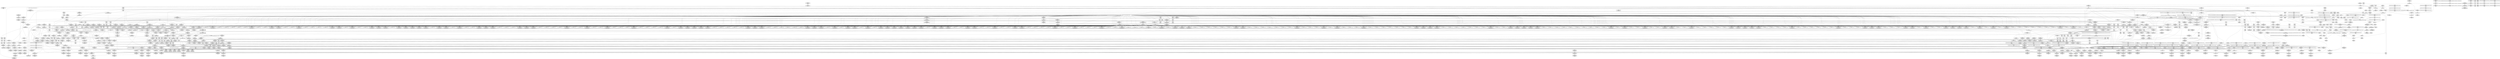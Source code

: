 digraph {
	CE0x4a2b2f0 [shape=record,shape=Mrecord,label="{CE0x4a2b2f0|i32_208|*Constant*|*SummSource*}"]
	CE0x4a50ed0 [shape=record,shape=Mrecord,label="{CE0x4a50ed0|selinux_xfrm_alloc_user:_tmp28|security/selinux/xfrm.c,89|*SummSink*}"]
	CE0x5d8e1b0 [shape=record,shape=Mrecord,label="{CE0x5d8e1b0|864:_%struct.xfrm_sec_ctx*,_:_CME_79,80_}"]
	CE0x4a10dd0 [shape=record,shape=Mrecord,label="{CE0x4a10dd0|864:_%struct.xfrm_sec_ctx*,_:_CME_288,289_}"]
	CE0x4a1d4e0 [shape=record,shape=Mrecord,label="{CE0x4a1d4e0|selinux_xfrm_alloc_user:_tmp1|*SummSource*}"]
	CE0x4adc990 [shape=record,shape=Mrecord,label="{CE0x4adc990|atomic_inc221:_counter|./arch/x86/include/asm/atomic.h,93|*SummSink*}"]
	CE0x4a72da0 [shape=record,shape=Mrecord,label="{CE0x4a72da0|_call_void_mcount()_#3}"]
	CE0x4a5cab0 [shape=record,shape=Mrecord,label="{CE0x4a5cab0|selinux_xfrm_alloc_user:_if.end}"]
	CE0x4a23010 [shape=record,shape=Mrecord,label="{CE0x4a23010|864:_%struct.xfrm_sec_ctx*,_:_CME_274,276_|*MultipleSource*|Function::selinux_xfrm_state_alloc&Arg::x::|security/selinux/xfrm.c,337}"]
	CE0x6924a60 [shape=record,shape=Mrecord,label="{CE0x6924a60|864:_%struct.xfrm_sec_ctx*,_:_CME_83,84_}"]
	CE0x4ad4710 [shape=record,shape=Mrecord,label="{CE0x4ad4710|get_current227:_tmp4|./arch/x86/include/asm/current.h,14|*SummSink*}"]
	CE0x4a2aef0 [shape=record,shape=Mrecord,label="{CE0x4a2aef0|selinux_xfrm_alloc_user:_uctx|Function::selinux_xfrm_alloc_user&Arg::uctx::|*SummSink*}"]
	CE0x4a36070 [shape=record,shape=Mrecord,label="{CE0x4a36070|selinux_xfrm_alloc_user:_conv17|security/selinux/xfrm.c,94|*SummSink*}"]
	CE0x4a12ab0 [shape=record,shape=Mrecord,label="{CE0x4a12ab0|864:_%struct.xfrm_sec_ctx*,_:_CME_208,212_|*MultipleSource*|Function::selinux_xfrm_state_alloc&Arg::x::|security/selinux/xfrm.c,337}"]
	CE0x4a58a50 [shape=record,shape=Mrecord,label="{CE0x4a58a50|selinux_xfrm_alloc_user:_if.then47}"]
	CE0x4a54770 [shape=record,shape=Mrecord,label="{CE0x4a54770|i64_14|*Constant*|*SummSink*}"]
	CE0x4a38200 [shape=record,shape=Mrecord,label="{CE0x4a38200|selinux_xfrm_alloc_user:_tmp14|security/selinux/xfrm.c,85|*SummSink*}"]
	CE0x4a183f0 [shape=record,shape=Mrecord,label="{CE0x4a183f0|GLOBAL:___kmalloc|*Constant*}"]
	CE0x4a5cc90 [shape=record,shape=Mrecord,label="{CE0x4a5cc90|kmalloc222:_tmp2|*SummSource*}"]
	CE0x4a0ee80 [shape=record,shape=Mrecord,label="{CE0x4a0ee80|864:_%struct.xfrm_sec_ctx*,_:_CME_167,168_}"]
	CE0x4afc3f0 [shape=record,shape=Mrecord,label="{CE0x4afc3f0|selinux_xfrm_alloc_user:_tmp75|security/selinux/xfrm.c,121}"]
	CE0x4a3d9e0 [shape=record,shape=Mrecord,label="{CE0x4a3d9e0|864:_%struct.xfrm_sec_ctx*,_:_CME_109,110_}"]
	CE0x4a5f720 [shape=record,shape=Mrecord,label="{CE0x4a5f720|get_current227:_tmp3|*SummSource*}"]
	CE0x4a2cac0 [shape=record,shape=Mrecord,label="{CE0x4a2cac0|selinux_xfrm_alloc_user:_tmp40|security/selinux/xfrm.c,92}"]
	CE0x4a73230 [shape=record,shape=Mrecord,label="{CE0x4a73230|_call_void_mcount()_#3}"]
	CE0x4a0ffd0 [shape=record,shape=Mrecord,label="{CE0x4a0ffd0|i64*_getelementptr_inbounds_(_2_x_i64_,_2_x_i64_*___llvm_gcov_ctr21,_i64_0,_i64_1)|*Constant*}"]
	CE0x4a775b0 [shape=record,shape=Mrecord,label="{CE0x4a775b0|selinux_xfrm_alloc_user:_tobool|security/selinux/xfrm.c,85|*SummSource*}"]
	CE0x4a770e0 [shape=record,shape=Mrecord,label="{CE0x4a770e0|i64_0|*Constant*|*SummSource*}"]
	CE0x4a02210 [shape=record,shape=Mrecord,label="{CE0x4a02210|i64*_getelementptr_inbounds_(_2_x_i64_,_2_x_i64_*___llvm_gcov_ctr10,_i64_0,_i64_0)|*Constant*|*SummSink*}"]
	CE0x4a72ea0 [shape=record,shape=Mrecord,label="{CE0x4a72ea0|_call_void_mcount()_#3|*SummSource*}"]
	CE0x4a03360 [shape=record,shape=Mrecord,label="{CE0x4a03360|864:_%struct.xfrm_sec_ctx*,_:_CME_10,11_}"]
	CE0x4a4b8f0 [shape=record,shape=Mrecord,label="{CE0x4a4b8f0|selinux_xfrm_alloc_user:_tmp37|security/selinux/xfrm.c,89|*SummSource*}"]
	CE0x4a0de60 [shape=record,shape=Mrecord,label="{CE0x4a0de60|864:_%struct.xfrm_sec_ctx*,_:_CME_121,122_}"]
	CE0x4a721e0 [shape=record,shape=Mrecord,label="{CE0x4a721e0|atomic_inc221:_tmp3|*SummSource*}"]
	CE0x4a54930 [shape=record,shape=Mrecord,label="{CE0x4a54930|i64_15|*Constant*}"]
	CE0x4ae7440 [shape=record,shape=Mrecord,label="{CE0x4ae7440|i64_25|*Constant*|*SummSink*}"]
	CE0x4a8e280 [shape=record,shape=Mrecord,label="{CE0x4a8e280|selinux_xfrm_alloc_user:_tmp48|security/selinux/xfrm.c,96|*SummSink*}"]
	CE0x4afa3a0 [shape=record,shape=Mrecord,label="{CE0x4afa3a0|selinux_xfrm_alloc_user:_tmp77|security/selinux/xfrm.c,123|*SummSink*}"]
	CE0x4a660a0 [shape=record,shape=Mrecord,label="{CE0x4a660a0|GLOBAL:_lockdep_rcu_suspicious|*Constant*|*SummSource*}"]
	CE0x4aa18e0 [shape=record,shape=Mrecord,label="{CE0x4aa18e0|selinux_xfrm_alloc_user:_tmp50|security/selinux/xfrm.c,99}"]
	CE0x4aef240 [shape=record,shape=Mrecord,label="{CE0x4aef240|avc_has_perm:_requested|Function::avc_has_perm&Arg::requested::|*SummSource*}"]
	CE0x4a70c50 [shape=record,shape=Mrecord,label="{CE0x4a70c50|selinux_xfrm_alloc_user:_do.body|*SummSource*}"]
	CE0x4a258e0 [shape=record,shape=Mrecord,label="{CE0x4a258e0|864:_%struct.xfrm_sec_ctx*,_:_CME_416,424_|*MultipleSource*|Function::selinux_xfrm_state_alloc&Arg::x::|security/selinux/xfrm.c,337}"]
	CE0x4a21270 [shape=record,shape=Mrecord,label="{CE0x4a21270|864:_%struct.xfrm_sec_ctx*,_:_CME_127,128_}"]
	CE0x4a127f0 [shape=record,shape=Mrecord,label="{CE0x4a127f0|864:_%struct.xfrm_sec_ctx*,_:_CME_66,67_}"]
	CE0x4a84460 [shape=record,shape=Mrecord,label="{CE0x4a84460|selinux_xfrm_alloc_user:_tmp56|security/selinux/xfrm.c,105|*SummSource*}"]
	CE0x4a204b0 [shape=record,shape=Mrecord,label="{CE0x4a204b0|864:_%struct.xfrm_sec_ctx*,_:_CME_284,285_}"]
	CE0x4a772e0 [shape=record,shape=Mrecord,label="{CE0x4a772e0|atomic_inc221:_bb}"]
	CE0x4aea980 [shape=record,shape=Mrecord,label="{CE0x4aea980|4:_i32,_:_CR_12,16_|*MultipleSource*|security/selinux/xfrm.c,111|security/selinux/xfrm.c,85|security/selinux/xfrm.c,85}"]
	CE0x4a148e0 [shape=record,shape=Mrecord,label="{CE0x4a148e0|i32_40|*Constant*}"]
	CE0x4a36870 [shape=record,shape=Mrecord,label="{CE0x4a36870|i64_4096|*Constant*}"]
	CE0x4a0dae0 [shape=record,shape=Mrecord,label="{CE0x4a0dae0|selinux_xfrm_alloc_user:_tmp7|security/selinux/xfrm.c,85|*SummSink*}"]
	CE0x4a70650 [shape=record,shape=Mrecord,label="{CE0x4a70650|selinux_xfrm_alloc_user:_do.end|*SummSource*}"]
	CE0x4aed650 [shape=record,shape=Mrecord,label="{CE0x4aed650|i32_(i32,_i32,_i16,_i32,_%struct.common_audit_data.1017*)*_bitcast_(i32_(i32,_i32,_i16,_i32,_%struct.common_audit_data.495*)*_avc_has_perm_to_i32_(i32,_i32,_i16,_i32,_%struct.common_audit_data.1017*)*)|*Constant*|*SummSink*}"]
	CE0x4a5ee40 [shape=record,shape=Mrecord,label="{CE0x4a5ee40|i1_true|*Constant*|*SummSource*}"]
	CE0x49f32c0 [shape=record,shape=Mrecord,label="{CE0x49f32c0|864:_%struct.xfrm_sec_ctx*,_:_CME_15,16_}"]
	CE0x4a5d1c0 [shape=record,shape=Mrecord,label="{CE0x4a5d1c0|selinux_xfrm_alloc_user:_if.end43|*SummSink*}"]
	CE0x4a8a780 [shape=record,shape=Mrecord,label="{CE0x4a8a780|selinux_xfrm_alloc_user:_tmp44|security/selinux/xfrm.c,95}"]
	CE0x4a53af0 [shape=record,shape=Mrecord,label="{CE0x4a53af0|selinux_xfrm_alloc_user:_tmp9|security/selinux/xfrm.c,85|*SummSource*}"]
	CE0x4b00ed0 [shape=record,shape=Mrecord,label="{CE0x4b00ed0|atomic_inc221:_entry|*SummSource*}"]
	CE0x4af3c10 [shape=record,shape=Mrecord,label="{CE0x4af3c10|selinux_xfrm_alloc_user:_tmp67|security/selinux/xfrm.c,113|*SummSink*}"]
	CE0x4a10590 [shape=record,shape=Mrecord,label="{CE0x4a10590|selinux_xfrm_state_alloc:_security|security/selinux/xfrm.c,337|*SummSink*}"]
	CE0x4a1db30 [shape=record,shape=Mrecord,label="{CE0x4a1db30|_call_void_mcount()_#3|*SummSource*}"]
	CE0x4ae8310 [shape=record,shape=Mrecord,label="{CE0x4ae8310|selinux_xfrm_alloc_user:_tmp60|security/selinux/xfrm.c,108|*SummSink*}"]
	CE0x4a34470 [shape=record,shape=Mrecord,label="{CE0x4a34470|selinux_xfrm_alloc_user:_ctxp|Function::selinux_xfrm_alloc_user&Arg::ctxp::|*SummSink*}"]
	CE0x4a5c0b0 [shape=record,shape=Mrecord,label="{CE0x4a5c0b0|selinux_xfrm_alloc_user:_tmp32|security/selinux/xfrm.c,90|*SummSink*}"]
	CE0x4a176c0 [shape=record,shape=Mrecord,label="{CE0x4a176c0|selinux_xfrm_alloc_user:_tmp23|security/selinux/xfrm.c,89|*SummSource*}"]
	CE0x4a63c20 [shape=record,shape=Mrecord,label="{CE0x4a63c20|selinux_xfrm_alloc_user:_tmp16|security/selinux/xfrm.c,85}"]
	CE0x4af4bc0 [shape=record,shape=Mrecord,label="{CE0x4af4bc0|i64*_getelementptr_inbounds_(_34_x_i64_,_34_x_i64_*___llvm_gcov_ctr20,_i64_0,_i64_30)|*Constant*|*SummSource*}"]
	CE0x4a1d8b0 [shape=record,shape=Mrecord,label="{CE0x4a1d8b0|864:_%struct.xfrm_sec_ctx*,_:_CME_9,10_}"]
	CE0x4a12dd0 [shape=record,shape=Mrecord,label="{CE0x4a12dd0|864:_%struct.xfrm_sec_ctx*,_:_CME_216,220_|*MultipleSource*|Function::selinux_xfrm_state_alloc&Arg::x::|security/selinux/xfrm.c,337}"]
	CE0x4a080f0 [shape=record,shape=Mrecord,label="{CE0x4a080f0|864:_%struct.xfrm_sec_ctx*,_:_CME_23,24_}"]
	CE0x4a16000 [shape=record,shape=Mrecord,label="{CE0x4a16000|864:_%struct.xfrm_sec_ctx*,_:_CME_176,177_}"]
	CE0x4a48f50 [shape=record,shape=Mrecord,label="{CE0x4a48f50|%struct.xfrm_sec_ctx**_null|*Constant*}"]
	CE0x4a597d0 [shape=record,shape=Mrecord,label="{CE0x4a597d0|%struct.xfrm_user_sec_ctx*_null|*Constant*}"]
	CE0x4a8dc60 [shape=record,shape=Mrecord,label="{CE0x4a8dc60|selinux_xfrm_alloc_user:_call25|security/selinux/xfrm.c,98}"]
	CE0x4a1ce70 [shape=record,shape=Mrecord,label="{CE0x4a1ce70|864:_%struct.xfrm_sec_ctx*,_:_CME_144,145_}"]
	CE0x4a076b0 [shape=record,shape=Mrecord,label="{CE0x4a076b0|864:_%struct.xfrm_sec_ctx*,_:_CME_166,167_}"]
	CE0x4a8b970 [shape=record,shape=Mrecord,label="{CE0x4a8b970|i64*_getelementptr_inbounds_(_34_x_i64_,_34_x_i64_*___llvm_gcov_ctr20,_i64_0,_i64_21)|*Constant*|*SummSource*}"]
	CE0x4a29830 [shape=record,shape=Mrecord,label="{CE0x4a29830|864:_%struct.xfrm_sec_ctx*,_:_CME_584,600_|*MultipleSource*|Function::selinux_xfrm_state_alloc&Arg::x::|security/selinux/xfrm.c,337}"]
	CE0x4a1f6c0 [shape=record,shape=Mrecord,label="{CE0x4a1f6c0|864:_%struct.xfrm_sec_ctx*,_:_CME_202,203_|*MultipleSource*|Function::selinux_xfrm_state_alloc&Arg::x::|security/selinux/xfrm.c,337}"]
	CE0x4aa4680 [shape=record,shape=Mrecord,label="{CE0x4aa4680|i64_4|*Constant*}"]
	CE0x4aa47f0 [shape=record,shape=Mrecord,label="{CE0x4aa47f0|i64_4|*Constant*|*SummSink*}"]
	CE0x4b01ad0 [shape=record,shape=Mrecord,label="{CE0x4b01ad0|_ret_void,_!dbg_!27715|./arch/x86/include/asm/atomic.h,94|*SummSink*}"]
	CE0x4adea30 [shape=record,shape=Mrecord,label="{CE0x4adea30|_call_void_asm_sideeffect_.pushsection_.smp_locks,_22a_22_0A.balign_4_0A.long_671f_-_._0A.popsection_0A671:_0A_09lock_incl_$0_,_*m,*m,_dirflag_,_fpsr_,_flags_(i32*_%counter,_i32*_%counter)_#3,_!dbg_!27713,_!srcloc_!27714|./arch/x86/include/asm/atomic.h,92|*SummSink*}"]
	CE0x4a0b550 [shape=record,shape=Mrecord,label="{CE0x4a0b550|864:_%struct.xfrm_sec_ctx*,_:_CME_131,132_}"]
	CE0x4a545c0 [shape=record,shape=Mrecord,label="{CE0x4a545c0|i64_14|*Constant*|*SummSource*}"]
	CE0x4a4a930 [shape=record,shape=Mrecord,label="{CE0x4a4a930|selinux_xfrm_alloc_user:_cmp13|security/selinux/xfrm.c,91|*SummSink*}"]
	CE0x4a49510 [shape=record,shape=Mrecord,label="{CE0x4a49510|i64_11|*Constant*|*SummSink*}"]
	CE0x4a1cc60 [shape=record,shape=Mrecord,label="{CE0x4a1cc60|864:_%struct.xfrm_sec_ctx*,_:_CME_143,144_}"]
	CE0x4a64420 [shape=record,shape=Mrecord,label="{CE0x4a64420|selinux_xfrm_alloc_user:_call40|security/selinux/xfrm.c,107|*SummSource*}"]
	CE0x4a49f50 [shape=record,shape=Mrecord,label="{CE0x4a49f50|selinux_xfrm_alloc_user:_if.end22}"]
	CE0x4a07600 [shape=record,shape=Mrecord,label="{CE0x4a07600|i32_40|*Constant*|*SummSink*}"]
	CE0x4a8b250 [shape=record,shape=Mrecord,label="{CE0x4a8b250|selinux_xfrm_alloc_user:_tmp46|security/selinux/xfrm.c,95}"]
	CE0x4a60bb0 [shape=record,shape=Mrecord,label="{CE0x4a60bb0|kmalloc222:_tmp|*SummSource*}"]
	CE0x4a53fb0 [shape=record,shape=Mrecord,label="{CE0x4a53fb0|selinux_xfrm_alloc_user:_tmp10|security/selinux/xfrm.c,85}"]
	CE0x4a95e20 [shape=record,shape=Mrecord,label="{CE0x4a95e20|void_(i32*,_i32*)*_asm_sideeffect_.pushsection_.smp_locks,_22a_22_0A.balign_4_0A.long_671f_-_._0A.popsection_0A671:_0A_09lock_incl_$0_,_*m,*m,_dirflag_,_fpsr_,_flags_}"]
	CE0x4a445b0 [shape=record,shape=Mrecord,label="{CE0x4a445b0|864:_%struct.xfrm_sec_ctx*,_:_CME_95,96_}"]
	CE0x4a061c0 [shape=record,shape=Mrecord,label="{CE0x4a061c0|864:_%struct.xfrm_sec_ctx*,_:_CME_452,456_|*MultipleSource*|Function::selinux_xfrm_state_alloc&Arg::x::|security/selinux/xfrm.c,337}"]
	CE0x4a78a90 [shape=record,shape=Mrecord,label="{CE0x4a78a90|i64*_getelementptr_inbounds_(_34_x_i64_,_34_x_i64_*___llvm_gcov_ctr20,_i64_0,_i64_32)|*Constant*|*SummSink*}"]
	CE0x4a5e2f0 [shape=record,shape=Mrecord,label="{CE0x4a5e2f0|selinux_xfrm_alloc_user:_return|*SummSink*}"]
	CE0x4a26e70 [shape=record,shape=Mrecord,label="{CE0x4a26e70|864:_%struct.xfrm_sec_ctx*,_:_CME_269,270_|*MultipleSource*|Function::selinux_xfrm_state_alloc&Arg::x::|security/selinux/xfrm.c,337}"]
	CE0x4a311d0 [shape=record,shape=Mrecord,label="{CE0x4a311d0|selinux_xfrm_alloc_user:_tmp34|security/selinux/xfrm.c,90|*SummSink*}"]
	CE0x4a256f0 [shape=record,shape=Mrecord,label="{CE0x4a256f0|864:_%struct.xfrm_sec_ctx*,_:_CME_408,416_|*MultipleSource*|Function::selinux_xfrm_state_alloc&Arg::x::|security/selinux/xfrm.c,337}"]
	CE0x4a31060 [shape=record,shape=Mrecord,label="{CE0x4a31060|selinux_xfrm_alloc_user:_tmp34|security/selinux/xfrm.c,90|*SummSource*}"]
	CE0x4aa2d90 [shape=record,shape=Mrecord,label="{CE0x4aa2d90|selinux_xfrm_alloc_user:_tmp2|*SummSink*}"]
	CE0x4a2b980 [shape=record,shape=Mrecord,label="{CE0x4a2b980|_ret_i32_%retval.0,_!dbg_!27815|security/selinux/xfrm.c,123|*SummSource*}"]
	CE0x4a4baa0 [shape=record,shape=Mrecord,label="{CE0x4a4baa0|selinux_xfrm_alloc_user:_tmp37|security/selinux/xfrm.c,89|*SummSink*}"]
	CE0x4ae6ff0 [shape=record,shape=Mrecord,label="{CE0x4ae6ff0|i64_26|*Constant*|*SummSource*}"]
	CE0x4b01270 [shape=record,shape=Mrecord,label="{CE0x4b01270|GLOBAL:_selinux_xfrm_refcount|Global_var:selinux_xfrm_refcount|*SummSink*}"]
	CE0x4a59d50 [shape=record,shape=Mrecord,label="{CE0x4a59d50|selinux_xfrm_alloc_user:_cmp7|security/selinux/xfrm.c,89}"]
	CE0x4a2b630 [shape=record,shape=Mrecord,label="{CE0x4a2b630|selinux_xfrm_alloc_user:_gfp|Function::selinux_xfrm_alloc_user&Arg::gfp::|*SummSource*}"]
	CE0x4a76e90 [shape=record,shape=Mrecord,label="{CE0x4a76e90|GLOBAL:___llvm_gcov_ctr20|Global_var:__llvm_gcov_ctr20|*SummSource*}"]
	CE0x4a0cea0 [shape=record,shape=Mrecord,label="{CE0x4a0cea0|864:_%struct.xfrm_sec_ctx*,_:_CME_191,192_}"]
	CE0x4aee150 [shape=record,shape=Mrecord,label="{CE0x4aee150|avc_has_perm:_ssid|Function::avc_has_perm&Arg::ssid::|*SummSource*}"]
	CE0x4a1b4b0 [shape=record,shape=Mrecord,label="{CE0x4a1b4b0|864:_%struct.xfrm_sec_ctx*,_:_CME_706,707_}"]
	CE0x4a64540 [shape=record,shape=Mrecord,label="{CE0x4a64540|selinux_xfrm_alloc_user:_call40|security/selinux/xfrm.c,107|*SummSink*}"]
	CE0x4a119f0 [shape=record,shape=Mrecord,label="{CE0x4a119f0|864:_%struct.xfrm_sec_ctx*,_:_CME_312,320_|*MultipleSource*|Function::selinux_xfrm_state_alloc&Arg::x::|security/selinux/xfrm.c,337}"]
	CE0x4a34660 [shape=record,shape=Mrecord,label="{CE0x4a34660|GLOBAL:_selinux_xfrm_alloc_user|*Constant*|*SummSource*}"]
	CE0x4af9d70 [shape=record,shape=Mrecord,label="{CE0x4af9d70|i64*_getelementptr_inbounds_(_34_x_i64_,_34_x_i64_*___llvm_gcov_ctr20,_i64_0,_i64_33)|*Constant*}"]
	CE0x4a76980 [shape=record,shape=Mrecord,label="{CE0x4a76980|i64*_getelementptr_inbounds_(_2_x_i64_,_2_x_i64_*___llvm_gcov_ctr22,_i64_0,_i64_0)|*Constant*}"]
	CE0x4a842a0 [shape=record,shape=Mrecord,label="{CE0x4a842a0|selinux_xfrm_alloc_user:_tmp56|security/selinux/xfrm.c,105}"]
	CE0x4a79310 [shape=record,shape=Mrecord,label="{CE0x4a79310|_call_void_kfree(i8*_%tmp76)_#10,_!dbg_!27813|security/selinux/xfrm.c,121|*SummSource*}"]
	CE0x4a5cc20 [shape=record,shape=Mrecord,label="{CE0x4a5cc20|kmalloc222:_tmp2}"]
	CE0x4af4420 [shape=record,shape=Mrecord,label="{CE0x4af4420|selinux_xfrm_alloc_user:_tmp69|security/selinux/xfrm.c,113}"]
	CE0x4a8a9f0 [shape=record,shape=Mrecord,label="{CE0x4a8a9f0|selinux_xfrm_alloc_user:_tmp44|security/selinux/xfrm.c,95|*SummSink*}"]
	CE0x4a05f10 [shape=record,shape=Mrecord,label="{CE0x4a05f10|864:_%struct.xfrm_sec_ctx*,_:_CME_440,448_|*MultipleSource*|Function::selinux_xfrm_state_alloc&Arg::x::|security/selinux/xfrm.c,337}"]
	CE0x4a22e20 [shape=record,shape=Mrecord,label="{CE0x4a22e20|864:_%struct.xfrm_sec_ctx*,_:_CME_273,274_|*MultipleSource*|Function::selinux_xfrm_state_alloc&Arg::x::|security/selinux/xfrm.c,337}"]
	CE0x4afbcd0 [shape=record,shape=Mrecord,label="{CE0x4afbcd0|selinux_xfrm_alloc_user:_tmp74|security/selinux/xfrm.c,121|*SummSource*}"]
	CE0x4a50270 [shape=record,shape=Mrecord,label="{CE0x4a50270|selinux_xfrm_alloc_user:_tmp26|security/selinux/xfrm.c,89|*SummSink*}"]
	CE0x4a03100 [shape=record,shape=Mrecord,label="{CE0x4a03100|selinux_xfrm_state_alloc:_bb}"]
	CE0x4a1e590 [shape=record,shape=Mrecord,label="{CE0x4a1e590|selinux_xfrm_alloc_user:_if.end48|*SummSink*}"]
	CE0x4a0cc60 [shape=record,shape=Mrecord,label="{CE0x4a0cc60|864:_%struct.xfrm_sec_ctx*,_:_CME_188,189_}"]
	CE0x4a08950 [shape=record,shape=Mrecord,label="{CE0x4a08950|864:_%struct.xfrm_sec_ctx*,_:_CME_224,228_|*MultipleSource*|Function::selinux_xfrm_state_alloc&Arg::x::|security/selinux/xfrm.c,337}"]
	CE0x4a61010 [shape=record,shape=Mrecord,label="{CE0x4a61010|i64_3|*Constant*|*SummSource*}"]
	CE0x4a9f5a0 [shape=record,shape=Mrecord,label="{CE0x4a9f5a0|kmalloc222:_size|Function::kmalloc222&Arg::size::}"]
	CE0x4a715b0 [shape=record,shape=Mrecord,label="{CE0x4a715b0|selinux_xfrm_alloc_user:_err|*SummSink*}"]
	CE0x4a181f0 [shape=record,shape=Mrecord,label="{CE0x4a181f0|selinux_xfrm_alloc_user:_cmp|security/selinux/xfrm.c,89}"]
	CE0x4a5c4d0 [shape=record,shape=Mrecord,label="{CE0x4a5c4d0|selinux_xfrm_alloc_user:_tmp33|security/selinux/xfrm.c,90|*SummSource*}"]
	CE0x4a5c640 [shape=record,shape=Mrecord,label="{CE0x4a5c640|selinux_xfrm_alloc_user:_tmp33|security/selinux/xfrm.c,90|*SummSink*}"]
	CE0x4a37a70 [shape=record,shape=Mrecord,label="{CE0x4a37a70|selinux_xfrm_alloc_user:_tmp31|security/selinux/xfrm.c,90|*SummSink*}"]
	CE0x4a17bd0 [shape=record,shape=Mrecord,label="{CE0x4a17bd0|selinux_xfrm_alloc_user:_tmp24|security/selinux/xfrm.c,89}"]
	CE0x4a0ed10 [shape=record,shape=Mrecord,label="{CE0x4a0ed10|864:_%struct.xfrm_sec_ctx*,_:_CME_164,165_}"]
	CE0x4aa1ac0 [shape=record,shape=Mrecord,label="{CE0x4aa1ac0|selinux_xfrm_alloc_user:_tmp50|security/selinux/xfrm.c,99|*SummSink*}"]
	CE0x4a154b0 [shape=record,shape=Mrecord,label="{CE0x4a154b0|GLOBAL:_get_current227|*Constant*|*SummSink*}"]
	CE0x4a80990 [shape=record,shape=Mrecord,label="{CE0x4a80990|selinux_xfrm_alloc_user:_ctx_alg30|security/selinux/xfrm.c,103}"]
	CE0x4adeff0 [shape=record,shape=Mrecord,label="{CE0x4adeff0|selinux_xfrm_alloc_user:_arrayidx38|security/selinux/xfrm.c,106|*SummSink*}"]
	CE0x4a77070 [shape=record,shape=Mrecord,label="{CE0x4a77070|selinux_xfrm_alloc_user:_tmp5|security/selinux/xfrm.c,85}"]
	CE0x4a84900 [shape=record,shape=Mrecord,label="{CE0x4a84900|selinux_xfrm_alloc_user:_arrayidx|security/selinux/xfrm.c,105|*SummSource*}"]
	CE0x4a61f30 [shape=record,shape=Mrecord,label="{CE0x4a61f30|selinux_xfrm_alloc_user:_tobool1|security/selinux/xfrm.c,85}"]
	CE0x4a521c0 [shape=record,shape=Mrecord,label="{CE0x4a521c0|i64*_getelementptr_inbounds_(_2_x_i64_,_2_x_i64_*___llvm_gcov_ctr26,_i64_0,_i64_0)|*Constant*|*SummSink*}"]
	CE0x4a23660 [shape=record,shape=Mrecord,label="{CE0x4a23660|selinux_xfrm_alloc_user:_tmp4|security/selinux/xfrm.c,85|*SummSink*}"]
	CE0x4a7ebb0 [shape=record,shape=Mrecord,label="{CE0x4a7ebb0|selinux_xfrm_alloc_user:_tmp53|security/selinux/xfrm.c,99|*SummSource*}"]
	CE0x4a0eb00 [shape=record,shape=Mrecord,label="{CE0x4a0eb00|i32_0|*Constant*|*SummSink*}"]
	CE0x4a5d050 [shape=record,shape=Mrecord,label="{CE0x4a5d050|selinux_xfrm_alloc_user:_if.end43|*SummSource*}"]
	CE0x4a5e640 [shape=record,shape=Mrecord,label="{CE0x4a5e640|i64*_getelementptr_inbounds_(_2_x_i64_,_2_x_i64_*___llvm_gcov_ctr22,_i64_0,_i64_0)|*Constant*|*SummSink*}"]
	CE0x4a3b5c0 [shape=record,shape=Mrecord,label="{CE0x4a3b5c0|864:_%struct.xfrm_sec_ctx*,_:_CME_114,115_}"]
	CE0x4a5f6b0 [shape=record,shape=Mrecord,label="{CE0x4a5f6b0|get_current227:_tmp3}"]
	CE0x4a06030 [shape=record,shape=Mrecord,label="{CE0x4a06030|864:_%struct.xfrm_sec_ctx*,_:_CME_448,452_|*MultipleSource*|Function::selinux_xfrm_state_alloc&Arg::x::|security/selinux/xfrm.c,337}"]
	CE0x4a31cf0 [shape=record,shape=Mrecord,label="{CE0x4a31cf0|selinux_xfrm_alloc_user:_ctx_alg|security/selinux/xfrm.c,91|*SummSink*}"]
	CE0x4a11050 [shape=record,shape=Mrecord,label="{CE0x4a11050|864:_%struct.xfrm_sec_ctx*,_:_CME_290,291_}"]
	CE0x4a70d50 [shape=record,shape=Mrecord,label="{CE0x4a70d50|selinux_xfrm_alloc_user:_do.body|*SummSink*}"]
	CE0x4a7c9f0 [shape=record,shape=Mrecord,label="{CE0x4a7c9f0|selinux_xfrm_alloc_user:_tmp73|security/selinux/xfrm.c,116|*SummSource*}"]
	CE0x4a35240 [shape=record,shape=Mrecord,label="{CE0x4a35240|selinux_xfrm_alloc_user:_cmp19|security/selinux/xfrm.c,95|*SummSink*}"]
	CE0x4a9f750 [shape=record,shape=Mrecord,label="{CE0x4a9f750|kmalloc222:_size|Function::kmalloc222&Arg::size::|*SummSink*}"]
	CE0x4afa8e0 [shape=record,shape=Mrecord,label="{CE0x4afa8e0|i64*_getelementptr_inbounds_(_2_x_i64_,_2_x_i64_*___llvm_gcov_ctr21,_i64_0,_i64_0)|*Constant*}"]
	CE0x4a64010 [shape=record,shape=Mrecord,label="{CE0x4a64010|i64*_getelementptr_inbounds_(_2_x_i64_,_2_x_i64_*___llvm_gcov_ctr26,_i64_0,_i64_0)|*Constant*}"]
	CE0x4a7d360 [shape=record,shape=Mrecord,label="{CE0x4a7d360|_call_void_atomic_inc221(%struct.atomic_t*_selinux_xfrm_refcount)_#10,_!dbg_!27810|security/selinux/xfrm.c,117|*SummSource*}"]
	CE0x4a59fc0 [shape=record,shape=Mrecord,label="{CE0x4a59fc0|selinux_xfrm_alloc_user:_cmp7|security/selinux/xfrm.c,89|*SummSink*}"]
	CE0x4ae8860 [shape=record,shape=Mrecord,label="{CE0x4ae8860|selinux_xfrm_alloc_user:_tmp61|security/selinux/xfrm.c,108|*SummSink*}"]
	CE0x4a734b0 [shape=record,shape=Mrecord,label="{CE0x4a734b0|selinux_xfrm_alloc_user:_lor.lhs.false11|*SummSink*}"]
	CE0x4a5eb20 [shape=record,shape=Mrecord,label="{CE0x4a5eb20|selinux_xfrm_alloc_user:_tmp13|security/selinux/xfrm.c,85|*SummSource*}"]
	CE0x4a2ab10 [shape=record,shape=Mrecord,label="{CE0x4a2ab10|selinux_xfrm_alloc_user:_uctx|Function::selinux_xfrm_alloc_user&Arg::uctx::}"]
	CE0x4aa03d0 [shape=record,shape=Mrecord,label="{CE0x4aa03d0|selinux_xfrm_alloc_user:_tmp49|security/selinux/xfrm.c,98|*SummSink*}"]
	CE0x4a40f30 [shape=record,shape=Mrecord,label="{CE0x4a40f30|864:_%struct.xfrm_sec_ctx*,_:_CME_107,108_}"]
	CE0x4aef0d0 [shape=record,shape=Mrecord,label="{CE0x4aef0d0|avc_has_perm:_requested|Function::avc_has_perm&Arg::requested::}"]
	CE0x4a44670 [shape=record,shape=Mrecord,label="{CE0x4a44670|864:_%struct.xfrm_sec_ctx*,_:_CME_96,97_}"]
	CE0x4ad52c0 [shape=record,shape=Mrecord,label="{CE0x4ad52c0|COLLAPSED:_GCMRE___llvm_gcov_ctr22_internal_global_2_x_i64_zeroinitializer:_elem_0:default:}"]
	CE0x4a26ce0 [shape=record,shape=Mrecord,label="{CE0x4a26ce0|864:_%struct.xfrm_sec_ctx*,_:_CME_268,269_|*MultipleSource*|Function::selinux_xfrm_state_alloc&Arg::x::|security/selinux/xfrm.c,337}"]
	CE0x4a24950 [shape=record,shape=Mrecord,label="{CE0x4a24950|864:_%struct.xfrm_sec_ctx*,_:_CME_151,152_}"]
	CE0x4a21a90 [shape=record,shape=Mrecord,label="{CE0x4a21a90|selinux_xfrm_alloc_user:_tmp4|security/selinux/xfrm.c,85|*SummSource*}"]
	CE0x4aeecc0 [shape=record,shape=Mrecord,label="{CE0x4aeecc0|avc_has_perm:_tclass|Function::avc_has_perm&Arg::tclass::|*SummSource*}"]
	CE0x4a07ed0 [shape=record,shape=Mrecord,label="{CE0x4a07ed0|864:_%struct.xfrm_sec_ctx*,_:_CME_170,171_}"]
	CE0x4a1aee0 [shape=record,shape=Mrecord,label="{CE0x4a1aee0|864:_%struct.xfrm_sec_ctx*,_:_CME_700,701_}"]
	CE0x4a37960 [shape=record,shape=Mrecord,label="{CE0x4a37960|selinux_xfrm_alloc_user:_tmp31|security/selinux/xfrm.c,90|*SummSource*}"]
	CE0x4a735e0 [shape=record,shape=Mrecord,label="{CE0x4a735e0|selinux_xfrm_alloc_user:_if.then15}"]
	CE0x4a0c960 [shape=record,shape=Mrecord,label="{CE0x4a0c960|864:_%struct.xfrm_sec_ctx*,_:_CME_78,79_}"]
	"CONST[source:1(input),value:2(dynamic)][purpose:{object}]"
	CE0x4a4e4a0 [shape=record,shape=Mrecord,label="{CE0x4a4e4a0|selinux_xfrm_alloc_user:_cred|security/selinux/xfrm.c,85|*SummSource*}"]
	CE0x4a26ac0 [shape=record,shape=Mrecord,label="{CE0x4a26ac0|864:_%struct.xfrm_sec_ctx*,_:_CME_264,268_|*MultipleSource*|Function::selinux_xfrm_state_alloc&Arg::x::|security/selinux/xfrm.c,337}"]
	CE0x4a0a970 [shape=record,shape=Mrecord,label="{CE0x4a0a970|selinux_xfrm_state_alloc:_entry|*SummSink*}"]
	CE0x4a0f770 [shape=record,shape=Mrecord,label="{CE0x4a0f770|i64_1|*Constant*}"]
	CE0x4a4cfa0 [shape=record,shape=Mrecord,label="{CE0x4a4cfa0|selinux_xfrm_alloc_user:_cmp9|security/selinux/xfrm.c,90|*SummSource*}"]
	CE0x4a817c0 [shape=record,shape=Mrecord,label="{CE0x4a817c0|selinux_xfrm_alloc_user:_tmp54|security/selinux/xfrm.c,100}"]
	CE0x4a511a0 [shape=record,shape=Mrecord,label="{CE0x4a511a0|selinux_xfrm_alloc_user:_tmp29|security/selinux/xfrm.c,89}"]
	CE0x4a33d20 [shape=record,shape=Mrecord,label="{CE0x4a33d20|864:_%struct.xfrm_sec_ctx*,_:_CME_856,864_|*MultipleSource*|Function::selinux_xfrm_state_alloc&Arg::x::|security/selinux/xfrm.c,337}"]
	CE0x4a48a90 [shape=record,shape=Mrecord,label="{CE0x4a48a90|selinux_xfrm_alloc_user:_tmp21|security/selinux/xfrm.c,85|*SummSource*}"]
	CE0x4a7a340 [shape=record,shape=Mrecord,label="{CE0x4a7a340|i32_-22|*Constant*|*SummSource*}"]
	CE0x4a832a0 [shape=record,shape=Mrecord,label="{CE0x4a832a0|selinux_xfrm_alloc_user:_conv34|security/selinux/xfrm.c,105|*SummSource*}"]
	CE0x4a4daa0 [shape=record,shape=Mrecord,label="{CE0x4a4daa0|kmalloc222:_tmp1}"]
	CE0x4a05590 [shape=record,shape=Mrecord,label="{CE0x4a05590|selinux_xfrm_state_alloc:_x|Function::selinux_xfrm_state_alloc&Arg::x::|*SummSink*}"]
	CE0x4aed140 [shape=record,shape=Mrecord,label="{CE0x4aed140|selinux_xfrm_alloc_user:_call45|security/selinux/xfrm.c,111|*SummSink*}"]
	CE0x4a55570 [shape=record,shape=Mrecord,label="{CE0x4a55570|i64_29|*Constant*}"]
	CE0x4a5f530 [shape=record,shape=Mrecord,label="{CE0x4a5f530|_call_void_mcount()_#3|*SummSource*}"]
	CE0x4a52c80 [shape=record,shape=Mrecord,label="{CE0x4a52c80|128:_i8*,_:_CR_128,136_|*MultipleSource*|security/selinux/xfrm.c,85|security/selinux/xfrm.c,85}"]
	CE0x4a12450 [shape=record,shape=Mrecord,label="{CE0x4a12450|selinux_xfrm_alloc_user:_tmp2}"]
	CE0x4a32f90 [shape=record,shape=Mrecord,label="{CE0x4a32f90|864:_%struct.xfrm_sec_ctx*,_:_CME_800,808_|*MultipleSource*|Function::selinux_xfrm_state_alloc&Arg::x::|security/selinux/xfrm.c,337}"]
	CE0x4a53730 [shape=record,shape=Mrecord,label="{CE0x4a53730|kmalloc222:_tmp1|*SummSink*}"]
	CE0x4a02980 [shape=record,shape=Mrecord,label="{CE0x4a02980|i32_40|*Constant*|*SummSource*}"]
	CE0x4a11190 [shape=record,shape=Mrecord,label="{CE0x4a11190|864:_%struct.xfrm_sec_ctx*,_:_CME_291,292_}"]
	CE0x4a5df90 [shape=record,shape=Mrecord,label="{CE0x4a5df90|_call_void_mcount()_#3|*SummSink*}"]
	CE0x4a05680 [shape=record,shape=Mrecord,label="{CE0x4a05680|864:_%struct.xfrm_sec_ctx*,_:_CME_152,156_|*MultipleSource*|Function::selinux_xfrm_state_alloc&Arg::x::|security/selinux/xfrm.c,337}"]
	CE0x4a9fdf0 [shape=record,shape=Mrecord,label="{CE0x4a9fdf0|_ret_i8*_%call,_!dbg_!27714|include/linux/slab.h,429}"]
	CE0x4a59eb0 [shape=record,shape=Mrecord,label="{CE0x4a59eb0|selinux_xfrm_alloc_user:_cmp7|security/selinux/xfrm.c,89|*SummSource*}"]
	CE0x4a04e20 [shape=record,shape=Mrecord,label="{CE0x4a04e20|selinux_xfrm_state_alloc:_x|Function::selinux_xfrm_state_alloc&Arg::x::|*SummSource*}"]
	CE0x4a5e0a0 [shape=record,shape=Mrecord,label="{CE0x4a5e0a0|selinux_xfrm_alloc_user:_return}"]
	CE0x4ae73a0 [shape=record,shape=Mrecord,label="{CE0x4ae73a0|i64_25|*Constant*|*SummSource*}"]
	CE0x4a70a60 [shape=record,shape=Mrecord,label="{CE0x4a70a60|get_current227:_tmp2|*SummSink*}"]
	CE0x4a1abd0 [shape=record,shape=Mrecord,label="{CE0x4a1abd0|864:_%struct.xfrm_sec_ctx*,_:_CME_697,698_}"]
	CE0x4a558f0 [shape=record,shape=Mrecord,label="{CE0x4a558f0|i64_29|*Constant*|*SummSink*}"]
	CE0x4aef670 [shape=record,shape=Mrecord,label="{CE0x4aef670|%struct.common_audit_data.1017*_null|*Constant*|*SummSink*}"]
	CE0x4a2cda0 [shape=record,shape=Mrecord,label="{CE0x4a2cda0|selinux_xfrm_alloc_user:_tmp41|security/selinux/xfrm.c,92|*SummSink*}"]
	CE0x4a59410 [shape=record,shape=Mrecord,label="{CE0x4a59410|selinux_xfrm_alloc_user:_tmp25|security/selinux/xfrm.c,89|*SummSink*}"]
	CE0x4a51600 [shape=record,shape=Mrecord,label="{CE0x4a51600|selinux_xfrm_alloc_user:_ctx_doi|security/selinux/xfrm.c,90}"]
	CE0x4a15620 [shape=record,shape=Mrecord,label="{CE0x4a15620|get_current227:_entry|*SummSink*}"]
	CE0x4aeec50 [shape=record,shape=Mrecord,label="{CE0x4aeec50|avc_has_perm:_tclass|Function::avc_has_perm&Arg::tclass::}"]
	CE0x4a285f0 [shape=record,shape=Mrecord,label="{CE0x4a285f0|selinux_xfrm_alloc_user:_tmp17|security/selinux/xfrm.c,85|*SummSource*}"]
	CE0x4aa1ef0 [shape=record,shape=Mrecord,label="{CE0x4aa1ef0|selinux_xfrm_alloc_user:_tmp51|security/selinux/xfrm.c,99|*SummSource*}"]
	CE0x4a8ed70 [shape=record,shape=Mrecord,label="{CE0x4a8ed70|GLOBAL:_kmalloc222|*Constant*}"]
	CE0x4a10ca0 [shape=record,shape=Mrecord,label="{CE0x4a10ca0|864:_%struct.xfrm_sec_ctx*,_:_CME_287,288_}"]
	CE0x4a25eb0 [shape=record,shape=Mrecord,label="{CE0x4a25eb0|864:_%struct.xfrm_sec_ctx*,_:_CME_432,436_|*MultipleSource*|Function::selinux_xfrm_state_alloc&Arg::x::|security/selinux/xfrm.c,337}"]
	CE0x4afc560 [shape=record,shape=Mrecord,label="{CE0x4afc560|selinux_xfrm_alloc_user:_tmp75|security/selinux/xfrm.c,121|*SummSource*}"]
	CE0x4a84230 [shape=record,shape=Mrecord,label="{CE0x4a84230|selinux_xfrm_alloc_user:_ctx_str37|security/selinux/xfrm.c,106|*SummSink*}"]
	CE0x4a8b4c0 [shape=record,shape=Mrecord,label="{CE0x4a8b4c0|selinux_xfrm_alloc_user:_tmp46|security/selinux/xfrm.c,95|*SummSink*}"]
	CE0x429f0d0 [shape=record,shape=Mrecord,label="{CE0x429f0d0|864:_%struct.xfrm_sec_ctx*,_:_CME_94,95_}"]
	CE0x4a0ab50 [shape=record,shape=Mrecord,label="{CE0x4a0ab50|864:_%struct.xfrm_sec_ctx*,_:_CME_480,484_|*MultipleSource*|Function::selinux_xfrm_state_alloc&Arg::x::|security/selinux/xfrm.c,337}"]
	CE0x4a214b0 [shape=record,shape=Mrecord,label="{CE0x4a214b0|864:_%struct.xfrm_sec_ctx*,_:_CME_130,131_}"]
	CE0x4a51fd0 [shape=record,shape=Mrecord,label="{CE0x4a51fd0|kmalloc222:_bb|*SummSink*}"]
	CE0x4ae6e30 [shape=record,shape=Mrecord,label="{CE0x4ae6e30|i64_26|*Constant*}"]
	CE0x4a7bac0 [shape=record,shape=Mrecord,label="{CE0x4a7bac0|i64*_getelementptr_inbounds_(_34_x_i64_,_34_x_i64_*___llvm_gcov_ctr20,_i64_0,_i64_31)|*Constant*}"]
	CE0x4a21990 [shape=record,shape=Mrecord,label="{CE0x4a21990|selinux_xfrm_alloc_user:_tmp4|security/selinux/xfrm.c,85}"]
	CE0x4a88f20 [shape=record,shape=Mrecord,label="{CE0x4a88f20|selinux_xfrm_alloc_user:_security|security/selinux/xfrm.c,85|*SummSource*}"]
	CE0x4a57640 [shape=record,shape=Mrecord,label="{CE0x4a57640|selinux_xfrm_alloc_user:_ctx_sid|security/selinux/xfrm.c,107|*SummSink*}"]
	CE0x4a33b30 [shape=record,shape=Mrecord,label="{CE0x4a33b30|864:_%struct.xfrm_sec_ctx*,_:_CME_848,856_|*MultipleSource*|Function::selinux_xfrm_state_alloc&Arg::x::|security/selinux/xfrm.c,337}"]
	CE0x4aa06e0 [shape=record,shape=Mrecord,label="{CE0x4aa06e0|%struct.xfrm_sec_ctx*_null|*Constant*}"]
	CE0x4a16d80 [shape=record,shape=Mrecord,label="{CE0x4a16d80|864:_%struct.xfrm_sec_ctx*,_:_CME_126,127_}"]
	CE0x4a2d110 [shape=record,shape=Mrecord,label="{CE0x4a2d110|selinux_xfrm_alloc_user:_tmp41|security/selinux/xfrm.c,92}"]
	CE0x4a02840 [shape=record,shape=Mrecord,label="{CE0x4a02840|selinux_xfrm_state_alloc:_bb|*SummSource*}"]
	CE0x4afcac0 [shape=record,shape=Mrecord,label="{CE0x4afcac0|selinux_xfrm_alloc_user:_tmp76|security/selinux/xfrm.c,121|*SummSource*}"]
	CE0x4a497b0 [shape=record,shape=Mrecord,label="{CE0x4a497b0|i64_10|*Constant*|*SummSource*}"]
	CE0x49fe3f0 [shape=record,shape=Mrecord,label="{CE0x49fe3f0|selinux_xfrm_state_alloc:_tmp3}"]
	CE0x4a8a410 [shape=record,shape=Mrecord,label="{CE0x4a8a410|selinux_xfrm_alloc_user:_tmp43|security/selinux/xfrm.c,95|*SummSink*}"]
	CE0x4aeafe0 [shape=record,shape=Mrecord,label="{CE0x4aeafe0|avc_has_perm:_entry}"]
	CE0x4a327d0 [shape=record,shape=Mrecord,label="{CE0x4a327d0|selinux_xfrm_alloc_user:_conv12|security/selinux/xfrm.c,91|*SummSource*}"]
	CE0x4a2b360 [shape=record,shape=Mrecord,label="{CE0x4a2b360|i32_208|*Constant*|*SummSink*}"]
	CE0x4aa1130 [shape=record,shape=Mrecord,label="{CE0x4aa1130|i64_22|*Constant*}"]
	CE0x4a04530 [shape=record,shape=Mrecord,label="{CE0x4a04530|i64_1|*Constant*|*SummSource*}"]
	CE0x4a8a0b0 [shape=record,shape=Mrecord,label="{CE0x4a8a0b0|i64_19|*Constant*|*SummSink*}"]
	CE0x4a49740 [shape=record,shape=Mrecord,label="{CE0x4a49740|i64_10|*Constant*}"]
	CE0x4a08eb0 [shape=record,shape=Mrecord,label="{CE0x4a08eb0|864:_%struct.xfrm_sec_ctx*,_:_CME_196,198_|*MultipleSource*|Function::selinux_xfrm_state_alloc&Arg::x::|security/selinux/xfrm.c,337}"]
	CE0x4a609f0 [shape=record,shape=Mrecord,label="{CE0x4a609f0|selinux_xfrm_alloc_user:_if.end28|*SummSink*}"]
	CE0x4a71f20 [shape=record,shape=Mrecord,label="{CE0x4a71f20|selinux_xfrm_alloc_user:_tmp3|*SummSink*}"]
	CE0x4a10320 [shape=record,shape=Mrecord,label="{CE0x4a10320|864:_%struct.xfrm_sec_ctx*,_:_CME_138,139_}"]
	CE0x4ae8580 [shape=record,shape=Mrecord,label="{CE0x4ae8580|selinux_xfrm_alloc_user:_tmp61|security/selinux/xfrm.c,108}"]
	CE0x4a5b610 [shape=record,shape=Mrecord,label="{CE0x4a5b610|selinux_xfrm_alloc_user:_tobool46|security/selinux/xfrm.c,113}"]
	CE0x4a3eba0 [shape=record,shape=Mrecord,label="{CE0x4a3eba0|864:_%struct.xfrm_sec_ctx*,_:_CME_85,86_}"]
	CE0x4a160c0 [shape=record,shape=Mrecord,label="{CE0x4a160c0|864:_%struct.xfrm_sec_ctx*,_:_CME_177,178_}"]
	CE0x4a82830 [shape=record,shape=Mrecord,label="{CE0x4a82830|selinux_xfrm_alloc_user:_ctx_len32|security/selinux/xfrm.c,104}"]
	CE0x4a1e210 [shape=record,shape=Mrecord,label="{CE0x4a1e210|864:_%struct.xfrm_sec_ctx*,_:_CME_21,22_}"]
	CE0x4a73380 [shape=record,shape=Mrecord,label="{CE0x4a73380|_call_void_mcount()_#3|*SummSink*}"]
	CE0x4a49ce0 [shape=record,shape=Mrecord,label="{CE0x4a49ce0|atomic_inc221:_tmp1}"]
	CE0x4a05190 [shape=record,shape=Mrecord,label="{CE0x4a05190|i32_0|*Constant*|*SummSource*}"]
	CE0x4a2aaa0 [shape=record,shape=Mrecord,label="{CE0x4a2aaa0|selinux_xfrm_state_alloc:_uctx|Function::selinux_xfrm_state_alloc&Arg::uctx::}"]
	CE0x4aa4330 [shape=record,shape=Mrecord,label="{CE0x4aa4330|i64_5|*Constant*|*SummSource*}"]
	CE0x4adf240 [shape=record,shape=Mrecord,label="{CE0x4adf240|i8_0|*Constant*}"]
	CE0x4a71940 [shape=record,shape=Mrecord,label="{CE0x4a71940|%struct.task_struct.1015*_(%struct.task_struct.1015**)*_asm_movq_%gs:$_1:P_,$0_,_r,im,_dirflag_,_fpsr_,_flags_}"]
	CE0x4a8df90 [shape=record,shape=Mrecord,label="{CE0x4a8df90|selinux_xfrm_alloc_user:_tmp47|security/selinux/xfrm.c,96|*SummSource*}"]
	CE0x4a352b0 [shape=record,shape=Mrecord,label="{CE0x4a352b0|selinux_xfrm_alloc_user:_ctx_len|security/selinux/xfrm.c,94}"]
	CE0x49f2df0 [shape=record,shape=Mrecord,label="{CE0x49f2df0|864:_%struct.xfrm_sec_ctx*,_:_CME_187,188_}"]
	CE0x4a608c0 [shape=record,shape=Mrecord,label="{CE0x4a608c0|selinux_xfrm_alloc_user:_if.end28|*SummSource*}"]
	CE0x4a37fc0 [shape=record,shape=Mrecord,label="{CE0x4a37fc0|selinux_xfrm_alloc_user:_tmp32|security/selinux/xfrm.c,90|*SummSource*}"]
	CE0x4a18af0 [shape=record,shape=Mrecord,label="{CE0x4a18af0|selinux_xfrm_alloc_user:_tmp5|security/selinux/xfrm.c,85|*SummSink*}"]
	CE0x4a02420 [shape=record,shape=Mrecord,label="{CE0x4a02420|i64_1|*Constant*|*SummSink*}"]
	CE0x4a649b0 [shape=record,shape=Mrecord,label="{CE0x4a649b0|GLOBAL:_security_context_to_sid|*Constant*|*SummSink*}"]
	CE0x4a4c5e0 [shape=record,shape=Mrecord,label="{CE0x4a4c5e0|selinux_xfrm_alloc_user:_conv|security/selinux/xfrm.c,90}"]
	CE0x429f010 [shape=record,shape=Mrecord,label="{CE0x429f010|864:_%struct.xfrm_sec_ctx*,_:_CME_93,94_}"]
	CE0x4a7e610 [shape=record,shape=Mrecord,label="{CE0x4a7e610|selinux_xfrm_alloc_user:_tmp52|security/selinux/xfrm.c,99}"]
	CE0x4a3fd20 [shape=record,shape=Mrecord,label="{CE0x4a3fd20|864:_%struct.xfrm_sec_ctx*,_:_CME_105,106_}"]
	CE0x4a1fb20 [shape=record,shape=Mrecord,label="{CE0x4a1fb20|i64*_getelementptr_inbounds_(_2_x_i64_,_2_x_i64_*___llvm_gcov_ctr10,_i64_0,_i64_1)|*Constant*|*SummSink*}"]
	CE0x4a10260 [shape=record,shape=Mrecord,label="{CE0x4a10260|864:_%struct.xfrm_sec_ctx*,_:_CME_137,138_}"]
	CE0x4b010f0 [shape=record,shape=Mrecord,label="{CE0x4b010f0|GLOBAL:_selinux_xfrm_refcount|Global_var:selinux_xfrm_refcount}"]
	CE0x4a0d610 [shape=record,shape=Mrecord,label="{CE0x4a0d610|selinux_xfrm_state_alloc:_tmp2}"]
	CE0x4a410b0 [shape=record,shape=Mrecord,label="{CE0x4a410b0|864:_%struct.xfrm_sec_ctx*,_:_CME_104,105_}"]
	CE0x4a5f810 [shape=record,shape=Mrecord,label="{CE0x4a5f810|get_current227:_tmp3|*SummSink*}"]
	CE0x4a5b510 [shape=record,shape=Mrecord,label="{CE0x4a5b510|selinux_xfrm_alloc_user:_tobool46|security/selinux/xfrm.c,113|*SummSink*}"]
	"CONST[source:0(mediator),value:2(dynamic)][purpose:{object}]"
	CE0x4adf400 [shape=record,shape=Mrecord,label="{CE0x4adf400|i8_0|*Constant*|*SummSource*}"]
	CE0x4a2fff0 [shape=record,shape=Mrecord,label="{CE0x4a2fff0|i32_22|*Constant*|*SummSource*}"]
	CE0x4a08da0 [shape=record,shape=Mrecord,label="{CE0x4a08da0|864:_%struct.xfrm_sec_ctx*,_:_CME_194,196_|*MultipleSource*|Function::selinux_xfrm_state_alloc&Arg::x::|security/selinux/xfrm.c,337}"]
	CE0x4a11d20 [shape=record,shape=Mrecord,label="{CE0x4a11d20|selinux_xfrm_alloc_user:_tobool|security/selinux/xfrm.c,85}"]
	CE0x4a83100 [shape=record,shape=Mrecord,label="{CE0x4a83100|selinux_xfrm_alloc_user:_ctx_str|security/selinux/xfrm.c,105|*SummSink*}"]
	CE0x4aa5e30 [shape=record,shape=Mrecord,label="{CE0x4aa5e30|selinux_xfrm_alloc_user:_if.then42}"]
	CE0x4a8f350 [shape=record,shape=Mrecord,label="{CE0x4a8f350|kmalloc222:_entry|*SummSink*}"]
	CE0x4a5b120 [shape=record,shape=Mrecord,label="{CE0x4a5b120|_ret_i32_%retval.0,_!dbg_!27728|security/selinux/avc.c,775|*SummSource*}"]
	CE0x4a29a20 [shape=record,shape=Mrecord,label="{CE0x4a29a20|864:_%struct.xfrm_sec_ctx*,_:_CME_600,608_|*MultipleSource*|Function::selinux_xfrm_state_alloc&Arg::x::|security/selinux/xfrm.c,337}"]
	CE0x4a83420 [shape=record,shape=Mrecord,label="{CE0x4a83420|selinux_xfrm_alloc_user:_conv34|security/selinux/xfrm.c,105|*SummSink*}"]
	CE0x4a1c1a0 [shape=record,shape=Mrecord,label="{CE0x4a1c1a0|864:_%struct.xfrm_sec_ctx*,_:_CME_744,752_|*MultipleSource*|Function::selinux_xfrm_state_alloc&Arg::x::|security/selinux/xfrm.c,337}"]
	CE0x4a49370 [shape=record,shape=Mrecord,label="{CE0x4a49370|i64_11|*Constant*}"]
	CE0x4a7a570 [shape=record,shape=Mrecord,label="{CE0x4a7a570|selinux_xfrm_alloc_user:_retval.0|*SummSource*}"]
	CE0x4aeb050 [shape=record,shape=Mrecord,label="{CE0x4aeb050|selinux_xfrm_alloc_user:_tmp64|security/selinux/xfrm.c,111|*SummSink*}"]
	CE0x4a73cd0 [shape=record,shape=Mrecord,label="{CE0x4a73cd0|selinux_xfrm_alloc_user:_if.then21|*SummSource*}"]
	CE0x4a8c460 [shape=record,shape=Mrecord,label="{CE0x4a8c460|selinux_xfrm_alloc_user:_conv23|security/selinux/xfrm.c,98|*SummSource*}"]
	CE0x4afaf10 [shape=record,shape=Mrecord,label="{CE0x4afaf10|get_current227:_bb}"]
	CE0x4a369d0 [shape=record,shape=Mrecord,label="{CE0x4a369d0|i64_4096|*Constant*|*SummSource*}"]
	CE0x4a07170 [shape=record,shape=Mrecord,label="{CE0x4a07170|864:_%struct.xfrm_sec_ctx*,_:_CME_544,548_|*MultipleSource*|Function::selinux_xfrm_state_alloc&Arg::x::|security/selinux/xfrm.c,337}"]
	CE0x4a36bb0 [shape=record,shape=Mrecord,label="{CE0x4a36bb0|i64_4096|*Constant*|*SummSink*}"]
	CE0x4a0c500 [shape=record,shape=Mrecord,label="{CE0x4a0c500|864:_%struct.xfrm_sec_ctx*,_:_CME_145,146_}"]
	CE0x4a7e820 [shape=record,shape=Mrecord,label="{CE0x4a7e820|selinux_xfrm_alloc_user:_tmp52|security/selinux/xfrm.c,99|*SummSink*}"]
	CE0x4a24890 [shape=record,shape=Mrecord,label="{CE0x4a24890|864:_%struct.xfrm_sec_ctx*,_:_CME_150,151_}"]
	CE0x4a33f10 [shape=record,shape=Mrecord,label="{CE0x4a33f10|864:_%struct.xfrm_sec_ctx*,_:_CME_864,872_|*MultipleSource*|Function::selinux_xfrm_state_alloc&Arg::x::|security/selinux/xfrm.c,337}"]
	CE0x4a722f0 [shape=record,shape=Mrecord,label="{CE0x4a722f0|atomic_inc221:_tmp3|*SummSink*}"]
	CE0x4a0b0c0 [shape=record,shape=Mrecord,label="{CE0x4a0b0c0|864:_%struct.xfrm_sec_ctx*,_:_CME_496,504_|*MultipleSource*|Function::selinux_xfrm_state_alloc&Arg::x::|security/selinux/xfrm.c,337}"]
	CE0x4a31830 [shape=record,shape=Mrecord,label="{CE0x4a31830|i32_2|*Constant*|*SummSource*}"]
	CE0x4a5d420 [shape=record,shape=Mrecord,label="{CE0x4a5d420|kmalloc222:_call|include/linux/slab.h,429}"]
	CE0x4a5cb70 [shape=record,shape=Mrecord,label="{CE0x4a5cb70|selinux_xfrm_alloc_user:_if.end|*SummSource*}"]
	CE0x4a486f0 [shape=record,shape=Mrecord,label="{CE0x4a486f0|selinux_xfrm_alloc_user:_cmp|security/selinux/xfrm.c,89|*SummSink*}"]
	CE0x4a604a0 [shape=record,shape=Mrecord,label="{CE0x4a604a0|i64*_getelementptr_inbounds_(_34_x_i64_,_34_x_i64_*___llvm_gcov_ctr20,_i64_0,_i64_9)|*Constant*}"]
	CE0x4aa53d0 [shape=record,shape=Mrecord,label="{CE0x4aa53d0|selinux_xfrm_alloc_user:_tmp11|security/selinux/xfrm.c,85}"]
	CE0x4a55730 [shape=record,shape=Mrecord,label="{CE0x4a55730|i64_29|*Constant*|*SummSource*}"]
	CE0x4a0f630 [shape=record,shape=Mrecord,label="{CE0x4a0f630|selinux_xfrm_state_alloc:_tmp2|*SummSource*}"]
	CE0x4a4acb0 [shape=record,shape=Mrecord,label="{CE0x4a4acb0|i64_16|*Constant*|*SummSource*}"]
	CE0x4a20f60 [shape=record,shape=Mrecord,label="{CE0x4a20f60|864:_%struct.xfrm_sec_ctx*,_:_CME_116,117_}"]
	CE0x4a8a840 [shape=record,shape=Mrecord,label="{CE0x4a8a840|selinux_xfrm_alloc_user:_tmp44|security/selinux/xfrm.c,95|*SummSource*}"]
	CE0x4a342f0 [shape=record,shape=Mrecord,label="{CE0x4a342f0|selinux_xfrm_state_alloc:_call|security/selinux/xfrm.c,337|*SummSource*}"]
	CE0x4a58b80 [shape=record,shape=Mrecord,label="{CE0x4a58b80|selinux_xfrm_alloc_user:_if.then47|*SummSource*}"]
	CE0x4a10f10 [shape=record,shape=Mrecord,label="{CE0x4a10f10|864:_%struct.xfrm_sec_ctx*,_:_CME_289,290_}"]
	CE0x4a54500 [shape=record,shape=Mrecord,label="{CE0x4a54500|i64_14|*Constant*}"]
	CE0x4a9fa70 [shape=record,shape=Mrecord,label="{CE0x4a9fa70|kmalloc222:_flags|Function::kmalloc222&Arg::flags::|*SummSource*}"]
	CE0x4a4ae60 [shape=record,shape=Mrecord,label="{CE0x4a4ae60|i64_16|*Constant*|*SummSink*}"]
	CE0x4a274a0 [shape=record,shape=Mrecord,label="{CE0x4a274a0|COLLAPSED:_GCMRE___llvm_gcov_ctr20_internal_global_34_x_i64_zeroinitializer:_elem_0:default:}"]
	CE0x4a2a850 [shape=record,shape=Mrecord,label="{CE0x4a2a850|864:_%struct.xfrm_sec_ctx*,_:_CME_20,21_}"]
	CE0x5d8e2e0 [shape=record,shape=Mrecord,label="{CE0x5d8e2e0|864:_%struct.xfrm_sec_ctx*,_:_CME_81,82_}"]
	CE0x4a19c70 [shape=record,shape=Mrecord,label="{CE0x4a19c70|864:_%struct.xfrm_sec_ctx*,_:_CME_632,636_|*MultipleSource*|Function::selinux_xfrm_state_alloc&Arg::x::|security/selinux/xfrm.c,337}"]
	CE0x4a1c960 [shape=record,shape=Mrecord,label="{CE0x4a1c960|864:_%struct.xfrm_sec_ctx*,_:_CME_784,788_|*MultipleSource*|Function::selinux_xfrm_state_alloc&Arg::x::|security/selinux/xfrm.c,337}"]
	CE0x4b01550 [shape=record,shape=Mrecord,label="{CE0x4b01550|atomic_inc221:_v|Function::atomic_inc221&Arg::v::|*SummSource*}"]
	CE0x4a89730 [shape=record,shape=Mrecord,label="{CE0x4a89730|selinux_xfrm_alloc_user:_cmp19|security/selinux/xfrm.c,95}"]
	CE0x4a8e990 [shape=record,shape=Mrecord,label="{CE0x4a8e990|selinux_xfrm_alloc_user:_call25|security/selinux/xfrm.c,98|*SummSource*}"]
	CE0x4aa1470 [shape=record,shape=Mrecord,label="{CE0x4aa1470|i64_22|*Constant*|*SummSink*}"]
	CE0x4a03820 [shape=record,shape=Mrecord,label="{CE0x4a03820|864:_%struct.xfrm_sec_ctx*,_:_CME_65,66_}"]
	CE0x4a2ea90 [shape=record,shape=Mrecord,label="{CE0x4a2ea90|GLOBAL:_selinux_xfrm_alloc_user.__warned|Global_var:selinux_xfrm_alloc_user.__warned|*SummSource*}"]
	CE0x4a0d8b0 [shape=record,shape=Mrecord,label="{CE0x4a0d8b0|selinux_xfrm_alloc_user:_tmp7|security/selinux/xfrm.c,85}"]
	CE0x4ae9a30 [shape=record,shape=Mrecord,label="{CE0x4ae9a30|selinux_xfrm_alloc_user:_sid|security/selinux/xfrm.c,111|*SummSource*}"]
	CE0x4a34c20 [shape=record,shape=Mrecord,label="{CE0x4a34c20|selinux_xfrm_alloc_user:_if.then27|*SummSink*}"]
	CE0x4a5ed80 [shape=record,shape=Mrecord,label="{CE0x4a5ed80|i1_true|*Constant*}"]
	CE0x4a3fe30 [shape=record,shape=Mrecord,label="{CE0x4a3fe30|864:_%struct.xfrm_sec_ctx*,_:_CME_106,107_}"]
	CE0x4a58840 [shape=record,shape=Mrecord,label="{CE0x4a58840|selinux_xfrm_alloc_user:_if.then|*SummSource*}"]
	CE0x4a7a480 [shape=record,shape=Mrecord,label="{CE0x4a7a480|selinux_xfrm_alloc_user:_retval.0}"]
	CE0x4a736d0 [shape=record,shape=Mrecord,label="{CE0x4a736d0|selinux_xfrm_alloc_user:_if.then15|*SummSource*}"]
	CE0x4a0c680 [shape=record,shape=Mrecord,label="{CE0x4a0c680|864:_%struct.xfrm_sec_ctx*,_:_CME_147,148_}"]
	CE0x4a85e00 [shape=record,shape=Mrecord,label="{CE0x4a85e00|selinux_xfrm_alloc_user:_idxprom|security/selinux/xfrm.c,106|*SummSink*}"]
	CE0x4a5e1f0 [shape=record,shape=Mrecord,label="{CE0x4a5e1f0|selinux_xfrm_alloc_user:_return|*SummSource*}"]
	CE0x4a364c0 [shape=record,shape=Mrecord,label="{CE0x4a364c0|selinux_xfrm_alloc_user:_conv18|security/selinux/xfrm.c,95|*SummSource*}"]
	CE0x4a2b820 [shape=record,shape=Mrecord,label="{CE0x4a2b820|_ret_i32_%retval.0,_!dbg_!27815|security/selinux/xfrm.c,123}"]
	CE0x4a32da0 [shape=record,shape=Mrecord,label="{CE0x4a32da0|864:_%struct.xfrm_sec_ctx*,_:_CME_792,800_|*MultipleSource*|Function::selinux_xfrm_state_alloc&Arg::x::|security/selinux/xfrm.c,337}"]
	CE0x4a28a10 [shape=record,shape=Mrecord,label="{CE0x4a28a10|selinux_xfrm_alloc_user:_tmp18|security/selinux/xfrm.c,85}"]
	CE0x4afaae0 [shape=record,shape=Mrecord,label="{CE0x4afaae0|selinux_xfrm_alloc_user:_tmp78|security/selinux/xfrm.c,123|*SummSource*}"]
	CE0x4a08c90 [shape=record,shape=Mrecord,label="{CE0x4a08c90|864:_%struct.xfrm_sec_ctx*,_:_CME_192,194_|*MultipleSource*|Function::selinux_xfrm_state_alloc&Arg::x::|security/selinux/xfrm.c,337}"]
	CE0x4b00f60 [shape=record,shape=Mrecord,label="{CE0x4b00f60|atomic_inc221:_entry|*SummSink*}"]
	CE0x4a1c580 [shape=record,shape=Mrecord,label="{CE0x4a1c580|864:_%struct.xfrm_sec_ctx*,_:_CME_768,776_|*MultipleSource*|Function::selinux_xfrm_state_alloc&Arg::x::|security/selinux/xfrm.c,337}"]
	CE0x4aa4990 [shape=record,shape=Mrecord,label="{CE0x4aa4990|i64*_getelementptr_inbounds_(_2_x_i64_,_2_x_i64_*___llvm_gcov_ctr22,_i64_0,_i64_1)|*Constant*|*SummSource*}"]
	CE0x4a56dd0 [shape=record,shape=Mrecord,label="{CE0x4a56dd0|selinux_xfrm_alloc_user:_arraydecay|security/selinux/xfrm.c,107}"]
	CE0x4a16c00 [shape=record,shape=Mrecord,label="{CE0x4a16c00|864:_%struct.xfrm_sec_ctx*,_:_CME_124,125_}"]
	CE0x4a81b20 [shape=record,shape=Mrecord,label="{CE0x4a81b20|selinux_xfrm_alloc_user:_tmp55|security/selinux/xfrm.c,100|*SummSink*}"]
	CE0x4aa48f0 [shape=record,shape=Mrecord,label="{CE0x4aa48f0|selinux_xfrm_alloc_user:_tmp9|security/selinux/xfrm.c,85}"]
	CE0x4a187b0 [shape=record,shape=Mrecord,label="{CE0x4a187b0|i64_0|*Constant*|*SummSink*}"]
	CE0x4aebde0 [shape=record,shape=Mrecord,label="{CE0x4aebde0|selinux_xfrm_alloc_user:_ctx_sid44|security/selinux/xfrm.c,111}"]
	CE0x4af3aa0 [shape=record,shape=Mrecord,label="{CE0x4af3aa0|selinux_xfrm_alloc_user:_tmp67|security/selinux/xfrm.c,113|*SummSource*}"]
	CE0x4a7d1c0 [shape=record,shape=Mrecord,label="{CE0x4a7d1c0|selinux_xfrm_alloc_user:_rc.0}"]
	CE0x4aea7b0 [shape=record,shape=Mrecord,label="{CE0x4aea7b0|4:_i32,_:_CR_8,12_|*MultipleSource*|security/selinux/xfrm.c,111|security/selinux/xfrm.c,85|security/selinux/xfrm.c,85}"]
	CE0x4aef4b0 [shape=record,shape=Mrecord,label="{CE0x4aef4b0|_ret_i32_%retval.0,_!dbg_!27728|security/selinux/avc.c,775}"]
	CE0x4ae8070 [shape=record,shape=Mrecord,label="{CE0x4ae8070|selinux_xfrm_alloc_user:_tmp60|security/selinux/xfrm.c,108}"]
	CE0x4a18630 [shape=record,shape=Mrecord,label="{CE0x4a18630|GLOBAL:___kmalloc|*Constant*|*SummSink*}"]
	CE0x4a217f0 [shape=record,shape=Mrecord,label="{CE0x4a217f0|i64_2|*Constant*|*SummSource*}"]
	CE0x4a0a140 [shape=record,shape=Mrecord,label="{CE0x4a0a140|864:_%struct.xfrm_sec_ctx*,_:_CME_360,368_|*MultipleSource*|Function::selinux_xfrm_state_alloc&Arg::x::|security/selinux/xfrm.c,337}"]
	CE0x4a11b10 [shape=record,shape=Mrecord,label="{CE0x4a11b10|i32_0|*Constant*}"]
	CE0x4a73f90 [shape=record,shape=Mrecord,label="{CE0x4a73f90|selinux_xfrm_alloc_user:_if.end16|*SummSource*}"]
	CE0x4aa1710 [shape=record,shape=Mrecord,label="{CE0x4aa1710|i64_23|*Constant*|*SummSource*}"]
	CE0x4a9fbe0 [shape=record,shape=Mrecord,label="{CE0x4a9fbe0|kmalloc222:_flags|Function::kmalloc222&Arg::flags::|*SummSink*}"]
	CE0x4a64800 [shape=record,shape=Mrecord,label="{CE0x4a64800|GLOBAL:_security_context_to_sid|*Constant*|*SummSource*}"]
	CE0x4a0f810 [shape=record,shape=Mrecord,label="{CE0x4a0f810|selinux_xfrm_alloc_user:_tobool|security/selinux/xfrm.c,85|*SummSink*}"]
	CE0x4a3d920 [shape=record,shape=Mrecord,label="{CE0x4a3d920|864:_%struct.xfrm_sec_ctx*,_:_CME_108,109_}"]
	CE0x4a83aa0 [shape=record,shape=Mrecord,label="{CE0x4a83aa0|selinux_xfrm_alloc_user:_ctx_str|security/selinux/xfrm.c,105|*SummSource*}"]
	CE0x4a78920 [shape=record,shape=Mrecord,label="{CE0x4a78920|selinux_xfrm_alloc_user:_rc.0|*SummSink*}"]
	CE0x4a190a0 [shape=record,shape=Mrecord,label="{CE0x4a190a0|i8_1|*Constant*|*SummSource*}"]
	CE0x4a04320 [shape=record,shape=Mrecord,label="{CE0x4a04320|864:_%struct.xfrm_sec_ctx*,_:_CME_140,141_}"]
	CE0x4a5dde0 [shape=record,shape=Mrecord,label="{CE0x4a5dde0|_call_void_mcount()_#3}"]
	CE0x4a37e70 [shape=record,shape=Mrecord,label="{CE0x4a37e70|selinux_xfrm_alloc_user:_tmp32|security/selinux/xfrm.c,90}"]
	CE0x4a8c3a0 [shape=record,shape=Mrecord,label="{CE0x4a8c3a0|selinux_xfrm_alloc_user:_conv23|security/selinux/xfrm.c,98}"]
	CE0x4adee70 [shape=record,shape=Mrecord,label="{CE0x4adee70|selinux_xfrm_alloc_user:_arrayidx38|security/selinux/xfrm.c,106|*SummSource*}"]
	CE0x4a640e0 [shape=record,shape=Mrecord,label="{CE0x4a640e0|i64*_getelementptr_inbounds_(_2_x_i64_,_2_x_i64_*___llvm_gcov_ctr26,_i64_0,_i64_0)|*Constant*|*SummSource*}"]
	CE0x4a1ba10 [shape=record,shape=Mrecord,label="{CE0x4a1ba10|selinux_xfrm_state_alloc:_call|security/selinux/xfrm.c,337}"]
	CE0x4a23950 [shape=record,shape=Mrecord,label="{CE0x4a23950|i64_0|*Constant*}"]
	CE0x4a16cc0 [shape=record,shape=Mrecord,label="{CE0x4a16cc0|864:_%struct.xfrm_sec_ctx*,_:_CME_125,126_}"]
	CE0x4a1bfb0 [shape=record,shape=Mrecord,label="{CE0x4a1bfb0|864:_%struct.xfrm_sec_ctx*,_:_CME_736,740_|*MultipleSource*|Function::selinux_xfrm_state_alloc&Arg::x::|security/selinux/xfrm.c,337}"]
	CE0x4a8c330 [shape=record,shape=Mrecord,label="{CE0x4a8c330|selinux_xfrm_alloc_user:_add|security/selinux/xfrm.c,98|*SummSink*}"]
	CE0x4a30fa0 [shape=record,shape=Mrecord,label="{CE0x4a30fa0|selinux_xfrm_alloc_user:_tmp34|security/selinux/xfrm.c,90}"]
	CE0x4a128a0 [shape=record,shape=Mrecord,label="{CE0x4a128a0|i64*_getelementptr_inbounds_(_2_x_i64_,_2_x_i64_*___llvm_gcov_ctr10,_i64_0,_i64_1)|*Constant*}"]
	CE0x4a7a680 [shape=record,shape=Mrecord,label="{CE0x4a7a680|selinux_xfrm_alloc_user:_retval.0|*SummSink*}"]
	CE0x4a09b70 [shape=record,shape=Mrecord,label="{CE0x4a09b70|864:_%struct.xfrm_sec_ctx*,_:_CME_336,344_|*MultipleSource*|Function::selinux_xfrm_state_alloc&Arg::x::|security/selinux/xfrm.c,337}"]
	CE0x4a068e0 [shape=record,shape=Mrecord,label="{CE0x4a068e0|864:_%struct.xfrm_sec_ctx*,_:_CME_504,512_|*MultipleSource*|Function::selinux_xfrm_state_alloc&Arg::x::|security/selinux/xfrm.c,337}"]
	CE0x4a242d0 [shape=record,shape=Mrecord,label="{CE0x4a242d0|selinux_xfrm_state_alloc:_x|Function::selinux_xfrm_state_alloc&Arg::x::}"]
	CE0x4a36300 [shape=record,shape=Mrecord,label="{CE0x4a36300|selinux_xfrm_alloc_user:_conv18|security/selinux/xfrm.c,95}"]
	CE0x4a17570 [shape=record,shape=Mrecord,label="{CE0x4a17570|selinux_xfrm_alloc_user:_tmp23|security/selinux/xfrm.c,89}"]
	CE0x4a7c2a0 [shape=record,shape=Mrecord,label="{CE0x4a7c2a0|selinux_xfrm_alloc_user:_tmp72|security/selinux/xfrm.c,116|*SummSink*}"]
	CE0x4aea490 [shape=record,shape=Mrecord,label="{CE0x4aea490|4:_i32,_:_CR_0,4_|*MultipleSource*|security/selinux/xfrm.c,111|security/selinux/xfrm.c,85|security/selinux/xfrm.c,85}"]
	CE0x4a2d620 [shape=record,shape=Mrecord,label="{CE0x4a2d620|i32_4|*Constant*|*SummSink*}"]
	CE0x4a5f9a0 [shape=record,shape=Mrecord,label="{CE0x4a5f9a0|i32_85|*Constant*|*SummSource*}"]
	CE0x4a06f80 [shape=record,shape=Mrecord,label="{CE0x4a06f80|864:_%struct.xfrm_sec_ctx*,_:_CME_536,544_|*MultipleSource*|Function::selinux_xfrm_state_alloc&Arg::x::|security/selinux/xfrm.c,337}"]
	CE0x4a4b020 [shape=record,shape=Mrecord,label="{CE0x4a4b020|i64_17|*Constant*}"]
	CE0x4a1fc30 [shape=record,shape=Mrecord,label="{CE0x4a1fc30|selinux_xfrm_state_alloc:_tmp1}"]
	CE0x4ae8bf0 [shape=record,shape=Mrecord,label="{CE0x4ae8bf0|i64*_getelementptr_inbounds_(_34_x_i64_,_34_x_i64_*___llvm_gcov_ctr20,_i64_0,_i64_27)|*Constant*}"]
	CE0x4a08b20 [shape=record,shape=Mrecord,label="{CE0x4a08b20|864:_%struct.xfrm_sec_ctx*,_:_CME_228,232_|*MultipleSource*|Function::selinux_xfrm_state_alloc&Arg::x::|security/selinux/xfrm.c,337}"]
	CE0x4a71cc0 [shape=record,shape=Mrecord,label="{CE0x4a71cc0|selinux_xfrm_alloc_user:_tmp3}"]
	CE0x4a1dba0 [shape=record,shape=Mrecord,label="{CE0x4a1dba0|_call_void_mcount()_#3|*SummSink*}"]
	CE0x4afb040 [shape=record,shape=Mrecord,label="{CE0x4afb040|get_current227:_bb|*SummSource*}"]
	CE0x4a100e0 [shape=record,shape=Mrecord,label="{CE0x4a100e0|864:_%struct.xfrm_sec_ctx*,_:_CME_139,140_}"]
	CE0x4a39010 [shape=record,shape=Mrecord,label="{CE0x4a39010|selinux_xfrm_alloc_user:_entry|*SummSource*}"]
	CE0x4aa0090 [shape=record,shape=Mrecord,label="{CE0x4aa0090|_ret_i8*_%call,_!dbg_!27714|include/linux/slab.h,429|*SummSink*}"]
	CE0x4a8b310 [shape=record,shape=Mrecord,label="{CE0x4a8b310|selinux_xfrm_alloc_user:_tmp46|security/selinux/xfrm.c,95|*SummSource*}"]
	CE0x4a42140 [shape=record,shape=Mrecord,label="{CE0x4a42140|864:_%struct.xfrm_sec_ctx*,_:_CME_100,101_}"]
	CE0x4a22c90 [shape=record,shape=Mrecord,label="{CE0x4a22c90|864:_%struct.xfrm_sec_ctx*,_:_CME_272,273_|*MultipleSource*|Function::selinux_xfrm_state_alloc&Arg::x::|security/selinux/xfrm.c,337}"]
	CE0x4a0e190 [shape=record,shape=Mrecord,label="{CE0x4a0e190|864:_%struct.xfrm_sec_ctx*,_:_CME_72,73_}"]
	CE0x4a05740 [shape=record,shape=Mrecord,label="{CE0x4a05740|864:_%struct.xfrm_sec_ctx*,_:_CME_156,157_|*MultipleSource*|Function::selinux_xfrm_state_alloc&Arg::x::|security/selinux/xfrm.c,337}"]
	CE0x4a4eab0 [shape=record,shape=Mrecord,label="{CE0x4a4eab0|COLLAPSED:_GCMRE_current_task_external_global_%struct.task_struct*:_elem_0::|security/selinux/xfrm.c,85}"]
	CE0x4a5d760 [shape=record,shape=Mrecord,label="{CE0x4a5d760|kmalloc222:_tmp3|*SummSink*}"]
	CE0x4a28580 [shape=record,shape=Mrecord,label="{CE0x4a28580|selinux_xfrm_alloc_user:_tmp17|security/selinux/xfrm.c,85}"]
	CE0x4a201b0 [shape=record,shape=Mrecord,label="{CE0x4a201b0|864:_%struct.xfrm_sec_ctx*,_:_CME_278,279_}"]
	CE0x4a1d6a0 [shape=record,shape=Mrecord,label="{CE0x4a1d6a0|864:_%struct.xfrm_sec_ctx*,_:_CME_88,89_}"]
	CE0x4aebd70 [shape=record,shape=Mrecord,label="{CE0x4aebd70|selinux_xfrm_alloc_user:_ctx_sid44|security/selinux/xfrm.c,111|*SummSource*}"]
	CE0x4a7e6d0 [shape=record,shape=Mrecord,label="{CE0x4a7e6d0|selinux_xfrm_alloc_user:_tmp52|security/selinux/xfrm.c,99|*SummSource*}"]
	CE0x4a9f330 [shape=record,shape=Mrecord,label="{CE0x4a9f330|i64*_getelementptr_inbounds_(_2_x_i64_,_2_x_i64_*___llvm_gcov_ctr22,_i64_0,_i64_1)|*Constant*|*SummSink*}"]
	CE0x4aa2fa0 [shape=record,shape=Mrecord,label="{CE0x4aa2fa0|selinux_xfrm_alloc_user:_call|security/selinux/xfrm.c,85}"]
	CE0x4a58920 [shape=record,shape=Mrecord,label="{CE0x4a58920|selinux_xfrm_alloc_user:_if.then|*SummSink*}"]
	CE0x4a51c80 [shape=record,shape=Mrecord,label="{CE0x4a51c80|selinux_xfrm_alloc_user:_tmp30|*LoadInst*|security/selinux/xfrm.c,90}"]
	CE0x4a37840 [shape=record,shape=Mrecord,label="{CE0x4a37840|selinux_xfrm_alloc_user:_tmp31|security/selinux/xfrm.c,90}"]
	CE0x4ae6dc0 [shape=record,shape=Mrecord,label="{CE0x4ae6dc0|i64*_getelementptr_inbounds_(_34_x_i64_,_34_x_i64_*___llvm_gcov_ctr20,_i64_0,_i64_27)|*Constant*|*SummSink*}"]
	CE0x4a57930 [shape=record,shape=Mrecord,label="{CE0x4a57930|selinux_xfrm_alloc_user:_call40|security/selinux/xfrm.c,107}"]
	CE0x4aeb5d0 [shape=record,shape=Mrecord,label="{CE0x4aeb5d0|selinux_xfrm_alloc_user:_tmp63|security/selinux/xfrm.c,109|*SummSink*}"]
	CE0x4a162d0 [shape=record,shape=Mrecord,label="{CE0x4a162d0|864:_%struct.xfrm_sec_ctx*,_:_CME_181,182_}"]
	CE0x4a1f9a0 [shape=record,shape=Mrecord,label="{CE0x4a1f9a0|864:_%struct.xfrm_sec_ctx*,_:_CME_204,205_|*MultipleSource*|Function::selinux_xfrm_state_alloc&Arg::x::|security/selinux/xfrm.c,337}"]
	CE0x4a27040 [shape=record,shape=Mrecord,label="{CE0x4a27040|864:_%struct.xfrm_sec_ctx*,_:_CME_270,271_|*MultipleSource*|Function::selinux_xfrm_state_alloc&Arg::x::|security/selinux/xfrm.c,337}"]
	CE0x4a1bb50 [shape=record,shape=Mrecord,label="{CE0x4a1bb50|864:_%struct.xfrm_sec_ctx*,_:_CME_712,720_|*MultipleSource*|Function::selinux_xfrm_state_alloc&Arg::x::|security/selinux/xfrm.c,337}"]
	CE0x4a78830 [shape=record,shape=Mrecord,label="{CE0x4a78830|selinux_xfrm_alloc_user:_rc.0|*SummSource*}"]
	CE0x4a8d770 [shape=record,shape=Mrecord,label="{CE0x4a8d770|selinux_xfrm_alloc_user:_add24|security/selinux/xfrm.c,98}"]
	CE0x4a725b0 [shape=record,shape=Mrecord,label="{CE0x4a725b0|selinux_xfrm_alloc_user:_bb}"]
	CE0x4a344e0 [shape=record,shape=Mrecord,label="{CE0x4a344e0|selinux_xfrm_state_alloc:_call|security/selinux/xfrm.c,337|*SummSink*}"]
	CE0x4a14010 [shape=record,shape=Mrecord,label="{CE0x4a14010|selinux_xfrm_alloc_user:_tmp12|security/selinux/xfrm.c,85|*SummSink*}"]
	CE0x4a1af50 [shape=record,shape=Mrecord,label="{CE0x4a1af50|864:_%struct.xfrm_sec_ctx*,_:_CME_699,700_}"]
	CE0x4a1a050 [shape=record,shape=Mrecord,label="{CE0x4a1a050|864:_%struct.xfrm_sec_ctx*,_:_CME_648,656_|*MultipleSource*|Function::selinux_xfrm_state_alloc&Arg::x::|security/selinux/xfrm.c,337}"]
	CE0x4a07a20 [shape=record,shape=Mrecord,label="{CE0x4a07a20|864:_%struct.xfrm_sec_ctx*,_:_CME_67,68_}"]
	CE0x4a49be0 [shape=record,shape=Mrecord,label="{CE0x4a49be0|COLLAPSED:_GCMRE___llvm_gcov_ctr21_internal_global_2_x_i64_zeroinitializer:_elem_0:default:}"]
	CE0x4a14400 [shape=record,shape=Mrecord,label="{CE0x4a14400|i64*_getelementptr_inbounds_(_34_x_i64_,_34_x_i64_*___llvm_gcov_ctr20,_i64_0,_i64_6)|*Constant*}"]
	CE0x4adab60 [shape=record,shape=Mrecord,label="{CE0x4adab60|atomic_inc221:_counter|./arch/x86/include/asm/atomic.h,93|*SummSource*}"]
	CE0x4a5eab0 [shape=record,shape=Mrecord,label="{CE0x4a5eab0|selinux_xfrm_alloc_user:_tmp13|security/selinux/xfrm.c,85}"]
	CE0x4a517d0 [shape=record,shape=Mrecord,label="{CE0x4a517d0|selinux_xfrm_alloc_user:_ctx_doi|security/selinux/xfrm.c,90|*SummSink*}"]
	CE0x4a78dc0 [shape=record,shape=Mrecord,label="{CE0x4a78dc0|i64*_getelementptr_inbounds_(_34_x_i64_,_34_x_i64_*___llvm_gcov_ctr20,_i64_0,_i64_32)|*Constant*|*SummSource*}"]
	CE0x4adc880 [shape=record,shape=Mrecord,label="{CE0x4adc880|atomic_inc221:_counter|./arch/x86/include/asm/atomic.h,93}"]
	CE0x4a202d0 [shape=record,shape=Mrecord,label="{CE0x4a202d0|864:_%struct.xfrm_sec_ctx*,_:_CME_280,281_}"]
	CE0x4a18510 [shape=record,shape=Mrecord,label="{CE0x4a18510|GLOBAL:___kmalloc|*Constant*|*SummSource*}"]
	CE0x4a49950 [shape=record,shape=Mrecord,label="{CE0x4a49950|selinux_xfrm_alloc_user:_tmp22|security/selinux/xfrm.c,89}"]
	CE0x4a86710 [shape=record,shape=Mrecord,label="{CE0x4a86710|selinux_xfrm_alloc_user:_ctx_str39|security/selinux/xfrm.c,107}"]
	CE0x4a0f700 [shape=record,shape=Mrecord,label="{CE0x4a0f700|i64*_getelementptr_inbounds_(_2_x_i64_,_2_x_i64_*___llvm_gcov_ctr21,_i64_0,_i64_1)|*Constant*|*SummSink*}"]
	CE0x4a7fdd0 [shape=record,shape=Mrecord,label="{CE0x4a7fdd0|selinux_xfrm_alloc_user:_ctx_doi29|security/selinux/xfrm.c,102}"]
	CE0x4a3ec60 [shape=record,shape=Mrecord,label="{CE0x4a3ec60|864:_%struct.xfrm_sec_ctx*,_:_CME_86,87_}"]
	CE0x4a0e0d0 [shape=record,shape=Mrecord,label="{CE0x4a0e0d0|864:_%struct.xfrm_sec_ctx*,_:_CME_71,72_}"]
	CE0x4a29260 [shape=record,shape=Mrecord,label="{CE0x4a29260|864:_%struct.xfrm_sec_ctx*,_:_CME_552,560_|*MultipleSource*|Function::selinux_xfrm_state_alloc&Arg::x::|security/selinux/xfrm.c,337}"]
	CE0x4a65f60 [shape=record,shape=Mrecord,label="{CE0x4a65f60|GLOBAL:_lockdep_rcu_suspicious|*Constant*}"]
	CE0x4ae7330 [shape=record,shape=Mrecord,label="{CE0x4ae7330|i64_25|*Constant*}"]
	CE0x4a11550 [shape=record,shape=Mrecord,label="{CE0x4a11550|864:_%struct.xfrm_sec_ctx*,_:_CME_296,300_|*MultipleSource*|Function::selinux_xfrm_state_alloc&Arg::x::|security/selinux/xfrm.c,337}"]
	CE0x4a8eb50 [shape=record,shape=Mrecord,label="{CE0x4a8eb50|selinux_xfrm_alloc_user:_call25|security/selinux/xfrm.c,98|*SummSink*}"]
	CE0x49f3250 [shape=record,shape=Mrecord,label="{CE0x49f3250|864:_%struct.xfrm_sec_ctx*,_:_CME_13,14_}"]
	CE0x4a1ed90 [shape=record,shape=Mrecord,label="{CE0x4a1ed90|864:_%struct.xfrm_sec_ctx*,_:_CME_240,248_|*MultipleSource*|Function::selinux_xfrm_state_alloc&Arg::x::|security/selinux/xfrm.c,337}"]
	CE0x4a5eff0 [shape=record,shape=Mrecord,label="{CE0x4a5eff0|i1_true|*Constant*|*SummSink*}"]
	CE0x4a5d6a0 [shape=record,shape=Mrecord,label="{CE0x4a5d6a0|kmalloc222:_tmp3|*SummSource*}"]
	CE0x4a49d50 [shape=record,shape=Mrecord,label="{CE0x4a49d50|atomic_inc221:_tmp1|*SummSource*}"]
	CE0x4a714b0 [shape=record,shape=Mrecord,label="{CE0x4a714b0|selinux_xfrm_alloc_user:_err|*SummSource*}"]
	CE0x4a11410 [shape=record,shape=Mrecord,label="{CE0x4a11410|864:_%struct.xfrm_sec_ctx*,_:_CME_292,296_|*MultipleSource*|Function::selinux_xfrm_state_alloc&Arg::x::|security/selinux/xfrm.c,337}"]
	CE0x4a06a70 [shape=record,shape=Mrecord,label="{CE0x4a06a70|864:_%struct.xfrm_sec_ctx*,_:_CME_512,520_|*MultipleSource*|Function::selinux_xfrm_state_alloc&Arg::x::|security/selinux/xfrm.c,337}"]
	CE0x4aee540 [shape=record,shape=Mrecord,label="{CE0x4aee540|avc_has_perm:_tsid|Function::avc_has_perm&Arg::tsid::|*SummSource*}"]
	CE0x4a02580 [shape=record,shape=Mrecord,label="{CE0x4a02580|selinux_xfrm_state_alloc:_tmp1|*SummSink*}"]
	CE0x4a31680 [shape=record,shape=Mrecord,label="{CE0x4a31680|i32_2|*Constant*}"]
	CE0x4aa0e40 [shape=record,shape=Mrecord,label="{CE0x4aa0e40|selinux_xfrm_alloc_user:_tobool26|security/selinux/xfrm.c,99|*SummSink*}"]
	CE0x4aecaa0 [shape=record,shape=Mrecord,label="{CE0x4aecaa0|selinux_xfrm_alloc_user:_tmp65|security/selinux/xfrm.c,111|*SummSource*}"]
	CE0x4afcc70 [shape=record,shape=Mrecord,label="{CE0x4afcc70|selinux_xfrm_alloc_user:_tmp76|security/selinux/xfrm.c,121|*SummSink*}"]
	CE0x4a0e7e0 [shape=record,shape=Mrecord,label="{CE0x4a0e7e0|selinux_xfrm_alloc_user:_tmp6|security/selinux/xfrm.c,85|*SummSource*}"]
	CE0x4a814c0 [shape=record,shape=Mrecord,label="{CE0x4a814c0|selinux_xfrm_alloc_user:_conv31|security/selinux/xfrm.c,104}"]
	CE0x4a11870 [shape=record,shape=Mrecord,label="{CE0x4a11870|864:_%struct.xfrm_sec_ctx*,_:_CME_304,312_|*MultipleSource*|Function::selinux_xfrm_state_alloc&Arg::x::|security/selinux/xfrm.c,337}"]
	CE0x4a0fe80 [shape=record,shape=Mrecord,label="{CE0x4a0fe80|864:_%struct.xfrm_sec_ctx*,_:_CME_40,48_|*MultipleSource*|Function::selinux_xfrm_state_alloc&Arg::x::|security/selinux/xfrm.c,337}"]
	CE0x4a24a10 [shape=record,shape=Mrecord,label="{CE0x4a24a10|864:_%struct.xfrm_sec_ctx*,_:_CME_160,161_}"]
	CE0x4a0a330 [shape=record,shape=Mrecord,label="{CE0x4a0a330|864:_%struct.xfrm_sec_ctx*,_:_CME_368,376_|*MultipleSource*|Function::selinux_xfrm_state_alloc&Arg::x::|security/selinux/xfrm.c,337}"]
	CE0x4a771d0 [shape=record,shape=Mrecord,label="{CE0x4a771d0|kmalloc222:_call|include/linux/slab.h,429|*SummSink*}"]
	CE0x4a7b0d0 [shape=record,shape=Mrecord,label="{CE0x4a7b0d0|selinux_xfrm_alloc_user:_tmp71|security/selinux/xfrm.c,114}"]
	CE0x4a25310 [shape=record,shape=Mrecord,label="{CE0x4a25310|864:_%struct.xfrm_sec_ctx*,_:_CME_392,400_|*MultipleSource*|Function::selinux_xfrm_state_alloc&Arg::x::|security/selinux/xfrm.c,337}"]
	CE0x4a79510 [shape=record,shape=Mrecord,label="{CE0x4a79510|GLOBAL:_kfree|*Constant*|*SummSource*}"]
	CE0x4aec0b0 [shape=record,shape=Mrecord,label="{CE0x4aec0b0|avc_has_perm:_auditdata|Function::avc_has_perm&Arg::auditdata::}"]
	CE0x4a8e5f0 [shape=record,shape=Mrecord,label="{CE0x4a8e5f0|selinux_xfrm_alloc_user:_tmp48|security/selinux/xfrm.c,96}"]
	CE0x4a4e720 [shape=record,shape=Mrecord,label="{CE0x4a4e720|selinux_xfrm_alloc_user:_cred|security/selinux/xfrm.c,85|*SummSink*}"]
	CE0x4a516e0 [shape=record,shape=Mrecord,label="{CE0x4a516e0|selinux_xfrm_alloc_user:_ctx_doi|security/selinux/xfrm.c,90|*SummSource*}"]
	CE0x4a0e060 [shape=record,shape=Mrecord,label="{CE0x4a0e060|864:_%struct.xfrm_sec_ctx*,_:_CME_97,98_}"]
	CE0x4a38db0 [shape=record,shape=Mrecord,label="{CE0x4a38db0|GLOBAL:_selinux_xfrm_alloc_user|*Constant*|*SummSink*}"]
	CE0x4a747b0 [shape=record,shape=Mrecord,label="{CE0x4a747b0|selinux_xfrm_alloc_user:_call|security/selinux/xfrm.c,85|*SummSink*}"]
	CE0x4aef7f0 [shape=record,shape=Mrecord,label="{CE0x4aef7f0|avc_has_perm:_auditdata|Function::avc_has_perm&Arg::auditdata::|*SummSink*}"]
	CE0x4a8df20 [shape=record,shape=Mrecord,label="{CE0x4a8df20|selinux_xfrm_alloc_user:_tmp47|security/selinux/xfrm.c,96}"]
	CE0x4a1eb00 [shape=record,shape=Mrecord,label="{CE0x4a1eb00|864:_%struct.xfrm_sec_ctx*,_:_CME_74,75_}"]
	CE0x4a05b10 [shape=record,shape=Mrecord,label="{CE0x4a05b10|864:_%struct.xfrm_sec_ctx*,_:_CME_173,174_}"]
	CE0x4a1a430 [shape=record,shape=Mrecord,label="{CE0x4a1a430|864:_%struct.xfrm_sec_ctx*,_:_CME_664,672_|*MultipleSource*|Function::selinux_xfrm_state_alloc&Arg::x::|security/selinux/xfrm.c,337}"]
	CE0x4a4b460 [shape=record,shape=Mrecord,label="{CE0x4a4b460|selinux_xfrm_alloc_user:_tmp36|security/selinux/xfrm.c,89|*SummSink*}"]
	CE0x4a0b300 [shape=record,shape=Mrecord,label="{CE0x4a0b300|864:_%struct.xfrm_sec_ctx*,_:_CME_135,136_}"]
	CE0x4a10be0 [shape=record,shape=Mrecord,label="{CE0x4a10be0|i32_0|*Constant*}"]
	CE0x4aeacd0 [shape=record,shape=Mrecord,label="{CE0x4aeacd0|4:_i32,_:_CR_20,24_|*MultipleSource*|security/selinux/xfrm.c,111|security/selinux/xfrm.c,85|security/selinux/xfrm.c,85}"]
	CE0x4a74d60 [shape=record,shape=Mrecord,label="{CE0x4a74d60|selinux_xfrm_alloc_user:_lor.lhs.false8}"]
	CE0x4a60b40 [shape=record,shape=Mrecord,label="{CE0x4a60b40|COLLAPSED:_GCMRE___llvm_gcov_ctr26_internal_global_2_x_i64_zeroinitializer:_elem_0:default:}"]
	CE0x4a55ab0 [shape=record,shape=Mrecord,label="{CE0x4a55ab0|i64_28|*Constant*}"]
	CE0x4a7eaf0 [shape=record,shape=Mrecord,label="{CE0x4a7eaf0|selinux_xfrm_alloc_user:_tmp53|security/selinux/xfrm.c,99}"]
	CE0x4a347d0 [shape=record,shape=Mrecord,label="{CE0x4a347d0|_ret_i32_%call,_!dbg_!27715|security/selinux/xfrm.c,337|*SummSource*}"]
	CE0x4a57300 [shape=record,shape=Mrecord,label="{CE0x4a57300|selinux_xfrm_alloc_user:_ctx_sid|security/selinux/xfrm.c,107}"]
	CE0x4a20b80 [shape=record,shape=Mrecord,label="{CE0x4a20b80|selinux_xfrm_state_alloc:_entry|*SummSource*}"]
	CE0x4a8cb40 [shape=record,shape=Mrecord,label="{CE0x4a8cb40|i64_8|*Constant*|*SummSource*}"]
	CE0x4aa5960 [shape=record,shape=Mrecord,label="{CE0x4aa5960|selinux_xfrm_alloc_user:_tmp12|security/selinux/xfrm.c,85}"]
	CE0x4af4040 [shape=record,shape=Mrecord,label="{CE0x4af4040|selinux_xfrm_alloc_user:_tmp68|security/selinux/xfrm.c,113|*SummSource*}"]
	CE0x4ae9880 [shape=record,shape=Mrecord,label="{CE0x4ae9880|selinux_xfrm_alloc_user:_sid|security/selinux/xfrm.c,111}"]
	CE0x4a65d90 [shape=record,shape=Mrecord,label="{CE0x4a65d90|i8*_getelementptr_inbounds_(_24_x_i8_,_24_x_i8_*_.str244,_i32_0,_i32_0)|*Constant*|*SummSink*}"]
	CE0x4af4a90 [shape=record,shape=Mrecord,label="{CE0x4af4a90|i64*_getelementptr_inbounds_(_34_x_i64_,_34_x_i64_*___llvm_gcov_ctr20,_i64_0,_i64_30)|*Constant*}"]
	CE0x4a37680 [shape=record,shape=Mrecord,label="{CE0x4a37680|selinux_xfrm_alloc_user:_lor.lhs.false|*SummSource*}"]
	CE0x4a4b100 [shape=record,shape=Mrecord,label="{CE0x4a4b100|i64_17|*Constant*|*SummSink*}"]
	CE0x4a0d970 [shape=record,shape=Mrecord,label="{CE0x4a0d970|selinux_xfrm_alloc_user:_tmp7|security/selinux/xfrm.c,85|*SummSource*}"]
	CE0x4a10a40 [shape=record,shape=Mrecord,label="{CE0x4a10a40|i64*_getelementptr_inbounds_(_2_x_i64_,_2_x_i64_*___llvm_gcov_ctr21,_i64_0,_i64_1)|*Constant*|*SummSource*}"]
	CE0x4a0fad0 [shape=record,shape=Mrecord,label="{CE0x4a0fad0|i64_3|*Constant*}"]
	CE0x4a5ad60 [shape=record,shape=Mrecord,label="{CE0x4a5ad60|i32_0|*Constant*}"]
	CE0x4a79e30 [shape=record,shape=Mrecord,label="{CE0x4a79e30|i32_-12|*Constant*|*SummSource*}"]
	CE0x4a1ad60 [shape=record,shape=Mrecord,label="{CE0x4a1ad60|864:_%struct.xfrm_sec_ctx*,_:_CME_698,699_}"]
	CE0x4aded30 [shape=record,shape=Mrecord,label="{CE0x4aded30|selinux_xfrm_alloc_user:_ctx_str39|security/selinux/xfrm.c,107|*SummSink*}"]
	CE0x4a7aa80 [shape=record,shape=Mrecord,label="{CE0x4a7aa80|selinux_xfrm_alloc_user:_tmp70|security/selinux/xfrm.c,114|*SummSink*}"]
	CE0x4a65460 [shape=record,shape=Mrecord,label="{CE0x4a65460|i64*_getelementptr_inbounds_(_2_x_i64_,_2_x_i64_*___llvm_gcov_ctr26,_i64_0,_i64_1)|*Constant*|*SummSource*}"]
	CE0x4a7c520 [shape=record,shape=Mrecord,label="{CE0x4a7c520|selinux_xfrm_alloc_user:_tmp73|security/selinux/xfrm.c,116|*SummSink*}"]
	CE0x4a07f90 [shape=record,shape=Mrecord,label="{CE0x4a07f90|864:_%struct.xfrm_sec_ctx*,_:_CME_171,172_}"]
	CE0x4a07d30 [shape=record,shape=Mrecord,label="{CE0x4a07d30|864:_%struct.xfrm_sec_ctx*,_:_CME_168,169_}"]
	CE0x4a116e0 [shape=record,shape=Mrecord,label="{CE0x4a116e0|864:_%struct.xfrm_sec_ctx*,_:_CME_300,304_|*MultipleSource*|Function::selinux_xfrm_state_alloc&Arg::x::|security/selinux/xfrm.c,337}"]
	CE0x4a2bae0 [shape=record,shape=Mrecord,label="{CE0x4a2bae0|_ret_i32_%retval.0,_!dbg_!27815|security/selinux/xfrm.c,123|*SummSink*}"]
	CE0x4a7b280 [shape=record,shape=Mrecord,label="{CE0x4a7b280|selinux_xfrm_alloc_user:_tmp71|security/selinux/xfrm.c,114|*SummSource*}"]
	CE0x4aa5f30 [shape=record,shape=Mrecord,label="{CE0x4aa5f30|selinux_xfrm_alloc_user:_if.then42|*SummSource*}"]
	CE0x4a50790 [shape=record,shape=Mrecord,label="{CE0x4a50790|selinux_xfrm_alloc_user:_tmp27|security/selinux/xfrm.c,89|*SummSource*}"]
	CE0x4a02fa0 [shape=record,shape=Mrecord,label="{CE0x4a02fa0|selinux_xfrm_state_alloc:_tmp1|*SummSource*}"]
	CE0x4a8d830 [shape=record,shape=Mrecord,label="{CE0x4a8d830|selinux_xfrm_alloc_user:_add24|security/selinux/xfrm.c,98|*SummSource*}"]
	CE0x4a06c00 [shape=record,shape=Mrecord,label="{CE0x4a06c00|864:_%struct.xfrm_sec_ctx*,_:_CME_520,528_|*MultipleSource*|Function::selinux_xfrm_state_alloc&Arg::x::|security/selinux/xfrm.c,337}"]
	CE0x4a4e510 [shape=record,shape=Mrecord,label="{CE0x4a4e510|selinux_xfrm_alloc_user:_cred|security/selinux/xfrm.c,85}"]
	CE0x4a591a0 [shape=record,shape=Mrecord,label="{CE0x4a591a0|selinux_xfrm_alloc_user:_tmp25|security/selinux/xfrm.c,89}"]
	CE0x4a88bb0 [shape=record,shape=Mrecord,label="{CE0x4a88bb0|selinux_xfrm_alloc_user:_ctx_str39|security/selinux/xfrm.c,107|*SummSource*}"]
	CE0x4b01160 [shape=record,shape=Mrecord,label="{CE0x4b01160|GLOBAL:_selinux_xfrm_refcount|Global_var:selinux_xfrm_refcount|*SummSource*}"]
	CE0x4b01930 [shape=record,shape=Mrecord,label="{CE0x4b01930|_ret_void,_!dbg_!27715|./arch/x86/include/asm/atomic.h,94|*SummSource*}"]
	CE0x4a88eb0 [shape=record,shape=Mrecord,label="{CE0x4a88eb0|selinux_xfrm_alloc_user:_security|security/selinux/xfrm.c,85}"]
	CE0x4a2dae0 [shape=record,shape=Mrecord,label="{CE0x4a2dae0|%struct.task_struct.1015*_(%struct.task_struct.1015**)*_asm_movq_%gs:$_1:P_,$0_,_r,im,_dirflag_,_fpsr_,_flags_|*SummSink*}"]
	CE0x4aeb2e0 [shape=record,shape=Mrecord,label="{CE0x4aeb2e0|selinux_xfrm_alloc_user:_tmp62|security/selinux/xfrm.c,109|*SummSource*}"]
	CE0x4a49430 [shape=record,shape=Mrecord,label="{CE0x4a49430|i64_11|*Constant*|*SummSource*}"]
	CE0x4a50d60 [shape=record,shape=Mrecord,label="{CE0x4a50d60|selinux_xfrm_alloc_user:_tmp28|security/selinux/xfrm.c,89|*SummSource*}"]
	CE0x4a15c10 [shape=record,shape=Mrecord,label="{CE0x4a15c10|864:_%struct.xfrm_sec_ctx*,_:_CME_32,40_|*MultipleSource*|Function::selinux_xfrm_state_alloc&Arg::x::|security/selinux/xfrm.c,337}"]
	CE0x4afb990 [shape=record,shape=Mrecord,label="{CE0x4afb990|atomic_inc221:_tmp2}"]
	CE0x4a52040 [shape=record,shape=Mrecord,label="{CE0x4a52040|kmalloc222:_bb}"]
	CE0x4a7c230 [shape=record,shape=Mrecord,label="{CE0x4a7c230|selinux_xfrm_alloc_user:_tmp72|security/selinux/xfrm.c,116|*SummSource*}"]
	CE0x4aa19b0 [shape=record,shape=Mrecord,label="{CE0x4aa19b0|selinux_xfrm_alloc_user:_tmp50|security/selinux/xfrm.c,99|*SummSource*}"]
	CE0x4a89ba0 [shape=record,shape=Mrecord,label="{CE0x4a89ba0|i64_20|*Constant*}"]
	CE0x4a4c2a0 [shape=record,shape=Mrecord,label="{CE0x4a4c2a0|selinux_xfrm_alloc_user:_tmp30|*LoadInst*|security/selinux/xfrm.c,90|*SummSink*}"]
	CE0x4aa5dc0 [shape=record,shape=Mrecord,label="{CE0x4aa5dc0|selinux_xfrm_alloc_user:_do.end|*SummSink*}"]
	CE0x4a1aa00 [shape=record,shape=Mrecord,label="{CE0x4a1aa00|864:_%struct.xfrm_sec_ctx*,_:_CME_688,696_|*MultipleSource*|Function::selinux_xfrm_state_alloc&Arg::x::|security/selinux/xfrm.c,337}"]
	CE0x4a29bb0 [shape=record,shape=Mrecord,label="{CE0x4a29bb0|864:_%struct.xfrm_sec_ctx*,_:_CME_608,612_|*MultipleSource*|Function::selinux_xfrm_state_alloc&Arg::x::|security/selinux/xfrm.c,337}"]
	CE0x4a72170 [shape=record,shape=Mrecord,label="{CE0x4a72170|atomic_inc221:_tmp3}"]
	CE0x4aee0b0 [shape=record,shape=Mrecord,label="{CE0x4aee0b0|avc_has_perm:_ssid|Function::avc_has_perm&Arg::ssid::}"]
	CE0x4a86480 [shape=record,shape=Mrecord,label="{CE0x4a86480|selinux_xfrm_alloc_user:_ctx_str37|security/selinux/xfrm.c,106|*SummSource*}"]
	CE0x69249a0 [shape=record,shape=Mrecord,label="{CE0x69249a0|864:_%struct.xfrm_sec_ctx*,_:_CME_82,83_}"]
	CE0x4a0c740 [shape=record,shape=Mrecord,label="{CE0x4a0c740|864:_%struct.xfrm_sec_ctx*,_:_CME_148,149_}"]
	CE0x4afa630 [shape=record,shape=Mrecord,label="{CE0x4afa630|selinux_xfrm_alloc_user:_tmp78|security/selinux/xfrm.c,123|*SummSink*}"]
	CE0x4ae8d20 [shape=record,shape=Mrecord,label="{CE0x4ae8d20|i64*_getelementptr_inbounds_(_34_x_i64_,_34_x_i64_*___llvm_gcov_ctr20,_i64_0,_i64_27)|*Constant*|*SummSource*}"]
	CE0x4a1ea40 [shape=record,shape=Mrecord,label="{CE0x4a1ea40|864:_%struct.xfrm_sec_ctx*,_:_CME_73,74_}"]
	CE0x4a4da30 [shape=record,shape=Mrecord,label="{CE0x4a4da30|i64*_getelementptr_inbounds_(_2_x_i64_,_2_x_i64_*___llvm_gcov_ctr26,_i64_0,_i64_1)|*Constant*|*SummSink*}"]
	CE0x4a4db10 [shape=record,shape=Mrecord,label="{CE0x4a4db10|kmalloc222:_tmp1|*SummSource*}"]
	CE0x4a0fa60 [shape=record,shape=Mrecord,label="{CE0x4a0fa60|GLOBAL:___llvm_gcov_ctr20|Global_var:__llvm_gcov_ctr20|*SummSink*}"]
	CE0x4a2be40 [shape=record,shape=Mrecord,label="{CE0x4a2be40|selinux_xfrm_alloc_user:_tmp39|security/selinux/xfrm.c,89}"]
	CE0x4a49180 [shape=record,shape=Mrecord,label="{CE0x4a49180|%struct.xfrm_sec_ctx**_null|*Constant*|*SummSink*}"]
	CE0x4a9ff20 [shape=record,shape=Mrecord,label="{CE0x4a9ff20|_ret_i8*_%call,_!dbg_!27714|include/linux/slab.h,429|*SummSource*}"]
	CE0x4a3d860 [shape=record,shape=Mrecord,label="{CE0x4a3d860|864:_%struct.xfrm_sec_ctx*,_:_CME_112,113_}"]
	CE0x4a266e0 [shape=record,shape=Mrecord,label="{CE0x4a266e0|864:_%struct.xfrm_sec_ctx*,_:_CME_252,256_|*MultipleSource*|Function::selinux_xfrm_state_alloc&Arg::x::|security/selinux/xfrm.c,337}"]
	CE0x4a5ac10 [shape=record,shape=Mrecord,label="{CE0x4a5ac10|get_current227:_tmp2}"]
	CE0x4a27510 [shape=record,shape=Mrecord,label="{CE0x4a27510|selinux_xfrm_alloc_user:_tmp|*SummSource*}"]
	CE0x4a2b0d0 [shape=record,shape=Mrecord,label="{CE0x4a2b0d0|i32_208|*Constant*}"]
	CE0x4a06d90 [shape=record,shape=Mrecord,label="{CE0x4a06d90|864:_%struct.xfrm_sec_ctx*,_:_CME_528,536_|*MultipleSource*|Function::selinux_xfrm_state_alloc&Arg::x::|security/selinux/xfrm.c,337}"]
	CE0x4a2c460 [shape=record,shape=Mrecord,label="{CE0x4a2c460|i64*_getelementptr_inbounds_(_34_x_i64_,_34_x_i64_*___llvm_gcov_ctr20,_i64_0,_i64_18)|*Constant*}"]
	CE0x4a1ef20 [shape=record,shape=Mrecord,label="{CE0x4a1ef20|864:_%struct.xfrm_sec_ctx*,_:_CME_248,249_|*MultipleSource*|Function::selinux_xfrm_state_alloc&Arg::x::|security/selinux/xfrm.c,337}"]
	CE0x4a05bd0 [shape=record,shape=Mrecord,label="{CE0x4a05bd0|864:_%struct.xfrm_sec_ctx*,_:_CME_174,175_}"]
	CE0x4a1d760 [shape=record,shape=Mrecord,label="{CE0x4a1d760|864:_%struct.xfrm_sec_ctx*,_:_CME_89,90_}"]
	CE0x4a28d10 [shape=record,shape=Mrecord,label="{CE0x4a28d10|selinux_xfrm_alloc_user:_tmp18|security/selinux/xfrm.c,85|*SummSink*}"]
	CE0x4a2bf00 [shape=record,shape=Mrecord,label="{CE0x4a2bf00|selinux_xfrm_alloc_user:_tmp39|security/selinux/xfrm.c,89|*SummSource*}"]
	CE0x4a89fd0 [shape=record,shape=Mrecord,label="{CE0x4a89fd0|i64_19|*Constant*}"]
	CE0x4a7ad80 [shape=record,shape=Mrecord,label="{CE0x4a7ad80|selinux_xfrm_alloc_user:_tmp71|security/selinux/xfrm.c,114|*SummSink*}"]
	CE0x4afa970 [shape=record,shape=Mrecord,label="{CE0x4afa970|selinux_xfrm_alloc_user:_tmp78|security/selinux/xfrm.c,123}"]
	CE0x4a02790 [shape=record,shape=Mrecord,label="{CE0x4a02790|864:_%struct.xfrm_sec_ctx*,_:_CME_132,133_}"]
	CE0x4a0ed80 [shape=record,shape=Mrecord,label="{CE0x4a0ed80|864:_%struct.xfrm_sec_ctx*,_:_CME_163,164_}"]
	CE0x4a31b90 [shape=record,shape=Mrecord,label="{CE0x4a31b90|selinux_xfrm_alloc_user:_ctx_alg|security/selinux/xfrm.c,91}"]
	CE0x4a240f0 [shape=record,shape=Mrecord,label="{CE0x4a240f0|selinux_xfrm_state_alloc:_tmp3|*SummSink*}"]
	CE0x4a0e930 [shape=record,shape=Mrecord,label="{CE0x4a0e930|selinux_xfrm_alloc_user:_tmp6|security/selinux/xfrm.c,85|*SummSink*}"]
	CE0x4aeed60 [shape=record,shape=Mrecord,label="{CE0x4aeed60|avc_has_perm:_tclass|Function::avc_has_perm&Arg::tclass::|*SummSink*}"]
	CE0x4a43410 [shape=record,shape=Mrecord,label="{CE0x4a43410|864:_%struct.xfrm_sec_ctx*,_:_CME_98,99_}"]
	CE0x4a55cc0 [shape=record,shape=Mrecord,label="{CE0x4a55cc0|selinux_xfrm_alloc_user:_tmp66|security/selinux/xfrm.c,113}"]
	CE0x4a1c770 [shape=record,shape=Mrecord,label="{CE0x4a1c770|864:_%struct.xfrm_sec_ctx*,_:_CME_776,784_|*MultipleSource*|Function::selinux_xfrm_state_alloc&Arg::x::|security/selinux/xfrm.c,337}"]
	CE0x4a0a740 [shape=record,shape=Mrecord,label="{CE0x4a0a740|selinux_xfrm_state_alloc:_tmp2|*SummSink*}"]
	CE0x4adf580 [shape=record,shape=Mrecord,label="{CE0x4adf580|i8_0|*Constant*|*SummSink*}"]
	CE0x4a55b20 [shape=record,shape=Mrecord,label="{CE0x4a55b20|i64_28|*Constant*|*SummSource*}"]
	CE0x4aa4720 [shape=record,shape=Mrecord,label="{CE0x4aa4720|i64_4|*Constant*|*SummSource*}"]
	CE0x4a9f940 [shape=record,shape=Mrecord,label="{CE0x4a9f940|kmalloc222:_flags|Function::kmalloc222&Arg::flags::}"]
	CE0x4a1bc90 [shape=record,shape=Mrecord,label="{CE0x4a1bc90|864:_%struct.xfrm_sec_ctx*,_:_CME_720,728_|*MultipleSource*|Function::selinux_xfrm_state_alloc&Arg::x::|security/selinux/xfrm.c,337}"]
	CE0x4a20260 [shape=record,shape=Mrecord,label="{CE0x4a20260|864:_%struct.xfrm_sec_ctx*,_:_CME_281,282_}"]
	CE0x4a1ff60 [shape=record,shape=Mrecord,label="{CE0x4a1ff60|864:_%struct.xfrm_sec_ctx*,_:_CME_70,71_}"]
	CE0x4a80b10 [shape=record,shape=Mrecord,label="{CE0x4a80b10|selinux_xfrm_alloc_user:_ctx_alg30|security/selinux/xfrm.c,103|*SummSource*}"]
	CE0x4a600c0 [shape=record,shape=Mrecord,label="{CE0x4a600c0|i8*_getelementptr_inbounds_(_45_x_i8_,_45_x_i8_*_.str1245,_i32_0,_i32_0)|*Constant*|*SummSink*}"]
	CE0x4a2e360 [shape=record,shape=Mrecord,label="{CE0x4a2e360|i64*_getelementptr_inbounds_(_34_x_i64_,_34_x_i64_*___llvm_gcov_ctr20,_i64_0,_i64_6)|*Constant*|*SummSink*}"]
	CE0x4aa0a00 [shape=record,shape=Mrecord,label="{CE0x4aa0a00|%struct.xfrm_sec_ctx*_null|*Constant*|*SummSink*}"]
	CE0x4a5a2c0 [shape=record,shape=Mrecord,label="{CE0x4a5a2c0|i64_13|*Constant*|*SummSource*}"]
	CE0x4aa20a0 [shape=record,shape=Mrecord,label="{CE0x4aa20a0|selinux_xfrm_alloc_user:_tmp51|security/selinux/xfrm.c,99|*SummSink*}"]
	CE0x4a14ab0 [shape=record,shape=Mrecord,label="{CE0x4a14ab0|selinux_xfrm_alloc_user:_call4|security/selinux/xfrm.c,85|*SummSource*}"]
	CE0x4ad4820 [shape=record,shape=Mrecord,label="{CE0x4ad4820|%struct.task_struct.1015*_(%struct.task_struct.1015**)*_asm_movq_%gs:$_1:P_,$0_,_r,im,_dirflag_,_fpsr_,_flags_|*SummSource*}"]
	CE0x4aa5690 [shape=record,shape=Mrecord,label="{CE0x4aa5690|selinux_xfrm_alloc_user:_tmp11|security/selinux/xfrm.c,85|*SummSink*}"]
	CE0x4a18290 [shape=record,shape=Mrecord,label="{CE0x4a18290|selinux_xfrm_alloc_user:_cmp|security/selinux/xfrm.c,89|*SummSource*}"]
	CE0x4a59a40 [shape=record,shape=Mrecord,label="{CE0x4a59a40|%struct.xfrm_user_sec_ctx*_null|*Constant*|*SummSink*}"]
	CE0x4a38eb0 [shape=record,shape=Mrecord,label="{CE0x4a38eb0|selinux_xfrm_alloc_user:_entry}"]
	CE0x4a5f640 [shape=record,shape=Mrecord,label="{CE0x4a5f640|_call_void_mcount()_#3|*SummSink*}"]
	CE0x4a4b230 [shape=record,shape=Mrecord,label="{CE0x4a4b230|selinux_xfrm_alloc_user:_tmp36|security/selinux/xfrm.c,89}"]
	CE0x4a1a240 [shape=record,shape=Mrecord,label="{CE0x4a1a240|864:_%struct.xfrm_sec_ctx*,_:_CME_656,664_|*MultipleSource*|Function::selinux_xfrm_state_alloc&Arg::x::|security/selinux/xfrm.c,337}"]
	CE0x4a0c8a0 [shape=record,shape=Mrecord,label="{CE0x4a0c8a0|864:_%struct.xfrm_sec_ctx*,_:_CME_77,78_}"]
	CE0x4a0d0e0 [shape=record,shape=Mrecord,label="{CE0x4a0d0e0|selinux_xfrm_alloc_user:_tmp|*SummSink*}"]
	CE0x4a56d60 [shape=record,shape=Mrecord,label="{CE0x4a56d60|selinux_xfrm_alloc_user:_tobool41|security/selinux/xfrm.c,108|*SummSink*}"]
	CE0x4a18920 [shape=record,shape=Mrecord,label="{CE0x4a18920|0:_i8,_:_GCMR_selinux_xfrm_alloc_user.__warned_internal_global_i8_0,_section_.data.unlikely_,_align_1:_elem_0:default:}"]
	CE0x4a2fb70 [shape=record,shape=Mrecord,label="{CE0x4a2fb70|selinux_xfrm_alloc_user:_tmp19|security/selinux/xfrm.c,85|*SummSink*}"]
	CE0x4a807f0 [shape=record,shape=Mrecord,label="{CE0x4a807f0|selinux_xfrm_alloc_user:_ctx_alg30|security/selinux/xfrm.c,103|*SummSink*}"]
	CE0x4ae86b0 [shape=record,shape=Mrecord,label="{CE0x4ae86b0|selinux_xfrm_alloc_user:_tmp61|security/selinux/xfrm.c,108|*SummSource*}"]
	CE0x4aee980 [shape=record,shape=Mrecord,label="{CE0x4aee980|i16_39|*Constant*|*SummSource*}"]
	CE0x4a33560 [shape=record,shape=Mrecord,label="{CE0x4a33560|864:_%struct.xfrm_sec_ctx*,_:_CME_824,832_|*MultipleSource*|Function::selinux_xfrm_state_alloc&Arg::x::|security/selinux/xfrm.c,337}"]
	CE0x4a70ad0 [shape=record,shape=Mrecord,label="{CE0x4a70ad0|get_current227:_tmp2|*SummSource*}"]
	CE0x4a90ec0 [shape=record,shape=Mrecord,label="{CE0x4a90ec0|i64*_getelementptr_inbounds_(_2_x_i64_,_2_x_i64_*___llvm_gcov_ctr22,_i64_0,_i64_1)|*Constant*}"]
	CE0x4a1b0c0 [shape=record,shape=Mrecord,label="{CE0x4a1b0c0|864:_%struct.xfrm_sec_ctx*,_:_CME_707,708_}"]
	CE0x4ae7a90 [shape=record,shape=Mrecord,label="{CE0x4ae7a90|selinux_xfrm_alloc_user:_tmp59|security/selinux/xfrm.c,108}"]
	"CONST[source:0(mediator),value:0(static)][purpose:{operation}]"
	CE0x4a51670 [shape=record,shape=Mrecord,label="{CE0x4a51670|i32_2|*Constant*|*SummSink*}"]
	CE0x4a7ff80 [shape=record,shape=Mrecord,label="{CE0x4a7ff80|selinux_xfrm_alloc_user:_ctx_doi29|security/selinux/xfrm.c,102|*SummSource*}"]
	CE0x4a57110 [shape=record,shape=Mrecord,label="{CE0x4a57110|selinux_xfrm_alloc_user:_arraydecay|security/selinux/xfrm.c,107|*SummSink*}"]
	CE0x4a09000 [shape=record,shape=Mrecord,label="{CE0x4a09000|864:_%struct.xfrm_sec_ctx*,_:_CME_198,200_|*MultipleSource*|Function::selinux_xfrm_state_alloc&Arg::x::|security/selinux/xfrm.c,337}"]
	CE0x4a61ff0 [shape=record,shape=Mrecord,label="{CE0x4a61ff0|selinux_xfrm_alloc_user:_tobool1|security/selinux/xfrm.c,85|*SummSource*}"]
	CE0x4a27430 [shape=record,shape=Mrecord,label="{CE0x4a27430|selinux_xfrm_alloc_user:_tmp}"]
	CE0x4a4c890 [shape=record,shape=Mrecord,label="{CE0x4a4c890|selinux_xfrm_alloc_user:_conv|security/selinux/xfrm.c,90|*SummSink*}"]
	CE0x4af4550 [shape=record,shape=Mrecord,label="{CE0x4af4550|selinux_xfrm_alloc_user:_tmp69|security/selinux/xfrm.c,113|*SummSource*}"]
	CE0x4a823c0 [shape=record,shape=Mrecord,label="{CE0x4a823c0|selinux_xfrm_alloc_user:_conv31|security/selinux/xfrm.c,104|*SummSink*}"]
	CE0x4aa16a0 [shape=record,shape=Mrecord,label="{CE0x4aa16a0|i64_23|*Constant*}"]
	CE0x4a84d30 [shape=record,shape=Mrecord,label="{CE0x4a84d30|selinux_xfrm_alloc_user:_tmp57|security/selinux/xfrm.c,105}"]
	CE0x4a49ee0 [shape=record,shape=Mrecord,label="{CE0x4a49ee0|selinux_xfrm_alloc_user:_if.end16|*SummSink*}"]
	CE0x4a346d0 [shape=record,shape=Mrecord,label="{CE0x4a346d0|GLOBAL:_selinux_xfrm_alloc_user|*Constant*}"]
	CE0x4a04c10 [shape=record,shape=Mrecord,label="{CE0x4a04c10|i64*_getelementptr_inbounds_(_2_x_i64_,_2_x_i64_*___llvm_gcov_ctr10,_i64_0,_i64_0)|*Constant*}"]
	CE0x4a81ff0 [shape=record,shape=Mrecord,label="{CE0x4a81ff0|selinux_xfrm_alloc_user:_tmp55|security/selinux/xfrm.c,100|*SummSource*}"]
	CE0x4a5f3e0 [shape=record,shape=Mrecord,label="{CE0x4a5f3e0|i64*_getelementptr_inbounds_(_34_x_i64_,_34_x_i64_*___llvm_gcov_ctr20,_i64_0,_i64_8)|*Constant*|*SummSource*}"]
	CE0x4a1b790 [shape=record,shape=Mrecord,label="{CE0x4a1b790|864:_%struct.xfrm_sec_ctx*,_:_CME_710,711_}"]
	CE0x4a72500 [shape=record,shape=Mrecord,label="{CE0x4a72500|selinux_xfrm_alloc_user:_land.lhs.true|*SummSink*}"]
	CE0x4a8d700 [shape=record,shape=Mrecord,label="{CE0x4a8d700|i64_23|*Constant*|*SummSink*}"]
	CE0x4a7c840 [shape=record,shape=Mrecord,label="{CE0x4a7c840|selinux_xfrm_alloc_user:_tmp73|security/selinux/xfrm.c,116}"]
	CE0x4a54190 [shape=record,shape=Mrecord,label="{CE0x4a54190|selinux_xfrm_alloc_user:_tmp10|security/selinux/xfrm.c,85|*SummSink*}"]
	CE0x4a63d70 [shape=record,shape=Mrecord,label="{CE0x4a63d70|selinux_xfrm_alloc_user:_tmp16|security/selinux/xfrm.c,85|*SummSource*}"]
	CE0x4a35410 [shape=record,shape=Mrecord,label="{CE0x4a35410|selinux_xfrm_alloc_user:_ctx_len|security/selinux/xfrm.c,94|*SummSink*}"]
	CE0x4a1cd40 [shape=record,shape=Mrecord,label="{CE0x4a1cd40|864:_%struct.xfrm_sec_ctx*,_:_CME_142,143_}"]
	CE0x4a4c140 [shape=record,shape=Mrecord,label="{CE0x4a4c140|selinux_xfrm_alloc_user:_tmp30|*LoadInst*|security/selinux/xfrm.c,90|*SummSource*}"]
	CE0x4a50640 [shape=record,shape=Mrecord,label="{CE0x4a50640|selinux_xfrm_alloc_user:_tmp27|security/selinux/xfrm.c,89}"]
	CE0x4a7c1c0 [shape=record,shape=Mrecord,label="{CE0x4a7c1c0|selinux_xfrm_alloc_user:_tmp72|security/selinux/xfrm.c,116}"]
	CE0x4a0df20 [shape=record,shape=Mrecord,label="{CE0x4a0df20|864:_%struct.xfrm_sec_ctx*,_:_CME_122,123_}"]
	CE0x4a7bbf0 [shape=record,shape=Mrecord,label="{CE0x4a7bbf0|i64*_getelementptr_inbounds_(_34_x_i64_,_34_x_i64_*___llvm_gcov_ctr20,_i64_0,_i64_31)|*Constant*|*SummSource*}"]
	CE0x4a73e90 [shape=record,shape=Mrecord,label="{CE0x4a73e90|selinux_xfrm_alloc_user:_if.end16}"]
	CE0x4a5e710 [shape=record,shape=Mrecord,label="{CE0x4a5e710|kmalloc222:_call|include/linux/slab.h,429|*SummSource*}"]
	CE0x4aecc20 [shape=record,shape=Mrecord,label="{CE0x4aecc20|selinux_xfrm_alloc_user:_tmp65|security/selinux/xfrm.c,111|*SummSink*}"]
	CE0x4a65cc0 [shape=record,shape=Mrecord,label="{CE0x4a65cc0|i8*_getelementptr_inbounds_(_24_x_i8_,_24_x_i8_*_.str244,_i32_0,_i32_0)|*Constant*|*SummSource*}"]
	CE0x4a54a10 [shape=record,shape=Mrecord,label="{CE0x4a54a10|i64_15|*Constant*|*SummSink*}"]
	CE0x4a7e070 [shape=record,shape=Mrecord,label="{CE0x4a7e070|GLOBAL:_atomic_inc221|*Constant*|*SummSource*}"]
	CE0x4a89440 [shape=record,shape=Mrecord,label="{CE0x4a89440|kmalloc222:_bb|*SummSource*}"]
	CE0x4a8f140 [shape=record,shape=Mrecord,label="{CE0x4a8f140|kmalloc222:_entry}"]
	CE0x4a081b0 [shape=record,shape=Mrecord,label="{CE0x4a081b0|864:_%struct.xfrm_sec_ctx*,_:_CME_64,65_}"]
	CE0x4aa5a20 [shape=record,shape=Mrecord,label="{CE0x4aa5a20|selinux_xfrm_alloc_user:_tmp12|security/selinux/xfrm.c,85|*SummSource*}"]
	CE0x4a1ccd0 [shape=record,shape=Mrecord,label="{CE0x4a1ccd0|864:_%struct.xfrm_sec_ctx*,_:_CME_141,142_}"]
	CE0x4a112d0 [shape=record,shape=Mrecord,label="{CE0x4a112d0|864:_%struct.xfrm_sec_ctx*,_:_CME_696,697_}"]
	CE0x4a0f040 [shape=record,shape=Mrecord,label="{CE0x4a0f040|selinux_xfrm_alloc_user:_land.lhs.true2|*SummSource*}"]
	CE0x4a2cba0 [shape=record,shape=Mrecord,label="{CE0x4a2cba0|selinux_xfrm_alloc_user:_tmp40|security/selinux/xfrm.c,92|*SummSink*}"]
	CE0x4a8ad50 [shape=record,shape=Mrecord,label="{CE0x4a8ad50|selinux_xfrm_alloc_user:_tmp45|security/selinux/xfrm.c,95}"]
	CE0x4a1dcc0 [shape=record,shape=Mrecord,label="{CE0x4a1dcc0|864:_%struct.xfrm_sec_ctx*,_:_CME_12,13_}"]
	CE0x4a4d8b0 [shape=record,shape=Mrecord,label="{CE0x4a4d8b0|selinux_xfrm_alloc_user:_cmp9|security/selinux/xfrm.c,90|*SummSink*}"]
	CE0x4a2a700 [shape=record,shape=Mrecord,label="{CE0x4a2a700|i64*_getelementptr_inbounds_(_34_x_i64_,_34_x_i64_*___llvm_gcov_ctr20,_i64_0,_i64_0)|*Constant*|*SummSource*}"]
	CE0x4a07360 [shape=record,shape=Mrecord,label="{CE0x4a07360|864:_%struct.xfrm_sec_ctx*,_:_CME_548,552_|*MultipleSource*|Function::selinux_xfrm_state_alloc&Arg::x::|security/selinux/xfrm.c,337}"]
	CE0x4a4dec0 [shape=record,shape=Mrecord,label="{CE0x4a4dec0|_ret_%struct.task_struct.1015*_%tmp4,_!dbg_!27714|./arch/x86/include/asm/current.h,14|*SummSource*}"]
	CE0x4a76d90 [shape=record,shape=Mrecord,label="{CE0x4a76d90|GLOBAL:___llvm_gcov_ctr20|Global_var:__llvm_gcov_ctr20}"]
	CE0x4a82240 [shape=record,shape=Mrecord,label="{CE0x4a82240|selinux_xfrm_alloc_user:_conv31|security/selinux/xfrm.c,104|*SummSource*}"]
	CE0x4a4fea0 [shape=record,shape=Mrecord,label="{CE0x4a4fea0|i64_12|*Constant*|*SummSource*}"]
	CE0x4a15320 [shape=record,shape=Mrecord,label="{CE0x4a15320|GLOBAL:_get_current227|*Constant*|*SummSource*}"]
	CE0x4a31b20 [shape=record,shape=Mrecord,label="{CE0x4a31b20|i64*_getelementptr_inbounds_(_34_x_i64_,_34_x_i64_*___llvm_gcov_ctr20,_i64_0,_i64_18)|*Constant*|*SummSink*}"]
	CE0x4a24220 [shape=record,shape=Mrecord,label="{CE0x4a24220|COLLAPSED:_GCMRE___llvm_gcov_ctr10_internal_global_2_x_i64_zeroinitializer:_elem_0:default:}"]
	CE0x4a34ec0 [shape=record,shape=Mrecord,label="{CE0x4a34ec0|i32_4|*Constant*|*SummSource*}"]
	CE0x4aea570 [shape=record,shape=Mrecord,label="{CE0x4aea570|4:_i32,_:_CR_4,8_|*MultipleSource*|security/selinux/xfrm.c,111|security/selinux/xfrm.c,85|security/selinux/xfrm.c,85}"]
	CE0x4a79f70 [shape=record,shape=Mrecord,label="{CE0x4a79f70|i32_-12|*Constant*|*SummSink*}"]
	CE0x4a845e0 [shape=record,shape=Mrecord,label="{CE0x4a845e0|selinux_xfrm_alloc_user:_tmp56|security/selinux/xfrm.c,105|*SummSink*}"]
	CE0x4a4b830 [shape=record,shape=Mrecord,label="{CE0x4a4b830|selinux_xfrm_alloc_user:_tmp37|security/selinux/xfrm.c,89}"]
	CE0x4a83170 [shape=record,shape=Mrecord,label="{CE0x4a83170|selinux_xfrm_alloc_user:_conv34|security/selinux/xfrm.c,105}"]
	CE0x4a56450 [shape=record,shape=Mrecord,label="{CE0x4a56450|i32_3|*Constant*|*SummSource*}"]
	CE0x4a4a5c0 [shape=record,shape=Mrecord,label="{CE0x4a4a5c0|selinux_xfrm_alloc_user:_cmp13|security/selinux/xfrm.c,91}"]
	CE0x4a09810 [shape=record,shape=Mrecord,label="{CE0x4a09810|864:_%struct.xfrm_sec_ctx*,_:_CME_320,328_|*MultipleSource*|Function::selinux_xfrm_state_alloc&Arg::x::|security/selinux/xfrm.c,337}"]
	CE0x4a0b370 [shape=record,shape=Mrecord,label="{CE0x4a0b370|864:_%struct.xfrm_sec_ctx*,_:_CME_134,135_}"]
	CE0x4af41b0 [shape=record,shape=Mrecord,label="{CE0x4af41b0|selinux_xfrm_alloc_user:_tmp68|security/selinux/xfrm.c,113|*SummSink*}"]
	CE0x4a74f20 [shape=record,shape=Mrecord,label="{CE0x4a74f20|selinux_xfrm_alloc_user:_lor.lhs.false8|*SummSink*}"]
	CE0x4a8e7a0 [shape=record,shape=Mrecord,label="{CE0x4a8e7a0|selinux_xfrm_alloc_user:_tmp48|security/selinux/xfrm.c,96|*SummSource*}"]
	CE0x4a66110 [shape=record,shape=Mrecord,label="{CE0x4a66110|GLOBAL:_lockdep_rcu_suspicious|*Constant*|*SummSink*}"]
	CE0x4a89e10 [shape=record,shape=Mrecord,label="{CE0x4a89e10|i64_20|*Constant*|*SummSink*}"]
	CE0x4a64da0 [shape=record,shape=Mrecord,label="{CE0x4a64da0|selinux_xfrm_alloc_user:_tobool41|security/selinux/xfrm.c,108|*SummSource*}"]
	CE0x4a737d0 [shape=record,shape=Mrecord,label="{CE0x4a737d0|selinux_xfrm_alloc_user:_if.then15|*SummSink*}"]
	CE0x4a489d0 [shape=record,shape=Mrecord,label="{CE0x4a489d0|selinux_xfrm_alloc_user:_tmp21|security/selinux/xfrm.c,85}"]
	CE0x4a85710 [shape=record,shape=Mrecord,label="{CE0x4a85710|selinux_xfrm_alloc_user:_idxprom|security/selinux/xfrm.c,106}"]
	CE0x4a20340 [shape=record,shape=Mrecord,label="{CE0x4a20340|864:_%struct.xfrm_sec_ctx*,_:_CME_279,280_}"]
	CE0x4ae7170 [shape=record,shape=Mrecord,label="{CE0x4ae7170|i64_26|*Constant*|*SummSink*}"]
	CE0x4aed4e0 [shape=record,shape=Mrecord,label="{CE0x4aed4e0|i32_(i32,_i32,_i16,_i32,_%struct.common_audit_data.1017*)*_bitcast_(i32_(i32,_i32,_i16,_i32,_%struct.common_audit_data.495*)*_avc_has_perm_to_i32_(i32,_i32,_i16,_i32,_%struct.common_audit_data.1017*)*)|*Constant*|*SummSource*}"]
	CE0x4a207d0 [shape=record,shape=Mrecord,label="{CE0x4a207d0|864:_%struct.xfrm_sec_ctx*,_:_CME_286,287_}"]
	CE0x4a20e50 [shape=record,shape=Mrecord,label="{CE0x4a20e50|864:_%struct.xfrm_sec_ctx*,_:_CME_115,116_}"]
	CE0x4a05850 [shape=record,shape=Mrecord,label="{CE0x4a05850|864:_%struct.xfrm_sec_ctx*,_:_CME_161,162_}"]
	CE0x4b01700 [shape=record,shape=Mrecord,label="{CE0x4b01700|atomic_inc221:_v|Function::atomic_inc221&Arg::v::|*SummSink*}"]
	CE0x4afc990 [shape=record,shape=Mrecord,label="{CE0x4afc990|selinux_xfrm_alloc_user:_tmp76|security/selinux/xfrm.c,121}"]
	CE0x4a4a150 [shape=record,shape=Mrecord,label="{CE0x4a4a150|selinux_xfrm_alloc_user:_if.end22|*SummSink*}"]
	CE0x4a1e470 [shape=record,shape=Mrecord,label="{CE0x4a1e470|selinux_xfrm_alloc_user:_if.end48|*SummSource*}"]
	CE0x49f3380 [shape=record,shape=Mrecord,label="{CE0x49f3380|i64*_getelementptr_inbounds_(_2_x_i64_,_2_x_i64_*___llvm_gcov_ctr10,_i64_0,_i64_0)|*Constant*|*SummSource*}"]
	CE0x4a4b350 [shape=record,shape=Mrecord,label="{CE0x4a4b350|selinux_xfrm_alloc_user:_tmp36|security/selinux/xfrm.c,89|*SummSource*}"]
	CE0x5ec1650 [shape=record,shape=Mrecord,label="{CE0x5ec1650|864:_%struct.xfrm_sec_ctx*,_:_CME_14,15_}"]
	CE0x4a5d600 [shape=record,shape=Mrecord,label="{CE0x4a5d600|kmalloc222:_tmp3}"]
	CE0x4a70830 [shape=record,shape=Mrecord,label="{CE0x4a70830|atomic_inc221:_tmp1|*SummSink*}"]
	CE0x4a22b20 [shape=record,shape=Mrecord,label="{CE0x4a22b20|864:_%struct.xfrm_sec_ctx*,_:_CME_0,8_|*MultipleSource*|Function::selinux_xfrm_state_alloc&Arg::x::|security/selinux/xfrm.c,337}"]
	CE0x4a2c520 [shape=record,shape=Mrecord,label="{CE0x4a2c520|i64*_getelementptr_inbounds_(_34_x_i64_,_34_x_i64_*___llvm_gcov_ctr20,_i64_0,_i64_18)|*Constant*|*SummSource*}"]
	CE0x4a124c0 [shape=record,shape=Mrecord,label="{CE0x4a124c0|864:_%struct.xfrm_sec_ctx*,_:_CME_18,19_}"]
	CE0x4a0cde0 [shape=record,shape=Mrecord,label="{CE0x4a0cde0|864:_%struct.xfrm_sec_ctx*,_:_CME_190,191_}"]
	CE0x4a89c60 [shape=record,shape=Mrecord,label="{CE0x4a89c60|i64_20|*Constant*|*SummSource*}"]
	CE0x4a50940 [shape=record,shape=Mrecord,label="{CE0x4a50940|selinux_xfrm_alloc_user:_tmp27|security/selinux/xfrm.c,89|*SummSink*}"]
	CE0x4a2e1d0 [shape=record,shape=Mrecord,label="{CE0x4a2e1d0|selinux_xfrm_alloc_user:_tmp8|security/selinux/xfrm.c,85}"]
	CE0x4aebaa0 [shape=record,shape=Mrecord,label="{CE0x4aebaa0|selinux_xfrm_alloc_user:_tmp63|security/selinux/xfrm.c,109|*SummSource*}"]
	CE0x429ef50 [shape=record,shape=Mrecord,label="{CE0x429ef50|864:_%struct.xfrm_sec_ctx*,_:_CME_92,93_}"]
	CE0x4a0b610 [shape=record,shape=Mrecord,label="{CE0x4a0b610|864:_%struct.xfrm_sec_ctx*,_:_CME_118,119_}"]
	CE0x4a21330 [shape=record,shape=Mrecord,label="{CE0x4a21330|864:_%struct.xfrm_sec_ctx*,_:_CME_128,129_}"]
	CE0x4a53c00 [shape=record,shape=Mrecord,label="{CE0x4a53c00|selinux_xfrm_alloc_user:_tmp9|security/selinux/xfrm.c,85|*SummSink*}"]
	CE0x4a36e20 [shape=record,shape=Mrecord,label="{CE0x4a36e20|i64*_getelementptr_inbounds_(_34_x_i64_,_34_x_i64_*___llvm_gcov_ctr20,_i64_0,_i64_0)|*Constant*|*SummSink*}"]
	CE0x4a171d0 [shape=record,shape=Mrecord,label="{CE0x4a171d0|selinux_xfrm_alloc_user:_tmp22|security/selinux/xfrm.c,89|*SummSink*}"]
	CE0x4aed3b0 [shape=record,shape=Mrecord,label="{CE0x4aed3b0|i32_(i32,_i32,_i16,_i32,_%struct.common_audit_data.1017*)*_bitcast_(i32_(i32,_i32,_i16,_i32,_%struct.common_audit_data.495*)*_avc_has_perm_to_i32_(i32,_i32,_i16,_i32,_%struct.common_audit_data.1017*)*)|*Constant*}"]
	CE0x4a29450 [shape=record,shape=Mrecord,label="{CE0x4a29450|864:_%struct.xfrm_sec_ctx*,_:_CME_560,576_|*MultipleSource*|Function::selinux_xfrm_state_alloc&Arg::x::|security/selinux/xfrm.c,337}"]
	CE0x4afc920 [shape=record,shape=Mrecord,label="{CE0x4afc920|_call_void_kfree(i8*_%tmp76)_#10,_!dbg_!27813|security/selinux/xfrm.c,121|*SummSink*}"]
	CE0x4a7ba50 [shape=record,shape=Mrecord,label="{CE0x4a7ba50|i64*_getelementptr_inbounds_(_34_x_i64_,_34_x_i64_*___llvm_gcov_ctr20,_i64_0,_i64_31)|*Constant*|*SummSink*}"]
	CE0x49f2af0 [shape=record,shape=Mrecord,label="{CE0x49f2af0|864:_%struct.xfrm_sec_ctx*,_:_CME_183,184_}"]
	CE0x4a144c0 [shape=record,shape=Mrecord,label="{CE0x4a144c0|i64*_getelementptr_inbounds_(_34_x_i64_,_34_x_i64_*___llvm_gcov_ctr20,_i64_0,_i64_6)|*Constant*|*SummSource*}"]
	CE0x4a48960 [shape=record,shape=Mrecord,label="{CE0x4a48960|i64_10|*Constant*|*SummSink*}"]
	CE0x4a7a9a0 [shape=record,shape=Mrecord,label="{CE0x4a7a9a0|selinux_xfrm_alloc_user:_tmp70|security/selinux/xfrm.c,114}"]
	CE0x4aec5b0 [shape=record,shape=Mrecord,label="{CE0x4aec5b0|selinux_xfrm_alloc_user:_ctx_sid44|security/selinux/xfrm.c,111|*SummSink*}"]
	CE0x4a25500 [shape=record,shape=Mrecord,label="{CE0x4a25500|864:_%struct.xfrm_sec_ctx*,_:_CME_400,408_|*MultipleSource*|Function::selinux_xfrm_state_alloc&Arg::x::|security/selinux/xfrm.c,337}"]
	CE0x4a0d150 [shape=record,shape=Mrecord,label="{CE0x4a0d150|i64*_getelementptr_inbounds_(_34_x_i64_,_34_x_i64_*___llvm_gcov_ctr20,_i64_0,_i64_1)|*Constant*|*SummSink*}"]
	CE0x4a60670 [shape=record,shape=Mrecord,label="{CE0x4a60670|i64*_getelementptr_inbounds_(_34_x_i64_,_34_x_i64_*___llvm_gcov_ctr20,_i64_0,_i64_9)|*Constant*|*SummSink*}"]
	CE0x4a19720 [shape=record,shape=Mrecord,label="{CE0x4a19720|_call_void_lockdep_rcu_suspicious(i8*_getelementptr_inbounds_(_24_x_i8_,_24_x_i8_*_.str244,_i32_0,_i32_0),_i32_85,_i8*_getelementptr_inbounds_(_45_x_i8_,_45_x_i8_*_.str1245,_i32_0,_i32_0))_#10,_!dbg_!27731|security/selinux/xfrm.c,85|*SummSink*}"]
	CE0x4a1f830 [shape=record,shape=Mrecord,label="{CE0x4a1f830|864:_%struct.xfrm_sec_ctx*,_:_CME_203,204_|*MultipleSource*|Function::selinux_xfrm_state_alloc&Arg::x::|security/selinux/xfrm.c,337}"]
	CE0x4a40ff0 [shape=record,shape=Mrecord,label="{CE0x4a40ff0|864:_%struct.xfrm_sec_ctx*,_:_CME_103,104_}"]
	CE0x4a1e6c0 [shape=record,shape=Mrecord,label="{CE0x4a1e6c0|selinux_xfrm_alloc_user:_if.then}"]
	CE0x4aa6030 [shape=record,shape=Mrecord,label="{CE0x4aa6030|selinux_xfrm_alloc_user:_if.then42|*SummSink*}"]
	CE0x4a19640 [shape=record,shape=Mrecord,label="{CE0x4a19640|_call_void_lockdep_rcu_suspicious(i8*_getelementptr_inbounds_(_24_x_i8_,_24_x_i8_*_.str244,_i32_0,_i32_0),_i32_85,_i8*_getelementptr_inbounds_(_45_x_i8_,_45_x_i8_*_.str1245,_i32_0,_i32_0))_#10,_!dbg_!27731|security/selinux/xfrm.c,85}"]
	CE0x4a37740 [shape=record,shape=Mrecord,label="{CE0x4a37740|selinux_xfrm_alloc_user:_lor.lhs.false}"]
	CE0x4a74710 [shape=record,shape=Mrecord,label="{CE0x4a74710|selinux_xfrm_alloc_user:_call|security/selinux/xfrm.c,85|*SummSource*}"]
	CE0x4a4cb20 [shape=record,shape=Mrecord,label="{CE0x4a4cb20|i32_1|*Constant*}"]
	CE0x4a8af80 [shape=record,shape=Mrecord,label="{CE0x4a8af80|selinux_xfrm_alloc_user:_tmp45|security/selinux/xfrm.c,95|*SummSink*}"]
	CE0x4afa330 [shape=record,shape=Mrecord,label="{CE0x4afa330|selinux_xfrm_alloc_user:_tmp77|security/selinux/xfrm.c,123|*SummSource*}"]
	"CONST[source:0(mediator),value:0(static)][purpose:{object}]"
	CE0x4a27820 [shape=record,shape=Mrecord,label="{CE0x4a27820|864:_%struct.xfrm_sec_ctx*,_:_CME_16,17_}"]
	CE0x4a62840 [shape=record,shape=Mrecord,label="{CE0x4a62840|selinux_xfrm_alloc_user:_if.end|*SummSink*}"]
	CE0x4a17e00 [shape=record,shape=Mrecord,label="{CE0x4a17e00|selinux_xfrm_alloc_user:_tmp24|security/selinux/xfrm.c,89|*SummSink*}"]
	CE0x4a3c760 [shape=record,shape=Mrecord,label="{CE0x4a3c760|864:_%struct.xfrm_sec_ctx*,_:_CME_111,112_}"]
	CE0x4a84a70 [shape=record,shape=Mrecord,label="{CE0x4a84a70|selinux_xfrm_alloc_user:_arrayidx|security/selinux/xfrm.c,105|*SummSink*}"]
	CE0x4a8ae10 [shape=record,shape=Mrecord,label="{CE0x4a8ae10|selinux_xfrm_alloc_user:_tmp45|security/selinux/xfrm.c,95|*SummSource*}"]
	CE0x4aeb270 [shape=record,shape=Mrecord,label="{CE0x4aeb270|selinux_xfrm_alloc_user:_tmp62|security/selinux/xfrm.c,109}"]
	CE0x4a51b50 [shape=record,shape=Mrecord,label="{CE0x4a51b50|COLLAPSED:_CMRE:_elem_0::|security/selinux/xfrm.c,90}"]
	CE0x4a0ef80 [shape=record,shape=Mrecord,label="{CE0x4a0ef80|selinux_xfrm_alloc_user:_land.lhs.true2}"]
	CE0x4a086b0 [shape=record,shape=Mrecord,label="{CE0x4a086b0|864:_%struct.xfrm_sec_ctx*,_:_CME_220,224_|*MultipleSource*|Function::selinux_xfrm_state_alloc&Arg::x::|security/selinux/xfrm.c,337}"]
	CE0x4a358c0 [shape=record,shape=Mrecord,label="{CE0x4a358c0|selinux_xfrm_alloc_user:_tmp42|*LoadInst*|security/selinux/xfrm.c,94|*SummSource*}"]
	CE0x4a88f90 [shape=record,shape=Mrecord,label="{CE0x4a88f90|selinux_xfrm_alloc_user:_security|security/selinux/xfrm.c,85|*SummSink*}"]
	CE0x4a723e0 [shape=record,shape=Mrecord,label="{CE0x4a723e0|get_current227:_tmp}"]
	CE0x4a5b7b0 [shape=record,shape=Mrecord,label="{CE0x4a5b7b0|selinux_xfrm_alloc_user:_tobool46|security/selinux/xfrm.c,113|*SummSource*}"]
	CE0x49f2bb0 [shape=record,shape=Mrecord,label="{CE0x49f2bb0|864:_%struct.xfrm_sec_ctx*,_:_CME_184,185_}"]
	CE0x4a73d80 [shape=record,shape=Mrecord,label="{CE0x4a73d80|selinux_xfrm_alloc_user:_if.then21|*SummSink*}"]
	CE0x4a35320 [shape=record,shape=Mrecord,label="{CE0x4a35320|selinux_xfrm_alloc_user:_ctx_len|security/selinux/xfrm.c,94|*SummSource*}"]
	CE0x42a2020 [shape=record,shape=Mrecord,label="{CE0x42a2020|864:_%struct.xfrm_sec_ctx*,_:_CME_90,91_}"]
	CE0x4a74fd0 [shape=record,shape=Mrecord,label="{CE0x4a74fd0|selinux_xfrm_alloc_user:_if.then21}"]
	CE0x4a28b60 [shape=record,shape=Mrecord,label="{CE0x4a28b60|selinux_xfrm_alloc_user:_tmp18|security/selinux/xfrm.c,85|*SummSource*}"]
	CE0x4a32310 [shape=record,shape=Mrecord,label="{CE0x4a32310|selinux_xfrm_alloc_user:_tmp35|*LoadInst*|security/selinux/xfrm.c,91|*SummSink*}"]
	CE0x4a33180 [shape=record,shape=Mrecord,label="{CE0x4a33180|864:_%struct.xfrm_sec_ctx*,_:_CME_808,816_|*MultipleSource*|Function::selinux_xfrm_state_alloc&Arg::x::|security/selinux/xfrm.c,337}"]
	CE0x4a7ed60 [shape=record,shape=Mrecord,label="{CE0x4a7ed60|selinux_xfrm_alloc_user:_tmp53|security/selinux/xfrm.c,99|*SummSink*}"]
	CE0x4a07da0 [shape=record,shape=Mrecord,label="{CE0x4a07da0|864:_%struct.xfrm_sec_ctx*,_:_CME_179,180_}"]
	CE0x4a063b0 [shape=record,shape=Mrecord,label="{CE0x4a063b0|864:_%struct.xfrm_sec_ctx*,_:_CME_456,460_|*MultipleSource*|Function::selinux_xfrm_state_alloc&Arg::x::|security/selinux/xfrm.c,337}"]
	CE0x4b014e0 [shape=record,shape=Mrecord,label="{CE0x4b014e0|atomic_inc221:_v|Function::atomic_inc221&Arg::v::}"]
	CE0x4a93880 [shape=record,shape=Mrecord,label="{CE0x4a93880|_call_void_asm_sideeffect_.pushsection_.smp_locks,_22a_22_0A.balign_4_0A.long_671f_-_._0A.popsection_0A671:_0A_09lock_incl_$0_,_*m,*m,_dirflag_,_fpsr_,_flags_(i32*_%counter,_i32*_%counter)_#3,_!dbg_!27713,_!srcloc_!27714|./arch/x86/include/asm/atomic.h,92}"]
	CE0x4a4b090 [shape=record,shape=Mrecord,label="{CE0x4a4b090|i64_17|*Constant*|*SummSource*}"]
	CE0x4a539f0 [shape=record,shape=Mrecord,label="{CE0x4a539f0|i64*_getelementptr_inbounds_(_2_x_i64_,_2_x_i64_*___llvm_gcov_ctr26,_i64_0,_i64_1)|*Constant*}"]
	CE0x4a1a810 [shape=record,shape=Mrecord,label="{CE0x4a1a810|864:_%struct.xfrm_sec_ctx*,_:_CME_680,688_|*MultipleSource*|Function::selinux_xfrm_state_alloc&Arg::x::|security/selinux/xfrm.c,337}"]
	CE0x4a39140 [shape=record,shape=Mrecord,label="{CE0x4a39140|selinux_xfrm_alloc_user:_ctxp|Function::selinux_xfrm_alloc_user&Arg::ctxp::}"]
	CE0x4a4cf30 [shape=record,shape=Mrecord,label="{CE0x4a4cf30|selinux_xfrm_alloc_user:_cmp9|security/selinux/xfrm.c,90}"]
	CE0x4a260d0 [shape=record,shape=Mrecord,label="{CE0x4a260d0|864:_%struct.xfrm_sec_ctx*,_:_CME_436,440_|*MultipleSource*|Function::selinux_xfrm_state_alloc&Arg::x::|security/selinux/xfrm.c,337}"]
	CE0x4a155b0 [shape=record,shape=Mrecord,label="{CE0x4a155b0|i32_78|*Constant*}"]
	CE0x4a4eea0 [shape=record,shape=Mrecord,label="{CE0x4a4eea0|i64*_getelementptr_inbounds_(_2_x_i64_,_2_x_i64_*___llvm_gcov_ctr21,_i64_0,_i64_0)|*Constant*|*SummSource*}"]
	CE0x4a434d0 [shape=record,shape=Mrecord,label="{CE0x4a434d0|864:_%struct.xfrm_sec_ctx*,_:_CME_99,100_}"]
	CE0x4a1fef0 [shape=record,shape=Mrecord,label="{CE0x4a1fef0|864:_%struct.xfrm_sec_ctx*,_:_CME_68,69_}"]
	CE0x4a06710 [shape=record,shape=Mrecord,label="{CE0x4a06710|864:_%struct.xfrm_sec_ctx*,_:_CME_472,480_|*MultipleSource*|Function::selinux_xfrm_state_alloc&Arg::x::|security/selinux/xfrm.c,337}"]
	CE0x4a29f30 [shape=record,shape=Mrecord,label="{CE0x4a29f30|864:_%struct.xfrm_sec_ctx*,_:_CME_624,628_|*MultipleSource*|Function::selinux_xfrm_state_alloc&Arg::x::|security/selinux/xfrm.c,337}"]
	CE0x4ae7540 [shape=record,shape=Mrecord,label="{CE0x4ae7540|selinux_xfrm_alloc_user:_tmp58|security/selinux/xfrm.c,108}"]
	CE0x4a39080 [shape=record,shape=Mrecord,label="{CE0x4a39080|selinux_xfrm_alloc_user:_entry|*SummSink*}"]
	CE0x4a12530 [shape=record,shape=Mrecord,label="{CE0x4a12530|864:_%struct.xfrm_sec_ctx*,_:_CME_19,20_}"]
	CE0x4a2fea0 [shape=record,shape=Mrecord,label="{CE0x4a2fea0|i32_22|*Constant*}"]
	CE0x4a59890 [shape=record,shape=Mrecord,label="{CE0x4a59890|%struct.xfrm_user_sec_ctx*_null|*Constant*|*SummSource*}"]
	CE0x4a25cc0 [shape=record,shape=Mrecord,label="{CE0x4a25cc0|864:_%struct.xfrm_sec_ctx*,_:_CME_428,432_|*MultipleSource*|Function::selinux_xfrm_state_alloc&Arg::x::|security/selinux/xfrm.c,337}"]
	CE0x4a0aed0 [shape=record,shape=Mrecord,label="{CE0x4a0aed0|864:_%struct.xfrm_sec_ctx*,_:_CME_488,492_|*MultipleSource*|Function::selinux_xfrm_state_alloc&Arg::x::|security/selinux/xfrm.c,337}"]
	CE0x4a7d510 [shape=record,shape=Mrecord,label="{CE0x4a7d510|_call_void_atomic_inc221(%struct.atomic_t*_selinux_xfrm_refcount)_#10,_!dbg_!27810|security/selinux/xfrm.c,117|*SummSink*}"]
	CE0x4a64390 [shape=record,shape=Mrecord,label="{CE0x4a64390|kmalloc222:_tmp}"]
	CE0x4a4c710 [shape=record,shape=Mrecord,label="{CE0x4a4c710|selinux_xfrm_alloc_user:_conv|security/selinux/xfrm.c,90|*SummSource*}"]
	CE0x4a1b230 [shape=record,shape=Mrecord,label="{CE0x4a1b230|864:_%struct.xfrm_sec_ctx*,_:_CME_704,705_}"]
	CE0x4aeeff0 [shape=record,shape=Mrecord,label="{CE0x4aeeff0|%struct.common_audit_data.1017*_null|*Constant*}"]
	CE0x4a17c90 [shape=record,shape=Mrecord,label="{CE0x4a17c90|selinux_xfrm_alloc_user:_tmp24|security/selinux/xfrm.c,89|*SummSource*}"]
	CE0x4a2d750 [shape=record,shape=Mrecord,label="{CE0x4a2d750|i32_4|*Constant*}"]
	CE0x4a09f50 [shape=record,shape=Mrecord,label="{CE0x4a09f50|864:_%struct.xfrm_sec_ctx*,_:_CME_352,360_|*MultipleSource*|Function::selinux_xfrm_state_alloc&Arg::x::|security/selinux/xfrm.c,337}"]
	CE0x4aa5520 [shape=record,shape=Mrecord,label="{CE0x4aa5520|selinux_xfrm_alloc_user:_tmp11|security/selinux/xfrm.c,85|*SummSource*}"]
	CE0x4a04690 [shape=record,shape=Mrecord,label="{CE0x4a04690|864:_%struct.xfrm_sec_ctx*,_:_CME_56,60_|*MultipleSource*|Function::selinux_xfrm_state_alloc&Arg::x::|security/selinux/xfrm.c,337}"]
	CE0x4a85840 [shape=record,shape=Mrecord,label="{CE0x4a85840|selinux_xfrm_alloc_user:_idxprom|security/selinux/xfrm.c,106|*SummSource*}"]
	CE0x4a18fe0 [shape=record,shape=Mrecord,label="{CE0x4a18fe0|i8_1|*Constant*}"]
	CE0x4a4bec0 [shape=record,shape=Mrecord,label="{CE0x4a4bec0|selinux_xfrm_alloc_user:_tmp38|security/selinux/xfrm.c,89|*SummSource*}"]
	CE0x49f2c70 [shape=record,shape=Mrecord,label="{CE0x49f2c70|864:_%struct.xfrm_sec_ctx*,_:_CME_185,186_}"]
	CE0x4a19250 [shape=record,shape=Mrecord,label="{CE0x4a19250|i8_1|*Constant*|*SummSink*}"]
	CE0x4a23200 [shape=record,shape=Mrecord,label="{CE0x4a23200|864:_%struct.xfrm_sec_ctx*,_:_CME_277,278_}"]
	CE0x4aa01b0 [shape=record,shape=Mrecord,label="{CE0x4aa01b0|selinux_xfrm_alloc_user:_tmp49|security/selinux/xfrm.c,98}"]
	CE0x4aeab10 [shape=record,shape=Mrecord,label="{CE0x4aeab10|4:_i32,_:_CR_16,20_|*MultipleSource*|security/selinux/xfrm.c,111|security/selinux/xfrm.c,85|security/selinux/xfrm.c,85}"]
	CE0x4a717b0 [shape=record,shape=Mrecord,label="{CE0x4a717b0|selinux_xfrm_alloc_user:_land.lhs.true|*SummSource*}"]
	CE0x4a8c610 [shape=record,shape=Mrecord,label="{CE0x4a8c610|selinux_xfrm_alloc_user:_conv23|security/selinux/xfrm.c,98|*SummSink*}"]
	CE0x4aee410 [shape=record,shape=Mrecord,label="{CE0x4aee410|avc_has_perm:_tsid|Function::avc_has_perm&Arg::tsid::}"]
	CE0x4a15b50 [shape=record,shape=Mrecord,label="{CE0x4a15b50|864:_%struct.xfrm_sec_ctx*,_:_CME_24,32_|*MultipleSource*|Function::selinux_xfrm_state_alloc&Arg::x::|security/selinux/xfrm.c,337}"]
	CE0x4a4a050 [shape=record,shape=Mrecord,label="{CE0x4a4a050|selinux_xfrm_alloc_user:_if.end22|*SummSource*}"]
	CE0x4a56f90 [shape=record,shape=Mrecord,label="{CE0x4a56f90|selinux_xfrm_alloc_user:_arraydecay|security/selinux/xfrm.c,107|*SummSource*}"]
	CE0x4a25ad0 [shape=record,shape=Mrecord,label="{CE0x4a25ad0|864:_%struct.xfrm_sec_ctx*,_:_CME_424,428_|*MultipleSource*|Function::selinux_xfrm_state_alloc&Arg::x::|security/selinux/xfrm.c,337}"]
	CE0x4a2e9d0 [shape=record,shape=Mrecord,label="{CE0x4a2e9d0|GLOBAL:_selinux_xfrm_alloc_user.__warned|Global_var:selinux_xfrm_alloc_user.__warned}"]
	CE0x4a19e60 [shape=record,shape=Mrecord,label="{CE0x4a19e60|864:_%struct.xfrm_sec_ctx*,_:_CME_640,648_|*MultipleSource*|Function::selinux_xfrm_state_alloc&Arg::x::|security/selinux/xfrm.c,337}"]
	CE0x4a61170 [shape=record,shape=Mrecord,label="{CE0x4a61170|i64_3|*Constant*|*SummSink*}"]
	CE0x4a81830 [shape=record,shape=Mrecord,label="{CE0x4a81830|selinux_xfrm_alloc_user:_tmp54|security/selinux/xfrm.c,100|*SummSource*}"]
	CE0x4a4abf0 [shape=record,shape=Mrecord,label="{CE0x4a4abf0|i64_16|*Constant*}"]
	CE0x4a107f0 [shape=record,shape=Mrecord,label="{CE0x4a107f0|selinux_xfrm_state_alloc:_security|security/selinux/xfrm.c,337|*SummSource*}"]
	CE0x4adc1c0 [shape=record,shape=Mrecord,label="{CE0x4adc1c0|atomic_inc221:_tmp|*SummSource*}"]
	CE0x4afa2c0 [shape=record,shape=Mrecord,label="{CE0x4afa2c0|selinux_xfrm_alloc_user:_tmp77|security/selinux/xfrm.c,123}"]
	CE0x4a1d1d0 [shape=record,shape=Mrecord,label="{CE0x4a1d1d0|i64_1|*Constant*}"]
	CE0x4a2a5d0 [shape=record,shape=Mrecord,label="{CE0x4a2a5d0|i64*_getelementptr_inbounds_(_34_x_i64_,_34_x_i64_*___llvm_gcov_ctr20,_i64_0,_i64_0)|*Constant*}"]
	CE0x4a8b8b0 [shape=record,shape=Mrecord,label="{CE0x4a8b8b0|i64*_getelementptr_inbounds_(_34_x_i64_,_34_x_i64_*___llvm_gcov_ctr20,_i64_0,_i64_21)|*Constant*}"]
	CE0x4aa0ce0 [shape=record,shape=Mrecord,label="{CE0x4aa0ce0|selinux_xfrm_alloc_user:_tobool26|security/selinux/xfrm.c,99|*SummSource*}"]
	CE0x4a21890 [shape=record,shape=Mrecord,label="{CE0x4a21890|i64_2|*Constant*|*SummSink*}"]
	CE0x4a829a0 [shape=record,shape=Mrecord,label="{CE0x4a829a0|selinux_xfrm_alloc_user:_ctx_len32|security/selinux/xfrm.c,104|*SummSource*}"]
	CE0x4a11fb0 [shape=record,shape=Mrecord,label="{CE0x4a11fb0|864:_%struct.xfrm_sec_ctx*,_:_CME_8,9_}"]
	CE0x4a196b0 [shape=record,shape=Mrecord,label="{CE0x4a196b0|_call_void_lockdep_rcu_suspicious(i8*_getelementptr_inbounds_(_24_x_i8_,_24_x_i8_*_.str244,_i32_0,_i32_0),_i32_85,_i8*_getelementptr_inbounds_(_45_x_i8_,_45_x_i8_*_.str1245,_i32_0,_i32_0))_#10,_!dbg_!27731|security/selinux/xfrm.c,85|*SummSource*}"]
	CE0x4a1e2d0 [shape=record,shape=Mrecord,label="{CE0x4a1e2d0|864:_%struct.xfrm_sec_ctx*,_:_CME_22,23_}"]
	CE0x4a1e950 [shape=record,shape=Mrecord,label="{CE0x4a1e950|864:_%struct.xfrm_sec_ctx*,_:_CME_48,56_|*MultipleSource*|Function::selinux_xfrm_state_alloc&Arg::x::|security/selinux/xfrm.c,337}"]
	CE0x4a15090 [shape=record,shape=Mrecord,label="{CE0x4a15090|GLOBAL:_get_current227|*Constant*}"]
	CE0x4a07e10 [shape=record,shape=Mrecord,label="{CE0x4a07e10|864:_%struct.xfrm_sec_ctx*,_:_CME_169,170_}"]
	CE0x4a1acf0 [shape=record,shape=Mrecord,label="{CE0x4a1acf0|864:_%struct.xfrm_sec_ctx*,_:_CME_701,702_}"]
	CE0x4a37610 [shape=record,shape=Mrecord,label="{CE0x4a37610|selinux_xfrm_alloc_user:_lor.lhs.false|*SummSink*}"]
	CE0x4a4c030 [shape=record,shape=Mrecord,label="{CE0x4a4c030|selinux_xfrm_alloc_user:_tmp38|security/selinux/xfrm.c,89|*SummSink*}"]
	CE0x4a2ec30 [shape=record,shape=Mrecord,label="{CE0x4a2ec30|GLOBAL:_selinux_xfrm_alloc_user.__warned|Global_var:selinux_xfrm_alloc_user.__warned|*SummSink*}"]
	CE0x4a1ffd0 [shape=record,shape=Mrecord,label="{CE0x4a1ffd0|864:_%struct.xfrm_sec_ctx*,_:_CME_69,70_}"]
	CE0x4a42250 [shape=record,shape=Mrecord,label="{CE0x4a42250|864:_%struct.xfrm_sec_ctx*,_:_CME_101,102_}"]
	CE0x4a7f150 [shape=record,shape=Mrecord,label="{CE0x4a7f150|i64*_getelementptr_inbounds_(_34_x_i64_,_34_x_i64_*___llvm_gcov_ctr20,_i64_0,_i64_24)|*Constant*}"]
	CE0x4a726e0 [shape=record,shape=Mrecord,label="{CE0x4a726e0|selinux_xfrm_alloc_user:_bb|*SummSource*}"]
	CE0x4ad5250 [shape=record,shape=Mrecord,label="{CE0x4ad5250|atomic_inc221:_tmp}"]
	CE0x4a50160 [shape=record,shape=Mrecord,label="{CE0x4a50160|selinux_xfrm_alloc_user:_tmp26|security/selinux/xfrm.c,89|*SummSource*}"]
	CE0x4a26550 [shape=record,shape=Mrecord,label="{CE0x4a26550|864:_%struct.xfrm_sec_ctx*,_:_CME_250,251_|*MultipleSource*|Function::selinux_xfrm_state_alloc&Arg::x::|security/selinux/xfrm.c,337}"]
	CE0x4a4a780 [shape=record,shape=Mrecord,label="{CE0x4a4a780|selinux_xfrm_alloc_user:_cmp13|security/selinux/xfrm.c,91|*SummSource*}"]
	CE0x4a4ff40 [shape=record,shape=Mrecord,label="{CE0x4a4ff40|i64_12|*Constant*|*SummSink*}"]
	CE0x4a0e720 [shape=record,shape=Mrecord,label="{CE0x4a0e720|selinux_xfrm_alloc_user:_tmp6|security/selinux/xfrm.c,85}"]
	CE0x4a78d00 [shape=record,shape=Mrecord,label="{CE0x4a78d00|i64*_getelementptr_inbounds_(_34_x_i64_,_34_x_i64_*___llvm_gcov_ctr20,_i64_0,_i64_32)|*Constant*}"]
	CE0x4a16b90 [shape=record,shape=Mrecord,label="{CE0x4a16b90|864:_%struct.xfrm_sec_ctx*,_:_CME_123,124_}"]
	CE0x4a4cbe0 [shape=record,shape=Mrecord,label="{CE0x4a4cbe0|i32_1|*Constant*|*SummSource*}"]
	CE0x49f3cb0 [shape=record,shape=Mrecord,label="{CE0x49f3cb0|selinux_xfrm_state_alloc:_tmp}"]
	CE0x4a8a300 [shape=record,shape=Mrecord,label="{CE0x4a8a300|selinux_xfrm_alloc_user:_tmp43|security/selinux/xfrm.c,95|*SummSource*}"]
	CE0x4a8cfa0 [shape=record,shape=Mrecord,label="{CE0x4a8cfa0|selinux_xfrm_alloc_user:_add|security/selinux/xfrm.c,98|*SummSource*}"]
	CE0x4aede30 [shape=record,shape=Mrecord,label="{CE0x4aede30|avc_has_perm:_requested|Function::avc_has_perm&Arg::requested::|*SummSink*}"]
	CE0x4a8ca10 [shape=record,shape=Mrecord,label="{CE0x4a8ca10|i64_8|*Constant*}"]
	CE0x4a2e2f0 [shape=record,shape=Mrecord,label="{CE0x4a2e2f0|selinux_xfrm_alloc_user:_tmp8|security/selinux/xfrm.c,85|*SummSink*}"]
	CE0x4aa4170 [shape=record,shape=Mrecord,label="{CE0x4aa4170|i64_5|*Constant*}"]
	CE0x4a63660 [shape=record,shape=Mrecord,label="{CE0x4a63660|selinux_xfrm_alloc_user:_tmp15|security/selinux/xfrm.c,85}"]
	CE0x4a9f2a0 [shape=record,shape=Mrecord,label="{CE0x4a9f2a0|atomic_inc221:_tmp|*SummSink*}"]
	CE0x4a3b500 [shape=record,shape=Mrecord,label="{CE0x4a3b500|864:_%struct.xfrm_sec_ctx*,_:_CME_113,114_}"]
	CE0x4a33940 [shape=record,shape=Mrecord,label="{CE0x4a33940|864:_%struct.xfrm_sec_ctx*,_:_CME_840,848_|*MultipleSource*|Function::selinux_xfrm_state_alloc&Arg::x::|security/selinux/xfrm.c,337}"]
	CE0x4a12c20 [shape=record,shape=Mrecord,label="{CE0x4a12c20|864:_%struct.xfrm_sec_ctx*,_:_CME_212,216_|*MultipleSource*|Function::selinux_xfrm_state_alloc&Arg::x::|security/selinux/xfrm.c,337}"]
	CE0x4a4d9a0 [shape=record,shape=Mrecord,label="{CE0x4a4d9a0|kmalloc222:_tmp|*SummSink*}"]
	CE0x4a2e160 [shape=record,shape=Mrecord,label="{CE0x4a2e160|selinux_xfrm_alloc_user:_tmp8|security/selinux/xfrm.c,85|*SummSource*}"]
	CE0x4a39200 [shape=record,shape=Mrecord,label="{CE0x4a39200|selinux_xfrm_alloc_user:_ctxp|Function::selinux_xfrm_alloc_user&Arg::ctxp::|*SummSource*}"]
	CE0x4a32950 [shape=record,shape=Mrecord,label="{CE0x4a32950|selinux_xfrm_alloc_user:_conv12|security/selinux/xfrm.c,91|*SummSink*}"]
	CE0x4aeb8f0 [shape=record,shape=Mrecord,label="{CE0x4aeb8f0|selinux_xfrm_alloc_user:_tmp63|security/selinux/xfrm.c,109}"]
	CE0x4a8cee0 [shape=record,shape=Mrecord,label="{CE0x4a8cee0|selinux_xfrm_alloc_user:_add|security/selinux/xfrm.c,98}"]
	CE0x4a0cd20 [shape=record,shape=Mrecord,label="{CE0x4a0cd20|864:_%struct.xfrm_sec_ctx*,_:_CME_189,190_}"]
	CE0x4a17870 [shape=record,shape=Mrecord,label="{CE0x4a17870|selinux_xfrm_alloc_user:_tmp23|security/selinux/xfrm.c,89|*SummSink*}"]
	CE0x4a5f4c0 [shape=record,shape=Mrecord,label="{CE0x4a5f4c0|_call_void_mcount()_#3}"]
	CE0x4a32070 [shape=record,shape=Mrecord,label="{CE0x4a32070|selinux_xfrm_alloc_user:_tmp35|*LoadInst*|security/selinux/xfrm.c,91}"]
	CE0x4a48bd0 [shape=record,shape=Mrecord,label="{CE0x4a48bd0|selinux_xfrm_alloc_user:_tmp21|security/selinux/xfrm.c,85|*SummSink*}"]
	CE0x4a7fc30 [shape=record,shape=Mrecord,label="{CE0x4a7fc30|selinux_xfrm_alloc_user:_ctx_doi29|security/selinux/xfrm.c,102|*SummSink*}"]
	CE0x4a0ec10 [shape=record,shape=Mrecord,label="{CE0x4a0ec10|864:_%struct.xfrm_sec_ctx*,_:_CME_162,163_}"]
	CE0x4a1a620 [shape=record,shape=Mrecord,label="{CE0x4a1a620|864:_%struct.xfrm_sec_ctx*,_:_CME_672,680_|*MultipleSource*|Function::selinux_xfrm_state_alloc&Arg::x::|security/selinux/xfrm.c,337}"]
	CE0x4ae96e0 [shape=record,shape=Mrecord,label="{CE0x4ae96e0|selinux_xfrm_alloc_user:_sid|security/selinux/xfrm.c,111|*SummSink*}"]
	CE0x4a862c0 [shape=record,shape=Mrecord,label="{CE0x4a862c0|selinux_xfrm_alloc_user:_ctx_str37|security/selinux/xfrm.c,106}"]
	CE0x4a7f210 [shape=record,shape=Mrecord,label="{CE0x4a7f210|i64*_getelementptr_inbounds_(_34_x_i64_,_34_x_i64_*___llvm_gcov_ctr20,_i64_0,_i64_24)|*Constant*|*SummSource*}"]
	CE0x4a636d0 [shape=record,shape=Mrecord,label="{CE0x4a636d0|selinux_xfrm_alloc_user:_tmp15|security/selinux/xfrm.c,85|*SummSource*}"]
	CE0x4a5d980 [shape=record,shape=Mrecord,label="{CE0x4a5d980|selinux_xfrm_alloc_user:_tmp1|*SummSink*}"]
	CE0x4a1d5e0 [shape=record,shape=Mrecord,label="{CE0x4a1d5e0|864:_%struct.xfrm_sec_ctx*,_:_CME_87,88_}"]
	CE0x4a27dd0 [shape=record,shape=Mrecord,label="{CE0x4a27dd0|selinux_xfrm_alloc_user:_tmp14|security/selinux/xfrm.c,85}"]
	CE0x4a5b820 [shape=record,shape=Mrecord,label="{CE0x4a5b820|i64*_getelementptr_inbounds_(_34_x_i64_,_34_x_i64_*___llvm_gcov_ctr20,_i64_0,_i64_30)|*Constant*|*SummSink*}"]
	CE0x4a70e10 [shape=record,shape=Mrecord,label="{CE0x4a70e10|selinux_xfrm_alloc_user:_lor.lhs.false11}"]
	CE0x4a70f10 [shape=record,shape=Mrecord,label="{CE0x4a70f10|selinux_xfrm_alloc_user:_lor.lhs.false11|*SummSource*}"]
	CE0x4a85270 [shape=record,shape=Mrecord,label="{CE0x4a85270|i32_1|*Constant*}"]
	CE0x4a63740 [shape=record,shape=Mrecord,label="{CE0x4a63740|selinux_xfrm_alloc_user:_tmp15|security/selinux/xfrm.c,85|*SummSink*}"]
	CE0x4a34100 [shape=record,shape=Mrecord,label="{CE0x4a34100|864:_%struct.xfrm_sec_ctx*,_:_CME_872,880_|*MultipleSource*|Function::selinux_xfrm_state_alloc&Arg::x::|security/selinux/xfrm.c,337}"]
	CE0x4a1d0e0 [shape=record,shape=Mrecord,label="{CE0x4a1d0e0|864:_%struct.xfrm_sec_ctx*,_:_CME_76,77_}"]
	CE0x4a053a0 [shape=record,shape=Mrecord,label="{CE0x4a053a0|selinux_xfrm_state_alloc:_bb|*SummSink*}"]
	CE0x4a549a0 [shape=record,shape=Mrecord,label="{CE0x4a549a0|i64_15|*Constant*|*SummSource*}"]
	CE0x4a25180 [shape=record,shape=Mrecord,label="{CE0x4a25180|864:_%struct.xfrm_sec_ctx*,_:_CME_384,392_|*MultipleSource*|Function::selinux_xfrm_state_alloc&Arg::x::|security/selinux/xfrm.c,337}"]
	CE0x4a7e4f0 [shape=record,shape=Mrecord,label="{CE0x4a7e4f0|atomic_inc221:_entry}"]
	CE0x4a50ca0 [shape=record,shape=Mrecord,label="{CE0x4a50ca0|selinux_xfrm_alloc_user:_tmp28|security/selinux/xfrm.c,89}"]
	CE0x4a7a3b0 [shape=record,shape=Mrecord,label="{CE0x4a7a3b0|i32_-22|*Constant*|*SummSink*}"]
	CE0x4a374b0 [shape=record,shape=Mrecord,label="{CE0x4a374b0|_ret_i32_%call,_!dbg_!27715|security/selinux/xfrm.c,337|*SummSink*}"]
	CE0x4a2e780 [shape=record,shape=Mrecord,label="{CE0x4a2e780|get_current227:_tmp1|*SummSource*}"]
	CE0x4a1d380 [shape=record,shape=Mrecord,label="{CE0x4a1d380|selinux_xfrm_alloc_user:_tmp1}"]
	CE0x4aece10 [shape=record,shape=Mrecord,label="{CE0x4aece10|selinux_xfrm_alloc_user:_call45|security/selinux/xfrm.c,111}"]
	CE0x4a05c90 [shape=record,shape=Mrecord,label="{CE0x4a05c90|864:_%struct.xfrm_sec_ctx*,_:_CME_175,176_}"]
	CE0x4a89b30 [shape=record,shape=Mrecord,label="{CE0x4a89b30|i64*_getelementptr_inbounds_(_34_x_i64_,_34_x_i64_*___llvm_gcov_ctr20,_i64_0,_i64_21)|*Constant*|*SummSink*}"]
	CE0x4a268d0 [shape=record,shape=Mrecord,label="{CE0x4a268d0|864:_%struct.xfrm_sec_ctx*,_:_CME_256,264_|*MultipleSource*|Function::selinux_xfrm_state_alloc&Arg::x::|security/selinux/xfrm.c,337}"]
	CE0x4a5b300 [shape=record,shape=Mrecord,label="{CE0x4a5b300|_ret_i32_%retval.0,_!dbg_!27728|security/selinux/avc.c,775|*SummSink*}"]
	CE0x4a838f0 [shape=record,shape=Mrecord,label="{CE0x4a838f0|selinux_xfrm_alloc_user:_ctx_str|security/selinux/xfrm.c,105}"]
	CE0x4a1f4e0 [shape=record,shape=Mrecord,label="{CE0x4a1f4e0|864:_%struct.xfrm_sec_ctx*,_:_CME_200,202_|*MultipleSource*|Function::selinux_xfrm_state_alloc&Arg::x::|security/selinux/xfrm.c,337}"]
	CE0x4a55d90 [shape=record,shape=Mrecord,label="{CE0x4a55d90|selinux_xfrm_alloc_user:_tmp66|security/selinux/xfrm.c,113|*SummSource*}"]
	CE0x4a79070 [shape=record,shape=Mrecord,label="{CE0x4a79070|GLOBAL:_kfree|*Constant*}"]
	CE0x6924b20 [shape=record,shape=Mrecord,label="{CE0x6924b20|864:_%struct.xfrm_sec_ctx*,_:_CME_84,85_}"]
	CE0x4a562a0 [shape=record,shape=Mrecord,label="{CE0x4a562a0|i32_3|*Constant*}"]
	CE0x4a741d0 [shape=record,shape=Mrecord,label="{CE0x4a741d0|void_(i32*,_i32*)*_asm_sideeffect_.pushsection_.smp_locks,_22a_22_0A.balign_4_0A.long_671f_-_._0A.popsection_0A671:_0A_09lock_incl_$0_,_*m,*m,_dirflag_,_fpsr_,_flags_|*SummSink*}"]
	CE0x4a33370 [shape=record,shape=Mrecord,label="{CE0x4a33370|864:_%struct.xfrm_sec_ctx*,_:_CME_816,824_|*MultipleSource*|Function::selinux_xfrm_state_alloc&Arg::x::|security/selinux/xfrm.c,337}"]
	CE0x4a35dc0 [shape=record,shape=Mrecord,label="{CE0x4a35dc0|selinux_xfrm_alloc_user:_conv17|security/selinux/xfrm.c,94}"]
	CE0x4a2b5c0 [shape=record,shape=Mrecord,label="{CE0x4a2b5c0|selinux_xfrm_alloc_user:_gfp|Function::selinux_xfrm_alloc_user&Arg::gfp::}"]
	CE0x4a2c070 [shape=record,shape=Mrecord,label="{CE0x4a2c070|selinux_xfrm_alloc_user:_tmp39|security/selinux/xfrm.c,89|*SummSink*}"]
	CE0x4a5dbb0 [shape=record,shape=Mrecord,label="{CE0x4a5dbb0|i64*_getelementptr_inbounds_(_34_x_i64_,_34_x_i64_*___llvm_gcov_ctr20,_i64_0,_i64_1)|*Constant*|*SummSource*}"]
	CE0x4a95db0 [shape=record,shape=Mrecord,label="{CE0x4a95db0|void_(i32*,_i32*)*_asm_sideeffect_.pushsection_.smp_locks,_22a_22_0A.balign_4_0A.long_671f_-_._0A.popsection_0A671:_0A_09lock_incl_$0_,_*m,*m,_dirflag_,_fpsr_,_flags_|*SummSource*}"]
	CE0x4a35790 [shape=record,shape=Mrecord,label="{CE0x4a35790|selinux_xfrm_alloc_user:_tmp42|*LoadInst*|security/selinux/xfrm.c,94}"]
	CE0x4aa60f0 [shape=record,shape=Mrecord,label="{CE0x4aa60f0|selinux_xfrm_alloc_user:_do.body}"]
	CE0x4a55ea0 [shape=record,shape=Mrecord,label="{CE0x4a55ea0|selinux_xfrm_alloc_user:_tmp66|security/selinux/xfrm.c,113|*SummSink*}"]
	CE0x4a4fe30 [shape=record,shape=Mrecord,label="{CE0x4a4fe30|i64_12|*Constant*}"]
	CE0x4a1be20 [shape=record,shape=Mrecord,label="{CE0x4a1be20|864:_%struct.xfrm_sec_ctx*,_:_CME_728,736_|*MultipleSource*|Function::selinux_xfrm_state_alloc&Arg::x::|security/selinux/xfrm.c,337}"]
	CE0x4a665c0 [shape=record,shape=Mrecord,label="{CE0x4a665c0|i32_85|*Constant*}"]
	"CONST[source:0(mediator),value:2(dynamic)][purpose:{subject}]"
	CE0x4a71dc0 [shape=record,shape=Mrecord,label="{CE0x4a71dc0|selinux_xfrm_alloc_user:_tmp3|*SummSource*}"]
	CE0x4a64c90 [shape=record,shape=Mrecord,label="{CE0x4a64c90|selinux_xfrm_alloc_user:_tobool41|security/selinux/xfrm.c,108}"]
	CE0x4a0b290 [shape=record,shape=Mrecord,label="{CE0x4a0b290|864:_%struct.xfrm_sec_ctx*,_:_CME_133,134_}"]
	CE0x4a1b130 [shape=record,shape=Mrecord,label="{CE0x4a1b130|864:_%struct.xfrm_sec_ctx*,_:_CME_703,704_}"]
	CE0x4aebf80 [shape=record,shape=Mrecord,label="{CE0x4aebf80|avc_has_perm:_auditdata|Function::avc_has_perm&Arg::auditdata::|*SummSource*}"]
	CE0x4a4e340 [shape=record,shape=Mrecord,label="{CE0x4a4e340|i32_78|*Constant*|*SummSink*}"]
	CE0x4a73000 [shape=record,shape=Mrecord,label="{CE0x4a73000|_call_void_mcount()_#3|*SummSink*}"]
	CE0x4aa0bc0 [shape=record,shape=Mrecord,label="{CE0x4aa0bc0|selinux_xfrm_alloc_user:_tobool26|security/selinux/xfrm.c,99}"]
	CE0x4a49010 [shape=record,shape=Mrecord,label="{CE0x4a49010|%struct.xfrm_sec_ctx**_null|*Constant*|*SummSource*}"]
	CE0x4a2db50 [shape=record,shape=Mrecord,label="{CE0x4a2db50|%struct.task_struct.1015**_bitcast_(%struct.task_struct**_current_task_to_%struct.task_struct.1015**)|*Constant*|*SummSink*}"]
	CE0x4aa0860 [shape=record,shape=Mrecord,label="{CE0x4aa0860|%struct.xfrm_sec_ctx*_null|*Constant*|*SummSource*}"]
	CE0x4a1b570 [shape=record,shape=Mrecord,label="{CE0x4a1b570|864:_%struct.xfrm_sec_ctx*,_:_CME_708,709_}"]
	CE0x49fe460 [shape=record,shape=Mrecord,label="{CE0x49fe460|selinux_xfrm_state_alloc:_security|security/selinux/xfrm.c,337}"]
	CE0x4aecfd0 [shape=record,shape=Mrecord,label="{CE0x4aecfd0|selinux_xfrm_alloc_user:_call45|security/selinux/xfrm.c,111|*SummSource*}"]
	CE0x4a21780 [shape=record,shape=Mrecord,label="{CE0x4a21780|i64_2|*Constant*}"]
	CE0x4a54070 [shape=record,shape=Mrecord,label="{CE0x4a54070|selinux_xfrm_alloc_user:_tmp10|security/selinux/xfrm.c,85|*SummSource*}"]
	CE0x4a19ae0 [shape=record,shape=Mrecord,label="{CE0x4a19ae0|864:_%struct.xfrm_sec_ctx*,_:_CME_628,632_|*MultipleSource*|Function::selinux_xfrm_state_alloc&Arg::x::|security/selinux/xfrm.c,337}"]
	CE0x4a60050 [shape=record,shape=Mrecord,label="{CE0x4a60050|i8*_getelementptr_inbounds_(_45_x_i8_,_45_x_i8_*_.str1245,_i32_0,_i32_0)|*Constant*|*SummSource*}"]
	CE0x4adeda0 [shape=record,shape=Mrecord,label="{CE0x4adeda0|selinux_xfrm_alloc_user:_arrayidx38|security/selinux/xfrm.c,106}"]
	CE0x4ae7610 [shape=record,shape=Mrecord,label="{CE0x4ae7610|selinux_xfrm_alloc_user:_tmp58|security/selinux/xfrm.c,108|*SummSource*}"]
	CE0x4a4a240 [shape=record,shape=Mrecord,label="{CE0x4a4a240|selinux_xfrm_alloc_user:_err}"]
	CE0x4a2d950 [shape=record,shape=Mrecord,label="{CE0x4a2d950|%struct.task_struct.1015**_bitcast_(%struct.task_struct**_current_task_to_%struct.task_struct.1015**)|*Constant*}"]
	CE0x4a16180 [shape=record,shape=Mrecord,label="{CE0x4a16180|864:_%struct.xfrm_sec_ctx*,_:_CME_178,179_}"]
	CE0x4afbc60 [shape=record,shape=Mrecord,label="{CE0x4afbc60|selinux_xfrm_alloc_user:_tmp74|security/selinux/xfrm.c,121}"]
	CE0x4a64730 [shape=record,shape=Mrecord,label="{CE0x4a64730|GLOBAL:_security_context_to_sid|*Constant*}"]
	CE0x4a1d020 [shape=record,shape=Mrecord,label="{CE0x4a1d020|864:_%struct.xfrm_sec_ctx*,_:_CME_75,76_}"]
	CE0x4afb1f0 [shape=record,shape=Mrecord,label="{CE0x4afb1f0|get_current227:_bb|*SummSink*}"]
	CE0x4a79ac0 [shape=record,shape=Mrecord,label="{CE0x4a79ac0|GLOBAL:_kfree|*Constant*|*SummSink*}"]
	CE0x4aeeaf0 [shape=record,shape=Mrecord,label="{CE0x4aeeaf0|i16_39|*Constant*|*SummSink*}"]
	CE0x4a4ece0 [shape=record,shape=Mrecord,label="{CE0x4a4ece0|selinux_xfrm_alloc_user:_tmp19|security/selinux/xfrm.c,85|*SummSource*}"]
	CE0x4a1f0f0 [shape=record,shape=Mrecord,label="{CE0x4a1f0f0|864:_%struct.xfrm_sec_ctx*,_:_CME_249,250_|*MultipleSource*|Function::selinux_xfrm_state_alloc&Arg::x::|security/selinux/xfrm.c,337}"]
	CE0x49f3f70 [shape=record,shape=Mrecord,label="{CE0x49f3f70|i64*_getelementptr_inbounds_(_2_x_i64_,_2_x_i64_*___llvm_gcov_ctr10,_i64_0,_i64_1)|*Constant*|*SummSource*}"]
	CE0x4a16260 [shape=record,shape=Mrecord,label="{CE0x4a16260|864:_%struct.xfrm_sec_ctx*,_:_CME_182,183_}"]
	CE0x4af9eb0 [shape=record,shape=Mrecord,label="{CE0x4af9eb0|i64*_getelementptr_inbounds_(_34_x_i64_,_34_x_i64_*___llvm_gcov_ctr20,_i64_0,_i64_33)|*Constant*|*SummSource*}"]
	CE0x4a03da0 [shape=record,shape=Mrecord,label="{CE0x4a03da0|i64_1|*Constant*}"]
	CE0x4a020b0 [shape=record,shape=Mrecord,label="{CE0x4a020b0|864:_%struct.xfrm_sec_ctx*,_:_CME_11,12_}"]
	CE0x4a38050 [shape=record,shape=Mrecord,label="{CE0x4a38050|i64*_getelementptr_inbounds_(_34_x_i64_,_34_x_i64_*___llvm_gcov_ctr20,_i64_0,_i64_8)|*Constant*|*SummSink*}"]
	CE0x4aeae90 [shape=record,shape=Mrecord,label="{CE0x4aeae90|selinux_xfrm_alloc_user:_tmp64|security/selinux/xfrm.c,111|*SummSource*}"]
	CE0x4a09d60 [shape=record,shape=Mrecord,label="{CE0x4a09d60|864:_%struct.xfrm_sec_ctx*,_:_CME_344,352_|*MultipleSource*|Function::selinux_xfrm_state_alloc&Arg::x::|security/selinux/xfrm.c,337}"]
	CE0x4a1ecb0 [shape=record,shape=Mrecord,label="{CE0x4a1ecb0|864:_%struct.xfrm_sec_ctx*,_:_CME_232,240_|*MultipleSource*|Function::selinux_xfrm_state_alloc&Arg::x::|security/selinux/xfrm.c,337}"]
	CE0x4a35ef0 [shape=record,shape=Mrecord,label="{CE0x4a35ef0|selinux_xfrm_alloc_user:_conv17|security/selinux/xfrm.c,94|*SummSource*}"]
	CE0x4a727e0 [shape=record,shape=Mrecord,label="{CE0x4a727e0|selinux_xfrm_alloc_user:_bb|*SummSink*}"]
	CE0x4a85540 [shape=record,shape=Mrecord,label="{CE0x4a85540|selinux_xfrm_alloc_user:_conv34|security/selinux/xfrm.c,105}"]
	CE0x4a5daf0 [shape=record,shape=Mrecord,label="{CE0x4a5daf0|i64*_getelementptr_inbounds_(_34_x_i64_,_34_x_i64_*___llvm_gcov_ctr20,_i64_0,_i64_1)|*Constant*}"]
	CE0x4a03610 [shape=record,shape=Mrecord,label="{CE0x4a03610|selinux_xfrm_state_alloc:_tmp|*SummSink*}"]
	CE0x4a4cd90 [shape=record,shape=Mrecord,label="{CE0x4a4cd90|i32_1|*Constant*|*SummSink*}"]
	CE0x4a0ace0 [shape=record,shape=Mrecord,label="{CE0x4a0ace0|864:_%struct.xfrm_sec_ctx*,_:_CME_484,488_|*MultipleSource*|Function::selinux_xfrm_state_alloc&Arg::x::|security/selinux/xfrm.c,337}"]
	CE0x4aa2d20 [shape=record,shape=Mrecord,label="{CE0x4aa2d20|selinux_xfrm_alloc_user:_tmp2|*SummSource*}"]
	CE0x4a81450 [shape=record,shape=Mrecord,label="{CE0x4a81450|selinux_xfrm_alloc_user:_ctx_len32|security/selinux/xfrm.c,104|*SummSink*}"]
	CE0x4a51260 [shape=record,shape=Mrecord,label="{CE0x4a51260|selinux_xfrm_alloc_user:_tmp29|security/selinux/xfrm.c,89|*SummSource*}"]
	CE0x4a5f370 [shape=record,shape=Mrecord,label="{CE0x4a5f370|i64*_getelementptr_inbounds_(_34_x_i64_,_34_x_i64_*___llvm_gcov_ctr20,_i64_0,_i64_8)|*Constant*}"]
	CE0x4a8ee40 [shape=record,shape=Mrecord,label="{CE0x4a8ee40|GLOBAL:_kmalloc222|*Constant*|*SummSource*}"]
	CE0x4a0d4d0 [shape=record,shape=Mrecord,label="{CE0x4a0d4d0|864:_%struct.xfrm_sec_ctx*,_:_CME_17,18_}"]
	CE0x4aa02c0 [shape=record,shape=Mrecord,label="{CE0x4aa02c0|selinux_xfrm_alloc_user:_tmp49|security/selinux/xfrm.c,98|*SummSource*}"]
	CE0x4ae7bc0 [shape=record,shape=Mrecord,label="{CE0x4ae7bc0|selinux_xfrm_alloc_user:_tmp59|security/selinux/xfrm.c,108|*SummSource*}"]
	CE0x4a36670 [shape=record,shape=Mrecord,label="{CE0x4a36670|selinux_xfrm_alloc_user:_conv18|security/selinux/xfrm.c,95|*SummSink*}"]
	CE0x4a70ba0 [shape=record,shape=Mrecord,label="{CE0x4a70ba0|get_current227:_tmp4|./arch/x86/include/asm/current.h,14}"]
	CE0x4a8a040 [shape=record,shape=Mrecord,label="{CE0x4a8a040|i64_19|*Constant*|*SummSource*}"]
	CE0x4a1b650 [shape=record,shape=Mrecord,label="{CE0x4a1b650|864:_%struct.xfrm_sec_ctx*,_:_CME_709,710_}"]
	CE0x4a20690 [shape=record,shape=Mrecord,label="{CE0x4a20690|864:_%struct.xfrm_sec_ctx*,_:_CME_285,286_}"]
	CE0x4a7d230 [shape=record,shape=Mrecord,label="{CE0x4a7d230|_call_void_atomic_inc221(%struct.atomic_t*_selinux_xfrm_refcount)_#10,_!dbg_!27810|security/selinux/xfrm.c,117}"]
	CE0x4a28660 [shape=record,shape=Mrecord,label="{CE0x4a28660|selinux_xfrm_alloc_user:_tmp17|security/selinux/xfrm.c,85|*SummSink*}"]
	CE0x4af3970 [shape=record,shape=Mrecord,label="{CE0x4af3970|selinux_xfrm_alloc_user:_tmp67|security/selinux/xfrm.c,113}"]
	CE0x4a65a70 [shape=record,shape=Mrecord,label="{CE0x4a65a70|i8*_getelementptr_inbounds_(_24_x_i8_,_24_x_i8_*_.str244,_i32_0,_i32_0)|*Constant*}"]
	CE0x4a15780 [shape=record,shape=Mrecord,label="{CE0x4a15780|_ret_%struct.task_struct.1015*_%tmp4,_!dbg_!27714|./arch/x86/include/asm/current.h,14}"]
	CE0x4afaea0 [shape=record,shape=Mrecord,label="{CE0x4afaea0|i64*_getelementptr_inbounds_(_2_x_i64_,_2_x_i64_*___llvm_gcov_ctr21,_i64_0,_i64_0)|*Constant*|*SummSink*}"]
	CE0x4a32b10 [shape=record,shape=Mrecord,label="{CE0x4a32b10|get_current227:_tmp1}"]
	CE0x4a29040 [shape=record,shape=Mrecord,label="{CE0x4a29040|selinux_xfrm_alloc_user:_call4|security/selinux/xfrm.c,85}"]
	CE0x4aed870 [shape=record,shape=Mrecord,label="{CE0x4aed870|avc_has_perm:_entry|*SummSource*}"]
	CE0x4a05a00 [shape=record,shape=Mrecord,label="{CE0x4a05a00|864:_%struct.xfrm_sec_ctx*,_:_CME_172,173_}"]
	CE0x4aee6b0 [shape=record,shape=Mrecord,label="{CE0x4aee6b0|avc_has_perm:_tsid|Function::avc_has_perm&Arg::tsid::|*SummSink*}"]
	CE0x4a31c00 [shape=record,shape=Mrecord,label="{CE0x4a31c00|selinux_xfrm_alloc_user:_ctx_alg|security/selinux/xfrm.c,91|*SummSource*}"]
	CE0x4a4e140 [shape=record,shape=Mrecord,label="{CE0x4a4e140|i32_78|*Constant*|*SummSource*}"]
	CE0x4aa1870 [shape=record,shape=Mrecord,label="{CE0x4aa1870|i64*_getelementptr_inbounds_(_34_x_i64_,_34_x_i64_*___llvm_gcov_ctr20,_i64_0,_i64_24)|*Constant*|*SummSink*}"]
	CE0x4a5cd00 [shape=record,shape=Mrecord,label="{CE0x4a5cd00|kmalloc222:_tmp2|*SummSink*}"]
	CE0x4a51590 [shape=record,shape=Mrecord,label="{CE0x4a51590|selinux_xfrm_alloc_user:_if.then27}"]
	CE0x4a1b8d0 [shape=record,shape=Mrecord,label="{CE0x4a1b8d0|864:_%struct.xfrm_sec_ctx*,_:_CME_711,712_}"]
	CE0x4a4dde0 [shape=record,shape=Mrecord,label="{CE0x4a4dde0|_ret_%struct.task_struct.1015*_%tmp4,_!dbg_!27714|./arch/x86/include/asm/current.h,14|*SummSink*}"]
	CE0x4a5c410 [shape=record,shape=Mrecord,label="{CE0x4a5c410|selinux_xfrm_alloc_user:_tmp33|security/selinux/xfrm.c,90}"]
	CE0x4a2cb30 [shape=record,shape=Mrecord,label="{CE0x4a2cb30|selinux_xfrm_alloc_user:_tmp40|security/selinux/xfrm.c,92|*SummSource*}"]
	CE0x4a2abf0 [shape=record,shape=Mrecord,label="{CE0x4a2abf0|selinux_xfrm_state_alloc:_uctx|Function::selinux_xfrm_state_alloc&Arg::uctx::|*SummSink*}"]
	CE0x4a791a0 [shape=record,shape=Mrecord,label="{CE0x4a791a0|_call_void_kfree(i8*_%tmp76)_#10,_!dbg_!27813|security/selinux/xfrm.c,121}"]
	CE0x4a14c60 [shape=record,shape=Mrecord,label="{CE0x4a14c60|selinux_xfrm_alloc_user:_call4|security/selinux/xfrm.c,85|*SummSink*}"]
	CE0x4a2da70 [shape=record,shape=Mrecord,label="{CE0x4a2da70|%struct.task_struct.1015**_bitcast_(%struct.task_struct**_current_task_to_%struct.task_struct.1015**)|*Constant*|*SummSource*}"]
	CE0x4a0c5c0 [shape=record,shape=Mrecord,label="{CE0x4a0c5c0|864:_%struct.xfrm_sec_ctx*,_:_CME_146,147_}"]
	CE0x4a29640 [shape=record,shape=Mrecord,label="{CE0x4a29640|864:_%struct.xfrm_sec_ctx*,_:_CME_576,584_|*MultipleSource*|Function::selinux_xfrm_state_alloc&Arg::x::|security/selinux/xfrm.c,337}"]
	CE0x4a76ad0 [shape=record,shape=Mrecord,label="{CE0x4a76ad0|atomic_inc221:_bb|*SummSource*}"]
	CE0x4a84ef0 [shape=record,shape=Mrecord,label="{CE0x4a84ef0|selinux_xfrm_alloc_user:_tmp57|security/selinux/xfrm.c,105|*SummSource*}"]
	CE0x4aec970 [shape=record,shape=Mrecord,label="{CE0x4aec970|selinux_xfrm_alloc_user:_tmp65|security/selinux/xfrm.c,111}"]
	CE0x4aa12f0 [shape=record,shape=Mrecord,label="{CE0x4aa12f0|i64_22|*Constant*|*SummSource*}"]
	CE0x4a16f00 [shape=record,shape=Mrecord,label="{CE0x4a16f00|selinux_xfrm_alloc_user:_tmp20|security/selinux/xfrm.c,85}"]
	CE0x4a5d340 [shape=record,shape=Mrecord,label="{CE0x4a5d340|selinux_xfrm_alloc_user:_if.end48}"]
	CE0x4a7aa10 [shape=record,shape=Mrecord,label="{CE0x4a7aa10|selinux_xfrm_alloc_user:_tmp70|security/selinux/xfrm.c,114|*SummSource*}"]
	CE0x4a18a80 [shape=record,shape=Mrecord,label="{CE0x4a18a80|selinux_xfrm_alloc_user:_tmp5|security/selinux/xfrm.c,85|*SummSource*}"]
	CE0x4a1b050 [shape=record,shape=Mrecord,label="{CE0x4a1b050|864:_%struct.xfrm_sec_ctx*,_:_CME_702,703_}"]
	CE0x49f3590 [shape=record,shape=Mrecord,label="{CE0x49f3590|selinux_xfrm_state_alloc:_tmp|*SummSource*}"]
	CE0x4a2ab80 [shape=record,shape=Mrecord,label="{CE0x4a2ab80|selinux_xfrm_state_alloc:_uctx|Function::selinux_xfrm_state_alloc&Arg::uctx::|*SummSource*}"]
	CE0x4a2d2c0 [shape=record,shape=Mrecord,label="{CE0x4a2d2c0|selinux_xfrm_alloc_user:_tmp41|security/selinux/xfrm.c,92|*SummSource*}"]
	CE0x5d8e220 [shape=record,shape=Mrecord,label="{CE0x5d8e220|864:_%struct.xfrm_sec_ctx*,_:_CME_80,81_}"]
	CE0x4a20520 [shape=record,shape=Mrecord,label="{CE0x4a20520|864:_%struct.xfrm_sec_ctx*,_:_CME_283,284_}"]
	CE0x4a5de80 [shape=record,shape=Mrecord,label="{CE0x4a5de80|_call_void_mcount()_#3|*SummSource*}"]
	CE0x4afba70 [shape=record,shape=Mrecord,label="{CE0x4afba70|atomic_inc221:_tmp2|*SummSink*}"]
	CE0x4a51410 [shape=record,shape=Mrecord,label="{CE0x4a51410|selinux_xfrm_alloc_user:_tmp29|security/selinux/xfrm.c,89|*SummSink*}"]
	CE0x4a20440 [shape=record,shape=Mrecord,label="{CE0x4a20440|864:_%struct.xfrm_sec_ctx*,_:_CME_282,283_}"]
	CE0x4a732a0 [shape=record,shape=Mrecord,label="{CE0x4a732a0|_call_void_mcount()_#3|*SummSource*}"]
	CE0x4a9f640 [shape=record,shape=Mrecord,label="{CE0x4a9f640|kmalloc222:_size|Function::kmalloc222&Arg::size::|*SummSource*}"]
	CE0x4a8e000 [shape=record,shape=Mrecord,label="{CE0x4a8e000|selinux_xfrm_alloc_user:_tmp47|security/selinux/xfrm.c,96|*SummSink*}"]
	CE0x4aa44e0 [shape=record,shape=Mrecord,label="{CE0x4aa44e0|i64_5|*Constant*|*SummSink*}"]
	CE0x4a7e290 [shape=record,shape=Mrecord,label="{CE0x4a7e290|GLOBAL:_atomic_inc221|*Constant*|*SummSink*}"]
	CE0x4a17100 [shape=record,shape=Mrecord,label="{CE0x4a17100|selinux_xfrm_alloc_user:_tmp22|security/selinux/xfrm.c,89|*SummSource*}"]
	CE0x4a8a1e0 [shape=record,shape=Mrecord,label="{CE0x4a8a1e0|selinux_xfrm_alloc_user:_tmp43|security/selinux/xfrm.c,95}"]
	CE0x4a17060 [shape=record,shape=Mrecord,label="{CE0x4a17060|selinux_xfrm_alloc_user:_tmp20|security/selinux/xfrm.c,85|*SummSource*}"]
	CE0x4aa1e30 [shape=record,shape=Mrecord,label="{CE0x4aa1e30|selinux_xfrm_alloc_user:_tmp51|security/selinux/xfrm.c,99}"]
	CE0x4a62100 [shape=record,shape=Mrecord,label="{CE0x4a62100|selinux_xfrm_alloc_user:_tobool1|security/selinux/xfrm.c,85|*SummSink*}"]
	CE0x4a0a520 [shape=record,shape=Mrecord,label="{CE0x4a0a520|864:_%struct.xfrm_sec_ctx*,_:_CME_376,384_|*MultipleSource*|Function::selinux_xfrm_state_alloc&Arg::x::|security/selinux/xfrm.c,337}"]
	CE0x4a43350 [shape=record,shape=Mrecord,label="{CE0x4a43350|864:_%struct.xfrm_sec_ctx*,_:_CME_102,103_}"]
	CE0x4a3c650 [shape=record,shape=Mrecord,label="{CE0x4a3c650|864:_%struct.xfrm_sec_ctx*,_:_CME_110,111_}"]
	CE0x4b018a0 [shape=record,shape=Mrecord,label="{CE0x4b018a0|_ret_void,_!dbg_!27715|./arch/x86/include/asm/atomic.h,94}"]
	CE0x4aea380 [shape=record,shape=Mrecord,label="{CE0x4aea380|selinux_xfrm_alloc_user:_tmp64|security/selinux/xfrm.c,111}"]
	CE0x4a79ba0 [shape=record,shape=Mrecord,label="{CE0x4a79ba0|i32_-12|*Constant*}"]
	CE0x4a20c90 [shape=record,shape=Mrecord,label="{CE0x4a20c90|_call_void_mcount()_#3}"]
	CE0x4a287d0 [shape=record,shape=Mrecord,label="{CE0x4a287d0|get_current227:_entry|*SummSource*}"]
	CE0x4a321a0 [shape=record,shape=Mrecord,label="{CE0x4a321a0|selinux_xfrm_alloc_user:_tmp35|*LoadInst*|security/selinux/xfrm.c,91|*SummSource*}"]
	CE0x4a498e0 [shape=record,shape=Mrecord,label="{CE0x4a498e0|i32_3|*Constant*|*SummSink*}"]
	CE0x4a818a0 [shape=record,shape=Mrecord,label="{CE0x4a818a0|selinux_xfrm_alloc_user:_tmp54|security/selinux/xfrm.c,100|*SummSink*}"]
	CE0x4a81e40 [shape=record,shape=Mrecord,label="{CE0x4a81e40|selinux_xfrm_alloc_user:_tmp55|security/selinux/xfrm.c,100}"]
	CE0x4a33750 [shape=record,shape=Mrecord,label="{CE0x4a33750|864:_%struct.xfrm_sec_ctx*,_:_CME_832,840_|*MultipleSource*|Function::selinux_xfrm_state_alloc&Arg::x::|security/selinux/xfrm.c,337}"]
	CE0x4a2a450 [shape=record,shape=Mrecord,label="{CE0x4a2a450|selinux_xfrm_alloc_user:_if.then47|*SummSink*}"]
	CE0x4a60510 [shape=record,shape=Mrecord,label="{CE0x4a60510|i64*_getelementptr_inbounds_(_34_x_i64_,_34_x_i64_*___llvm_gcov_ctr20,_i64_0,_i64_9)|*Constant*|*SummSource*}"]
	CE0x42a20e0 [shape=record,shape=Mrecord,label="{CE0x42a20e0|864:_%struct.xfrm_sec_ctx*,_:_CME_91,92_}"]
	CE0x4a15150 [shape=record,shape=Mrecord,label="{CE0x4a15150|get_current227:_entry}"]
	CE0x4a0f160 [shape=record,shape=Mrecord,label="{CE0x4a0f160|selinux_xfrm_alloc_user:_land.lhs.true2|*SummSink*}"]
	CE0x4a50040 [shape=record,shape=Mrecord,label="{CE0x4a50040|selinux_xfrm_alloc_user:_tmp26|security/selinux/xfrm.c,89}"]
	CE0x4afbd40 [shape=record,shape=Mrecord,label="{CE0x4afbd40|selinux_xfrm_alloc_user:_tmp74|security/selinux/xfrm.c,121|*SummSink*}"]
	CE0x4a5ff90 [shape=record,shape=Mrecord,label="{CE0x4a5ff90|i8*_getelementptr_inbounds_(_45_x_i8_,_45_x_i8_*_.str1245,_i32_0,_i32_0)|*Constant*}"]
	CE0x4a2e650 [shape=record,shape=Mrecord,label="{CE0x4a2e650|get_current227:_tmp4|./arch/x86/include/asm/current.h,14|*SummSource*}"]
	CE0x4ae81a0 [shape=record,shape=Mrecord,label="{CE0x4ae81a0|selinux_xfrm_alloc_user:_tmp60|security/selinux/xfrm.c,108|*SummSource*}"]
	CE0x4a2af60 [shape=record,shape=Mrecord,label="{CE0x4a2af60|selinux_xfrm_alloc_user:_uctx|Function::selinux_xfrm_alloc_user&Arg::uctx::|*SummSource*}"]
	CE0x4a7da20 [shape=record,shape=Mrecord,label="{CE0x4a7da20|GLOBAL:_atomic_inc221|*Constant*}"]
	CE0x4ae7720 [shape=record,shape=Mrecord,label="{CE0x4ae7720|selinux_xfrm_alloc_user:_tmp58|security/selinux/xfrm.c,108|*SummSink*}"]
	CE0x4a35a30 [shape=record,shape=Mrecord,label="{CE0x4a35a30|selinux_xfrm_alloc_user:_tmp42|*LoadInst*|security/selinux/xfrm.c,94|*SummSink*}"]
	CE0x4a55bc0 [shape=record,shape=Mrecord,label="{CE0x4a55bc0|i64_28|*Constant*|*SummSink*}"]
	CE0x4a853a0 [shape=record,shape=Mrecord,label="{CE0x4a853a0|selinux_xfrm_alloc_user:_tmp57|security/selinux/xfrm.c,105}"]
	CE0x4a06580 [shape=record,shape=Mrecord,label="{CE0x4a06580|864:_%struct.xfrm_sec_ctx*,_:_CME_464,472_|*MultipleSource*|Function::selinux_xfrm_state_alloc&Arg::x::|security/selinux/xfrm.c,337}"]
	CE0x4a847d0 [shape=record,shape=Mrecord,label="{CE0x4a847d0|selinux_xfrm_alloc_user:_arrayidx|security/selinux/xfrm.c,105}"]
	CE0x4a271d0 [shape=record,shape=Mrecord,label="{CE0x4a271d0|864:_%struct.xfrm_sec_ctx*,_:_CME_271,272_|*MultipleSource*|Function::selinux_xfrm_state_alloc&Arg::x::|security/selinux/xfrm.c,337}"]
	CE0x4a716a0 [shape=record,shape=Mrecord,label="{CE0x4a716a0|selinux_xfrm_alloc_user:_land.lhs.true}"]
	CE0x4a4be00 [shape=record,shape=Mrecord,label="{CE0x4a4be00|selinux_xfrm_alloc_user:_tmp38|security/selinux/xfrm.c,89}"]
	CE0x4a0b6d0 [shape=record,shape=Mrecord,label="{CE0x4a0b6d0|864:_%struct.xfrm_sec_ctx*,_:_CME_119,120_}"]
	CE0x4a72060 [shape=record,shape=Mrecord,label="{CE0x4a72060|get_current227:_tmp1|*SummSink*}"]
	CE0x4a1b370 [shape=record,shape=Mrecord,label="{CE0x4a1b370|864:_%struct.xfrm_sec_ctx*,_:_CME_705,706_}"]
	CE0x4a79b30 [shape=record,shape=Mrecord,label="{CE0x4a79b30|i64*_getelementptr_inbounds_(_34_x_i64_,_34_x_i64_*___llvm_gcov_ctr20,_i64_0,_i64_33)|*Constant*|*SummSink*}"]
	CE0x4aeb350 [shape=record,shape=Mrecord,label="{CE0x4aeb350|selinux_xfrm_alloc_user:_tmp62|security/selinux/xfrm.c,109|*SummSink*}"]
	CE0x4a6b580 [shape=record,shape=Mrecord,label="{CE0x4a6b580|i64*_getelementptr_inbounds_(_2_x_i64_,_2_x_i64_*___llvm_gcov_ctr22,_i64_0,_i64_0)|*Constant*|*SummSource*}"]
	CE0x4a10150 [shape=record,shape=Mrecord,label="{CE0x4a10150|864:_%struct.xfrm_sec_ctx*,_:_CME_136,137_}"]
	CE0x4a27bb0 [shape=record,shape=Mrecord,label="{CE0x4a27bb0|selinux_xfrm_alloc_user:_tmp14|security/selinux/xfrm.c,85|*SummSource*}"]
	CE0x4a161f0 [shape=record,shape=Mrecord,label="{CE0x4a161f0|864:_%struct.xfrm_sec_ctx*,_:_CME_180,181_}"]
	CE0x4a66290 [shape=record,shape=Mrecord,label="{CE0x4a66290|i32_85|*Constant*|*SummSink*}"]
	CE0x4a301f0 [shape=record,shape=Mrecord,label="{CE0x4a301f0|i32_22|*Constant*|*SummSink*}"]
	CE0x4a4eb70 [shape=record,shape=Mrecord,label="{CE0x4a4eb70|selinux_xfrm_alloc_user:_tmp19|security/selinux/xfrm.c,85}"]
	CE0x4a574c0 [shape=record,shape=Mrecord,label="{CE0x4a574c0|selinux_xfrm_alloc_user:_ctx_sid|security/selinux/xfrm.c,107|*SummSource*}"]
	CE0x4aedbb0 [shape=record,shape=Mrecord,label="{CE0x4aedbb0|avc_has_perm:_entry|*SummSink*}"]
	CE0x4a2b3d0 [shape=record,shape=Mrecord,label="{CE0x4a2b3d0|_ret_i32_%call,_!dbg_!27715|security/selinux/xfrm.c,337}"]
	CE0x4aee850 [shape=record,shape=Mrecord,label="{CE0x4aee850|i16_39|*Constant*}"]
	CE0x4a24780 [shape=record,shape=Mrecord,label="{CE0x4a24780|864:_%struct.xfrm_sec_ctx*,_:_CME_149,150_}"]
	CE0x4a1c390 [shape=record,shape=Mrecord,label="{CE0x4a1c390|864:_%struct.xfrm_sec_ctx*,_:_CME_752,768_|*MultipleSource*|Function::selinux_xfrm_state_alloc&Arg::x::|security/selinux/xfrm.c,337}"]
	CE0x4a49c50 [shape=record,shape=Mrecord,label="{CE0x4a49c50|get_current227:_tmp|*SummSource*}"]
	CE0x4afba00 [shape=record,shape=Mrecord,label="{CE0x4afba00|atomic_inc221:_tmp2|*SummSource*}"]
	CE0x4a939f0 [shape=record,shape=Mrecord,label="{CE0x4a939f0|_call_void_asm_sideeffect_.pushsection_.smp_locks,_22a_22_0A.balign_4_0A.long_671f_-_._0A.popsection_0A671:_0A_09lock_incl_$0_,_*m,*m,_dirflag_,_fpsr_,_flags_(i32*_%counter,_i32*_%counter)_#3,_!dbg_!27713,_!srcloc_!27714|./arch/x86/include/asm/atomic.h,92|*SummSource*}"]
	CE0x4a8d950 [shape=record,shape=Mrecord,label="{CE0x4a8d950|selinux_xfrm_alloc_user:_add24|security/selinux/xfrm.c,98|*SummSink*}"]
	CE0x4a16ff0 [shape=record,shape=Mrecord,label="{CE0x4a16ff0|selinux_xfrm_alloc_user:_tmp20|security/selinux/xfrm.c,85|*SummSink*}"]
	CE0x4a326a0 [shape=record,shape=Mrecord,label="{CE0x4a326a0|selinux_xfrm_alloc_user:_conv12|security/selinux/xfrm.c,91}"]
	CE0x4a213f0 [shape=record,shape=Mrecord,label="{CE0x4a213f0|864:_%struct.xfrm_sec_ctx*,_:_CME_129,130_}"]
	CE0x4a76c30 [shape=record,shape=Mrecord,label="{CE0x4a76c30|atomic_inc221:_bb|*SummSink*}"]
	CE0x4a5a3e0 [shape=record,shape=Mrecord,label="{CE0x4a5a3e0|i64_13|*Constant*|*SummSink*}"]
	CE0x4aee210 [shape=record,shape=Mrecord,label="{CE0x4aee210|avc_has_perm:_ssid|Function::avc_has_perm&Arg::ssid::|*SummSink*}"]
	CE0x4a5a200 [shape=record,shape=Mrecord,label="{CE0x4a5a200|i64_13|*Constant*}"]
	CE0x49fec40 [shape=record,shape=Mrecord,label="{CE0x49fec40|selinux_xfrm_state_alloc:_entry}"]
	CE0x4a70500 [shape=record,shape=Mrecord,label="{CE0x4a70500|selinux_xfrm_alloc_user:_do.end}"]
	CE0x4a897f0 [shape=record,shape=Mrecord,label="{CE0x4a897f0|selinux_xfrm_alloc_user:_cmp19|security/selinux/xfrm.c,95|*SummSource*}"]
	CE0x4a8efb0 [shape=record,shape=Mrecord,label="{CE0x4a8efb0|GLOBAL:_kmalloc222|*Constant*|*SummSink*}"]
	CE0x4a0eba0 [shape=record,shape=Mrecord,label="{CE0x4a0eba0|864:_%struct.xfrm_sec_ctx*,_:_CME_165,166_}"]
	CE0x4a27fa0 [shape=record,shape=Mrecord,label="{CE0x4a27fa0|selinux_xfrm_state_alloc:_tmp3|*SummSource*}"]
	CE0x4a74e20 [shape=record,shape=Mrecord,label="{CE0x4a74e20|selinux_xfrm_alloc_user:_lor.lhs.false8|*SummSource*}"]
	CE0x4a8ccf0 [shape=record,shape=Mrecord,label="{CE0x4a8ccf0|i64_8|*Constant*|*SummSink*}"]
	CE0x4a3b440 [shape=record,shape=Mrecord,label="{CE0x4a3b440|864:_%struct.xfrm_sec_ctx*,_:_CME_117,118_}"]
	CE0x4a85070 [shape=record,shape=Mrecord,label="{CE0x4a85070|selinux_xfrm_alloc_user:_tmp57|security/selinux/xfrm.c,105|*SummSink*}"]
	CE0x4a7a280 [shape=record,shape=Mrecord,label="{CE0x4a7a280|i32_-22|*Constant*}"]
	CE0x4aa5b40 [shape=record,shape=Mrecord,label="{CE0x4aa5b40|selinux_xfrm_alloc_user:_if.end28}"]
	CE0x4a59260 [shape=record,shape=Mrecord,label="{CE0x4a59260|selinux_xfrm_alloc_user:_tmp25|security/selinux/xfrm.c,89|*SummSource*}"]
	CE0x4af3f10 [shape=record,shape=Mrecord,label="{CE0x4af3f10|selinux_xfrm_alloc_user:_tmp68|security/selinux/xfrm.c,113}"]
	CE0x49f2d30 [shape=record,shape=Mrecord,label="{CE0x49f2d30|864:_%struct.xfrm_sec_ctx*,_:_CME_186,187_}"]
	CE0x4aef520 [shape=record,shape=Mrecord,label="{CE0x4aef520|%struct.common_audit_data.1017*_null|*Constant*|*SummSource*}"]
	CE0x4afbfc0 [shape=record,shape=Mrecord,label="{CE0x4afbfc0|selinux_xfrm_alloc_user:_tmp75|security/selinux/xfrm.c,121|*SummSink*}"]
	CE0x4a0f250 [shape=record,shape=Mrecord,label="{CE0x4a0f250|selinux_xfrm_alloc_user:_if.end43}"]
	CE0x4af4700 [shape=record,shape=Mrecord,label="{CE0x4af4700|selinux_xfrm_alloc_user:_tmp69|security/selinux/xfrm.c,113|*SummSink*}"]
	CE0x4a5eb90 [shape=record,shape=Mrecord,label="{CE0x4a5eb90|selinux_xfrm_alloc_user:_tmp13|security/selinux/xfrm.c,85|*SummSink*}"]
	CE0x4a36ef0 [shape=record,shape=Mrecord,label="{CE0x4a36ef0|selinux_xfrm_alloc_user:_if.then27|*SummSource*}"]
	CE0x4a73110 [shape=record,shape=Mrecord,label="{CE0x4a73110|get_current227:_tmp|*SummSink*}"]
	CE0x4a63f20 [shape=record,shape=Mrecord,label="{CE0x4a63f20|selinux_xfrm_alloc_user:_tmp16|security/selinux/xfrm.c,85|*SummSink*}"]
	CE0x4ae7d70 [shape=record,shape=Mrecord,label="{CE0x4ae7d70|selinux_xfrm_alloc_user:_tmp59|security/selinux/xfrm.c,108|*SummSink*}"]
	CE0x4a0dda0 [shape=record,shape=Mrecord,label="{CE0x4a0dda0|864:_%struct.xfrm_sec_ctx*,_:_CME_120,121_}"]
	CE0x4a2b6a0 [shape=record,shape=Mrecord,label="{CE0x4a2b6a0|selinux_xfrm_alloc_user:_gfp|Function::selinux_xfrm_alloc_user&Arg::gfp::|*SummSink*}"]
	CE0x4a8f240 [shape=record,shape=Mrecord,label="{CE0x4a8f240|kmalloc222:_entry|*SummSource*}"]
	CE0x4a29d40 [shape=record,shape=Mrecord,label="{CE0x4a29d40|864:_%struct.xfrm_sec_ctx*,_:_CME_616,624_|*MultipleSource*|Function::selinux_xfrm_state_alloc&Arg::x::|security/selinux/xfrm.c,337}"]
	CE0x4a0cf60 [shape=record,shape=Mrecord,label="{CE0x4a0cf60|864:_%struct.xfrm_sec_ctx*,_:_CME_276,277_}"]
	CE0x4a099e0 [shape=record,shape=Mrecord,label="{CE0x4a099e0|864:_%struct.xfrm_sec_ctx*,_:_CME_328,336_|*MultipleSource*|Function::selinux_xfrm_state_alloc&Arg::x::|security/selinux/xfrm.c,337}"]
	CE0x4aa01b0 -> CE0x4a16000
	CE0x4a38eb0 -> CE0x4a37740
	CE0x4aa60f0 -> CE0x4a716a0
	"CONST[source:1(input),value:2(dynamic)][purpose:{object}]" -> CE0x4a43410
	CE0x4a5d340 -> CE0x4a0cc60
	CE0x4a71dc0 -> CE0x4a71cc0
	CE0x4aee980 -> CE0x4aee850
	CE0x4a39140 -> CE0x4a16c00
	CE0x4a39140 -> CE0x4a29640
	CE0x4a49010 -> CE0x4a48f50
	CE0x4a5d340 -> CE0x4a16d80
	CE0x4a5d340 -> CE0x4a0de60
	CE0x4a1d1d0 -> CE0x4a0d8b0
	CE0x49fec40 -> CE0x4a03100
	CE0x4a4c5e0 -> CE0x4a4cf30
	CE0x4a31b90 -> CE0x4a32070
	CE0x4a4eab0 -> CE0x4a16f00
	CE0x4a37e70 -> CE0x4a5c0b0
	CE0x4a76d90 -> CE0x4aa1e30
	CE0x4aa01b0 -> CE0x4a0c960
	CE0x4a18920 -> CE0x4a2e1d0
	CE0x4a39140 -> CE0x4a08eb0
	CE0x4aa60f0 -> CE0x4aa2fa0
	CE0x4a1d1d0 -> CE0x4a8b250
	"CONST[source:1(input),value:2(dynamic)][purpose:{object}]" -> CE0x4a3c650
	CE0x4aa01b0 -> CE0x4a0d4d0
	CE0x4a49f50 -> CE0x4a8d770
	CE0x4a5d340 -> CE0x49f2d30
	CE0x4a9f5a0 -> CE0x4a9f750
	"CONST[source:1(input),value:2(dynamic)][purpose:{object}]" -> CE0x4a26ce0
	CE0x4a39140 -> CE0x4a33180
	CE0x4a7d360 -> CE0x4a7d230
	CE0x4a39140 -> CE0x429ef50
	CE0x4a5d340 -> CE0x4a10dd0
	"CONST[source:1(input),value:2(dynamic)][purpose:{object}]" -> CE0x4a10260
	CE0x4a5daf0 -> CE0x4a12450
	CE0x4aa01b0 -> CE0x4a201b0
	CE0x4a772e0 -> CE0x4a72170
	CE0x4a80990 -> CE0x4a807f0
	CE0x4a5d340 -> CE0x4a7d230
	"CONST[source:1(input),value:2(dynamic)][purpose:{object}]" -> CE0x4a1b130
	"CONST[source:1(input),value:2(dynamic)][purpose:{object}]" -> CE0x4a061c0
	CE0x4aa01b0 -> CE0x4a256f0
	CE0x4aa01b0 -> CE0x4a03360
	CE0x4a38eb0 -> CE0x4a70500
	CE0x4aa01b0 -> CE0x4a25500
	CE0x4a5d340 -> CE0x4a1a620
	CE0x4a39140 -> CE0x4a33f10
	"CONST[source:1(input),value:2(dynamic)][purpose:{object}]" -> CE0x4a06f80
	"CONST[source:1(input),value:2(dynamic)][purpose:{object}]" -> CE0x4a1acf0
	CE0x4a50790 -> CE0x4a50640
	CE0x4aa01b0 -> CE0x4a25eb0
	CE0x4a38eb0 -> CE0x4a74d60
	CE0x4aa01b0 -> CE0x4a0cf60
	CE0x4a549a0 -> CE0x4a54930
	CE0x4a54500 -> CE0x4a37840
	CE0x4aa01b0 -> CE0x4a3d920
	CE0x4a58a50 -> CE0x4a274a0
	CE0x4a14ab0 -> CE0x4a29040
	CE0x4a8a840 -> CE0x4a8a780
	CE0x4a8cee0 -> CE0x4a8d770
	CE0x4ae9880 -> CE0x4ae96e0
	CE0x4a82830 -> CE0x4a81450
	CE0x49fe460 -> CE0x4a10590
	CE0x4a39140 -> CE0x4a076b0
	CE0x4a39140 -> CE0x4a1f6c0
	"CONST[source:1(input),value:2(dynamic)][purpose:{object}]" -> CE0x4a03820
	CE0x4a39140 -> CE0x4a19c70
	CE0x4a39140 -> CE0x4a080f0
	CE0x4aa01b0 -> CE0x5d8e1b0
	CE0x4a39140 -> CE0x4a08c90
	CE0x4a5e0a0 -> CE0x4a2b820
	CE0x4aa01b0 -> CE0x4a06710
	"CONST[source:1(input),value:2(dynamic)][purpose:{object}]" -> CE0x4a23010
	CE0x4a5daf0 -> CE0x4a0d150
	CE0x4aa60f0 -> CE0x4a0ef80
	CE0x4a39140 -> CE0x4a16d80
	"CONST[source:1(input),value:2(dynamic)][purpose:{object}]" -> CE0x4a256f0
	CE0x4aa01b0 -> CE0x4a2a850
	CE0x4a1d1d0 -> CE0x4a8d770
	CE0x4a5d340 -> CE0x4a1b0c0
	CE0x4a28a10 -> CE0x4a274a0
	CE0x4a39140 -> CE0x4a43410
	CE0x4a70500 -> CE0x4a489d0
	CE0x4a39140 -> CE0x4a445b0
	CE0x4a5d340 -> CE0x4a09000
	CE0x4a5f370 -> CE0x4a38050
	"CONST[source:1(input),value:2(dynamic)][purpose:{object}]" -> CE0x4a16180
	"CONST[source:1(input),value:2(dynamic)][purpose:{object}]" -> CE0x4a08950
	CE0x4a5d340 -> CE0x4a0e190
	CE0x4afb990 -> CE0x4a72170
	CE0x4a49370 -> CE0x4a49950
	CE0x4a1d1d0 -> CE0x4aa5960
	CE0x4a49c50 -> CE0x4a723e0
	CE0x4a28a10 -> CE0x4a28d10
	CE0x4a60b40 -> CE0x4a64390
	CE0x4a358c0 -> CE0x4a35790
	CE0x4a604a0 -> CE0x4a28580
	CE0x4a49f50 -> CE0x4aa0bc0
	CE0x4a2a5d0 -> CE0x4a36e20
	CE0x4a5ed80 -> CE0x4a5eff0
	CE0x4a03100 -> CE0x4a0d610
	CE0x4a39140 -> CE0x4a29830
	CE0x4aa5b40 -> CE0x4a84d30
	CE0x4afc560 -> CE0x4afc3f0
	CE0x4a39140 -> CE0x6924b20
	CE0x4a39140 -> CE0x4a161f0
	CE0x4a37740 -> CE0x4a37610
	CE0x4aa01b0 -> CE0x4a268d0
	"CONST[source:1(input),value:2(dynamic)][purpose:{object}]" -> CE0x4a15b50
	CE0x4aa0bc0 -> CE0x4aa18e0
	CE0x4a39140 -> CE0x4a1fef0
	CE0x49fe3f0 -> CE0x4a240f0
	CE0x4a70500 -> CE0x4a49950
	CE0x4aa01b0 -> CE0x4a1e950
	CE0x4a5d340 -> CE0x4a25cc0
	CE0x4a7a480 -> CE0x4a7a680
	CE0x4a39140 -> CE0x4a0fe80
	CE0x4a52040 -> CE0x4a51b50
	CE0x4aa01b0 -> CE0x4a26e70
	CE0x4a74d60 -> CE0x4a4c5e0
	CE0x4aa01b0 -> CE0x4a26ac0
	CE0x4a18fe0 -> CE0x4a51b50
	CE0x4a54930 -> CE0x4a54a10
	CE0x4a70e10 -> CE0x4a4a5c0
	CE0x4a772e0 -> CE0x4adc880
	CE0x49f3cb0 -> CE0x4a1fc30
	CE0x4aa01b0 -> CE0x4a0c5c0
	"CONST[source:1(input),value:2(dynamic)][purpose:{object}]" -> CE0x4a2ab80
	CE0x4aa01b0 -> CE0x4a20340
	CE0x49fec40 -> CE0x4a0a970
	"CONST[source:1(input),value:2(dynamic)][purpose:{object}]" -> CE0x4a1cd40
	CE0x4aee410 -> CE0x4aee6b0
	CE0x4a49be0 -> CE0x4a723e0
	CE0x4aecfd0 -> CE0x4aece10
	CE0x4a84900 -> CE0x4a847d0
	CE0x4aa01b0 -> CE0x4a21330
	CE0x4adc1c0 -> CE0x4ad5250
	CE0x4aee0b0 -> CE0x4aee210
	"CONST[source:1(input),value:2(dynamic)][purpose:{object}]" -> CE0x4a16000
	CE0x4aa01b0 -> CE0x4a0ee80
	CE0x4a2d750 -> CE0x4aef0d0
	CE0x4a79510 -> CE0x4a79070
	CE0x4afc3f0 -> CE0x4afbfc0
	CE0x4a6b580 -> CE0x4a76980
	"CONST[source:1(input),value:2(dynamic)][purpose:{object}]" -> CE0x4a33180
	CE0x4a1d1d0 -> CE0x4a28a10
	CE0x4a04c10 -> CE0x4a02210
	CE0x4a39140 -> CE0x4a1b8d0
	CE0x4a50d60 -> CE0x4a50ca0
	"CONST[source:1(input),value:2(dynamic)][purpose:{object}]" -> CE0x4a32da0
	CE0x4a2b3d0 -> CE0x4a374b0
	CE0x4aa01b0 -> CE0x4a33370
	CE0x4a57930 -> CE0x4a7d1c0
	CE0x4aeeaf0 -> "CONST[source:0(mediator),value:2(dynamic)][purpose:{object}]"
	CE0x4a17bd0 -> CE0x4a17e00
	CE0x4a76e90 -> CE0x4a76d90
	CE0x4a7f150 -> CE0x4aa1870
	CE0x4aa01b0 -> CE0x4a1a430
	CE0x4a5d340 -> CE0x4a12c20
	CE0x4a39140 -> CE0x4a0b290
	"CONST[source:1(input),value:2(dynamic)][purpose:{object}]" -> CE0x4a0b290
	CE0x4a5d340 -> CE0x4a204b0
	CE0x4aa5b40 -> CE0x4a82830
	"CONST[source:1(input),value:2(dynamic)][purpose:{object}]" -> CE0x4a1b370
	CE0x4a39140 -> CE0x4a15b50
	CE0x4a89ba0 -> CE0x4a89e10
	CE0x4a5d340 -> CE0x4a44670
	CE0x4a5d340 -> CE0x4a29260
	CE0x4aa01b0 -> CE0x4a1b570
	CE0x4a183f0 -> CE0x4a5d420
	CE0x4a725b0 -> CE0x4a274a0
	CE0x4aa01b0 -> CE0x4a1c580
	CE0x4a95db0 -> CE0x4a95e20
	CE0x4a49950 -> CE0x4a17570
	CE0x49f3cb0 -> CE0x4a03610
	CE0x4a2a5d0 -> CE0x4a274a0
	CE0x4a8a780 -> CE0x4a274a0
	CE0x4aa01b0 -> CE0x4a1aa00
	CE0x4a5c4d0 -> CE0x4a5c410
	CE0x4a77070 -> CE0x4a18af0
	CE0x4a11b10 -> CE0x4a7fdd0
	CE0x4a660a0 -> CE0x4a65f60
	CE0x4a5d340 -> CE0x4a09810
	CE0x4a88eb0 -> CE0x4a16f00
	CE0x4a5d340 -> CE0x4a32f90
	CE0x4a49f50 -> CE0x4a8cee0
	CE0x4a817c0 -> CE0x4a818a0
	CE0x4aa01b0 -> CE0x4a1b370
	CE0x4a5d600 -> CE0x4a60b40
	CE0x4aa01b0 -> CE0x4a09f50
	CE0x4aa01b0 -> CE0x4a3b500
	CE0x4a51b50 -> CE0x4a35790
	CE0x4af3970 -> CE0x4a274a0
	CE0x4a39140 -> CE0x4a3d920
	CE0x4a70e10 -> CE0x4a2be40
	"CONST[source:1(input),value:2(dynamic)][purpose:{object}]" -> CE0x4a33b30
	CE0x4a181f0 -> CE0x4a486f0
	CE0x4a2b980 -> CE0x4a2b820
	CE0x4aa01b0 -> CE0x4a061c0
	CE0x4aa01b0 -> CE0x4a11550
	CE0x4a274a0 -> CE0x4a817c0
	"CONST[source:1(input),value:2(dynamic)][purpose:{object}]" -> CE0x4a1a620
	CE0x4aa01b0 -> CE0x4a0cd20
	CE0x4a39140 -> CE0x4a086b0
	CE0x4a7f150 -> CE0x4a817c0
	CE0x4a39140 -> CE0x4a1f9a0
	"CONST[source:1(input),value:2(dynamic)][purpose:{object}]" -> CE0x4a19c70
	CE0x4a03100 -> CE0x4a2b3d0
	CE0x4aef4b0 -> CE0x4aece10
	CE0x4a5d340 -> CE0x4a26550
	CE0x4a636d0 -> CE0x4a63660
	CE0x4aa01b0 -> CE0x4a1be20
	"CONST[source:1(input),value:2(dynamic)][purpose:{object}]" -> CE0x4a29d40
	CE0x4ae6ff0 -> CE0x4ae6e30
	CE0x4a71940 -> CE0x4a70ba0
	CE0x4a5d340 -> CE0x4a1e2d0
	CE0x4a21a90 -> CE0x4a21990
	CE0x4a39140 -> CE0x4a24a10
	CE0x4a70500 -> CE0x4a88eb0
	CE0x4a39140 -> CE0x4a1aa00
	CE0x4a34ec0 -> CE0x4a2d750
	CE0x4aa01b0 -> CE0x4a1c770
	CE0x4aa53d0 -> CE0x4aa5690
	"CONST[source:1(input),value:2(dynamic)][purpose:{object}]" -> CE0x4a202d0
	CE0x4a27430 -> CE0x4a1d380
	CE0x4a814c0 -> CE0x4a51b50
	CE0x4a0f770 -> CE0x4a49ce0
	CE0x4a39140 -> CE0x4a1a620
	CE0x4a39140 -> CE0x4a1b230
	"CONST[source:1(input),value:2(dynamic)][purpose:{object}]" -> CE0x4a127f0
	"CONST[source:1(input),value:2(dynamic)][purpose:{object}]" -> CE0x4a1b650
	CE0x4aa01b0 -> CE0x4a063b0
	CE0x49fec40 -> CE0x4a24220
	CE0x4a2af60 -> CE0x4a2ab10
	CE0x4aeecc0 -> CE0x4aeec50
	CE0x4a274a0 -> CE0x4a50ca0
	CE0x4a562a0 -> CE0x4a57300
	CE0x4a03100 -> CE0x4a1ba10
	CE0x4a665c0 -> CE0x4a66290
	CE0x4a39140 -> CE0x4a10ca0
	CE0x4afaf10 -> CE0x4a5ac10
	CE0x4b01550 -> CE0x4b014e0
	CE0x4a31b90 -> CE0x4a31cf0
	CE0x4ad5250 -> CE0x4a9f2a0
	CE0x4a7eaf0 -> CE0x4a7ed60
	CE0x4af3f10 -> CE0x4af41b0
	CE0x4a5d340 -> CE0x4a40ff0
	CE0x4a29040 -> CE0x4a14c60
	CE0x4a39140 -> CE0x49f3250
	CE0x4a37740 -> CE0x4a50ca0
	CE0x4a80990 -> CE0x4a51b50
	CE0x4a2aaa0 -> CE0x4a2abf0
	CE0x4a39140 -> CE0x4a1ed90
	CE0x4aa01b0 -> CE0x4a10ca0
	CE0x4aa01b0 -> CE0x4a33750
	CE0x4a5d340 -> CE0x4a127f0
	CE0x4ae7540 -> CE0x4ae7a90
	CE0x4a5d340 -> CE0x4a19c70
	CE0x4a0ffd0 -> CE0x4a49be0
	CE0x4a5d340 -> CE0x4a33370
	CE0x4a38eb0 -> CE0x4aa60f0
	CE0x4a5d340 -> CE0x4a26e70
	CE0x4a64390 -> CE0x4a4daa0
	CE0x4a50040 -> CE0x4a50640
	CE0x4aa5b40 -> CE0x4ae8580
	"CONST[source:1(input),value:2(dynamic)][purpose:{object}]" -> CE0x4a25180
	CE0x4a55d90 -> CE0x4a55cc0
	CE0x4aa01b0 -> CE0x4a0b370
	CE0x4a716a0 -> CE0x4a2e1d0
	CE0x4a39140 -> CE0x49f2c70
	CE0x4a5d340 -> CE0x4a07a20
	CE0x4a5d340 -> CE0x4a11190
	CE0x4a4ece0 -> CE0x4a4eb70
	CE0x4aa01b0 -> CE0x4a0ace0
	CE0x4aa01b0 -> CE0x4a1ea40
	CE0x4aed4e0 -> CE0x4aed3b0
	CE0x4aa01b0 -> CE0x4a161f0
	CE0x4aa01b0 -> CE0x4a57300
	CE0x4aa01b0 -> CE0x4a3d860
	CE0x4a73e90 -> CE0x4a89730
	CE0x4b010f0 -> CE0x4b01270
	CE0x4a5d340 -> CE0x4a06c00
	CE0x4aa01b0 -> CE0x4a0e060
	CE0x4ae8070 -> CE0x4ae8310
	CE0x4a5d340 -> CE0x4a08eb0
	CE0x4a39140 -> CE0x4a1f4e0
	CE0x4a5d340 -> CE0x4a11550
	CE0x4a2b2f0 -> CE0x4a2b0d0
	CE0x4a5cc20 -> CE0x4a5cd00
	CE0x4a51590 -> CE0x4a81e40
	CE0x4aa01b0 -> CE0x4a86710
	CE0x4aa01b0 -> CE0x4a10320
	CE0x4a58a50 -> CE0x4a2a450
	CE0x4aa01b0 -> CE0x4a1ce70
	CE0x4aa01b0 -> CE0x5d8e220
	CE0x4a89ba0 -> CE0x4a8a1e0
	CE0x4a35dc0 -> CE0x4a85710
	"CONST[source:1(input),value:2(dynamic)][purpose:{object}]" -> CE0x4a0a330
	CE0x4aa01b0 -> CE0x4a1d5e0
	CE0x4aa5b40 -> CE0x4a7fdd0
	"CONST[source:1(input),value:2(dynamic)][purpose:{object}]" -> CE0x4a27040
	CE0x4aa01b0 -> CE0x4a16b90
	CE0x4aa01b0 -> CE0x4a33d20
	CE0x4a274a0 -> CE0x4a28580
	CE0x4a39140 -> CE0x4a063b0
	"CONST[source:1(input),value:2(dynamic)][purpose:{object}]" -> CE0x4a0c960
	"CONST[source:1(input),value:2(dynamic)][purpose:{object}]" -> CE0x4a20690
	CE0x4a4eab0 -> CE0x4a70ba0
	CE0x4a2cac0 -> CE0x4a2cba0
	CE0x4aebf80 -> CE0x4aec0b0
	CE0x4a39140 -> CE0x4a02790
	CE0x4a39140 -> CE0x4a181f0
	CE0x4a5c410 -> CE0x4a30fa0
	CE0x4a1d380 -> CE0x4a274a0
	CE0x4a88eb0 -> CE0x4a88f90
	CE0x4a50640 -> CE0x4a50940
	"CONST[source:1(input),value:2(dynamic)][purpose:{object}]" -> CE0x4a1e950
	CE0x4aa01b0 -> CE0x4a40ff0
	CE0x4a5d340 -> CE0x4a25eb0
	CE0x4a03100 -> CE0x4a20c90
	CE0x4a5d340 -> CE0x4a07d30
	CE0x4a39140 -> CE0x4a09810
	CE0x4aa5b40 -> CE0x4a86710
	CE0x4a32b10 -> CE0x4a72060
	CE0x4a63660 -> CE0x4a63c20
	CE0x4a76d90 -> CE0x4a53fb0
	CE0x4a39140 -> CE0x49f32c0
	CE0x4a16f00 -> CE0x4a489d0
	CE0x4a39140 -> CE0x4a33d20
	CE0x4aa01b0 -> CE0x4a838f0
	CE0x4a93880 -> CE0x4adea30
	CE0x4adeda0 -> CE0x4a51b50
	CE0x4a79ba0 -> CE0x4a7a480
	CE0x4afaf10 -> CE0x4a4eab0
	"CONST[source:1(input),value:2(dynamic)][purpose:{object}]" -> CE0x4a0ed10
	CE0x4a39140 -> CE0x4a11870
	CE0x4aa01b0 -> CE0x4a06a70
	"CONST[source:1(input),value:2(dynamic)][purpose:{object}]" -> CE0x4a20440
	CE0x4a1e470 -> CE0x4a5d340
	CE0x4a23950 -> CE0x4a17570
	CE0x4a30fa0 -> CE0x4a274a0
	"CONST[source:1(input),value:2(dynamic)][purpose:{object}]" -> CE0x4a410b0
	CE0x4a74d60 -> CE0x4a5c410
	CE0x4a17060 -> CE0x4a16f00
	CE0x4a5d340 -> CE0x4a1b370
	CE0x4a5d340 -> CE0x4a0cf60
	CE0x4a5d340 -> CE0x5ec1650
	CE0x4b01160 -> CE0x4b010f0
	CE0x4af4040 -> CE0x4af3f10
	CE0x4aa5b40 -> CE0x4a57930
	CE0x4aa01b0 -> CE0x4a22e20
	CE0x4a5d340 -> CE0x4a3ec60
	CE0x4a5d340 -> CE0x4a06f80
	CE0x4aa01b0 -> CE0x4a23200
	CE0x4a862c0 -> CE0x4adeda0
	CE0x4a5d340 -> CE0x4a0c8a0
	CE0x4aa48f0 -> CE0x4a53c00
	"CONST[source:1(input),value:2(dynamic)][purpose:{object}]" -> CE0x4a080f0
	CE0x4afa970 -> CE0x4afa630
	"CONST[source:1(input),value:2(dynamic)][purpose:{object}]" -> CE0x4a33370
	CE0x4a5cab0 -> CE0x4a28a10
	CE0x4a71cc0 -> CE0x4a274a0
	CE0x4a11b10 -> CE0x4ae9880
	CE0x4a38eb0 -> CE0x4a725b0
	CE0x4aa01b0 -> CE0x49f2c70
	CE0x4a74d60 -> CE0x4a4cf30
	CE0x4a63d70 -> CE0x4a63c20
	CE0x4a817c0 -> CE0x4a81e40
	CE0x4a4fea0 -> CE0x4a4fe30
	CE0x4a73e90 -> CE0x4a8a1e0
	CE0x4a39140 -> CE0x4a20690
	CE0x4a862c0 -> CE0x4a84230
	CE0x4aa01b0 -> CE0x4a06f80
	CE0x4a7c230 -> CE0x4a7c1c0
	CE0x4a82830 -> CE0x4a51b50
	CE0x4a5d340 -> CE0x4a256f0
	CE0x4a5d340 -> CE0x4a20260
	CE0x4a39140 -> CE0x4a25310
	"CONST[source:1(input),value:2(dynamic)][purpose:{object}]" -> CE0x4a11870
	"CONST[source:1(input),value:2(dynamic)][purpose:{object}]" -> CE0x4a42250
	CE0x4a36300 -> CE0x4a89730
	CE0x4a35320 -> CE0x4a352b0
	CE0x4aa01b0 -> CE0x4a207d0
	CE0x4a8a1e0 -> CE0x4a8a780
	CE0x4a39140 -> CE0x4a27040
	CE0x4a8d770 -> CE0x4a9f5a0
	CE0x4a89730 -> CE0x4a8a1e0
	CE0x4a7a9a0 -> CE0x4a7b0d0
	CE0x49fe3f0 -> CE0x4a24220
	CE0x4a38eb0 -> CE0x4a4a240
	CE0x4a2b630 -> CE0x4a2b5c0
	CE0x4a70500 -> CE0x4a15150
	"CONST[source:1(input),value:2(dynamic)][purpose:{object}]" -> CE0x4a3eba0
	CE0x4aa01b0 -> CE0x49f3250
	CE0x4afa330 -> CE0x4afa2c0
	CE0x4a5d340 -> CE0x49f2c70
	CE0x4a38eb0 -> CE0x4a5d340
	CE0x4aa01b0 -> CE0x4a124c0
	CE0x4a4fe30 -> CE0x4a4ff40
	CE0x4a5d340 -> CE0x4a43410
	CE0x49fe460 -> CE0x4a39140
	"CONST[source:1(input),value:2(dynamic)][purpose:{object}]" -> CE0x4a0b6d0
	CE0x4aa01b0 -> CE0x4a12530
	"CONST[source:1(input),value:2(dynamic)][purpose:{object}]" -> CE0x4a1ecb0
	CE0x4a05190 -> CE0x4a11b10
	CE0x4a86710 -> CE0x4aded30
	CE0x4ad52c0 -> CE0x4afb990
	CE0x4a8dc60 -> CE0x4a8eb50
	CE0x4a5d340 -> CE0x4a3c650
	CE0x4a39140 -> CE0x4a1ecb0
	"CONST[source:1(input),value:2(dynamic)][purpose:{object}]" -> CE0x4a1b790
	CE0x4a03100 -> CE0x49fe3f0
	CE0x4aa1130 -> CE0x4aa1470
	CE0x4a2cac0 -> CE0x4a2d110
	CE0x4aa01b0 -> CE0x4a06c00
	CE0x4a39140 -> CE0x4a27820
	CE0x4a2b0d0 -> CE0x4a2b5c0
	CE0x4a38eb0 -> CE0x4a74fd0
	CE0x4a5ac10 -> CE0x4a5f6b0
	CE0x4a274a0 -> CE0x4ae8070
	CE0x4a735e0 -> CE0x4a737d0
	CE0x4a15090 -> CE0x4a15150
	CE0x4a5d340 -> CE0x4a25310
	"CONST[source:1(input),value:2(dynamic)][purpose:{object}]" -> CE0x4a25310
	CE0x4a5d340 -> CE0x4a1e210
	CE0x4a24220 -> CE0x4a0d610
	CE0x4a70e10 -> CE0x4a326a0
	"CONST[source:1(input),value:2(dynamic)][purpose:{object}]" -> CE0x4a24950
	CE0x4aa01b0 -> CE0x4a1eb00
	CE0x4a5d340 -> CE0x42a2020
	CE0x4a274a0 -> CE0x4a2cac0
	"CONST[source:1(input),value:2(dynamic)][purpose:{object}]" -> CE0x4a214b0
	CE0x4a5d340 -> CE0x4a03360
	CE0x4af3970 -> CE0x4af3c10
	CE0x4a183f0 -> CE0x4a18630
	CE0x4a38eb0 -> CE0x4a49f50
	CE0x4aa5b40 -> CE0x4a51b50
	CE0x4a39140 -> CE0x4a068e0
	CE0x4a5d340 -> CE0x6924a60
	CE0x4b014e0 -> CE0x4b01700
	CE0x4a5d340 -> CE0x4a22c90
	CE0x4a39140 -> CE0x4a12530
	CE0x4a34660 -> CE0x4a346d0
	CE0x4a37740 -> CE0x4a50040
	CE0x4a39140 -> CE0x4a3d860
	CE0x4a39140 -> CE0x4a26550
	CE0x4aa01b0 -> CE0x4a07e10
	CE0x4aa01b0 -> CE0x4a0ed10
	"CONST[source:1(input),value:2(dynamic)][purpose:{object}]" -> CE0x4a268d0
	CE0x4a8df20 -> CE0x4a8e000
	CE0x4aa01b0 -> CE0x4a1b230
	CE0x4aa01b0 -> CE0x4a29640
	CE0x4a72170 -> CE0x4ad52c0
	CE0x4a74d60 -> CE0x4a74f20
	CE0x4aa01b0 -> CE0x4a1abd0
	CE0x4a39140 -> CE0x4a260d0
	CE0x4aa01b0 -> CE0x4a0e0d0
	CE0x4aa01b0 -> CE0x4a1d020
	CE0x4aa01b0 -> CE0x4a0b300
	CE0x4aa5b40 -> CE0x4ae7a90
	CE0x4a5d340 -> CE0x4a1ad60
	CE0x4aa01b0 -> CE0x4a11190
	CE0x4a76980 -> CE0x4ad52c0
	CE0x4a5d340 -> CE0x4a05f10
	CE0x4a21780 -> CE0x4a21890
	CE0x4a128a0 -> CE0x4a1fb20
	CE0x4a0fad0 -> CE0x4a21990
	CE0x4a39140 -> CE0x4a0ab50
	CE0x4a49f50 -> CE0x4a274a0
	CE0x4a5d340 -> CE0x4a23010
	CE0x4a723e0 -> CE0x4a32b10
	CE0x4a2b820 -> CE0x4a2bae0
	"CONST[source:1(input),value:2(dynamic)][purpose:{object}]" -> CE0x4a22c90
	CE0x4a11b10 -> CE0x4aebde0
	"CONST[source:1(input),value:2(dynamic)][purpose:{object}]" -> CE0x4a42140
	CE0x4a60050 -> CE0x4a5ff90
	CE0x4ae8bf0 -> CE0x4a274a0
	"CONST[source:1(input),value:2(dynamic)][purpose:{object}]" -> CE0x4a0b0c0
	CE0x4a5b610 -> CE0x4a5b510
	CE0x4a49f50 -> CE0x4a8c3a0
	CE0x4a76d90 -> CE0x4a77070
	CE0x4aa01b0 -> CE0x4a1bc90
	CE0x4ae7a90 -> CE0x4ae8070
	"CONST[source:1(input),value:2(dynamic)][purpose:{object}]" -> CE0x4a25eb0
	CE0x4aa01b0 -> CE0x4a07a20
	CE0x4a274a0 -> CE0x4a5c410
	CE0x4aa01b0 -> CE0x4a099e0
	CE0x4aeb270 -> CE0x4aeb350
	"CONST[source:1(input),value:2(dynamic)][purpose:{object}]" -> CE0x4a160c0
	CE0x4a0ffd0 -> CE0x4a5ac10
	CE0x4a23950 -> CE0x4a8a780
	CE0x4a70ad0 -> CE0x4a5ac10
	CE0x4a86710 -> CE0x4a56dd0
	CE0x4a39140 -> CE0x4a1eb00
	CE0x4aa01b0 -> CE0x4a20260
	CE0x4a4b020 -> CE0x4a4b230
	CE0x4a0e7e0 -> CE0x4a0e720
	CE0x4aa01b0 -> CE0x4a29bb0
	CE0x4a35dc0 -> CE0x4a83170
	"CONST[source:1(input),value:2(dynamic)][purpose:{object}]" -> CE0x49f3250
	CE0x4a39140 -> CE0x4a23200
	"CONST[source:1(input),value:2(dynamic)][purpose:{object}]" -> CE0x4a3b440
	CE0x4aa01b0 -> CE0x4a27820
	CE0x4a38eb0 -> CE0x4a735e0
	CE0x4a7f150 -> CE0x4a274a0
	CE0x4a0f250 -> CE0x4a58a50
	"CONST[source:1(input),value:2(dynamic)][purpose:{object}]" -> CE0x4a04320
	CE0x4aa19b0 -> CE0x4aa18e0
	"CONST[source:1(input),value:2(dynamic)][purpose:{object}]" -> CE0x4a24890
	CE0x4a5d340 -> CE0x4a1c390
	"CONST[source:1(input),value:2(dynamic)][purpose:{object}]" -> CE0x4a0e190
	CE0x4a38eb0 -> CE0x4aa5b40
	CE0x4a31680 -> CE0x4a51670
	CE0x4a5a200 -> CE0x4a50040
	CE0x4a2d750 -> CE0x4a86710
	CE0x4aa01b0 -> CE0x4a05b10
	CE0x4a5d340 -> CE0x4a07170
	CE0x4a37e70 -> CE0x4a5c410
	CE0x4a5d340 -> CE0x4a0c500
	CE0x4aa60f0 -> CE0x4a0d8b0
	CE0x4a347d0 -> CE0x4a2b3d0
	CE0x4a148e0 -> CE0x4a07600
	CE0x4a1d1d0 -> CE0x4a511a0
	CE0x4a1d1d0 -> CE0x4a63c20
	CE0x4aee540 -> CE0x4aee410
	"CONST[source:1(input),value:2(dynamic)][purpose:{object}]" -> CE0x4a1ccd0
	CE0x4a772e0 -> CE0x4a93880
	CE0x4a9f640 -> CE0x4a9f5a0
	CE0x4a128a0 -> CE0x4a24220
	CE0x4a35ef0 -> CE0x4a35dc0
	CE0x4a5d340 -> CE0x4a3d920
	CE0x4a48a90 -> CE0x4a489d0
	CE0x4a1d1d0 -> CE0x4afa970
	CE0x4a81830 -> CE0x4a817c0
	CE0x4a7da20 -> CE0x4a7e4f0
	CE0x4a274a0 -> CE0x4a8df20
	CE0x4a770e0 -> CE0x4a23950
	CE0x4a5d340 -> CE0x4a1aa00
	CE0x4a39140 -> CE0x4a1ef20
	CE0x4a85710 -> CE0x4a85e00
	"CONST[source:1(input),value:2(dynamic)][purpose:{object}]" -> CE0x6924a60
	CE0x4a39140 -> CE0x4a0c960
	CE0x4a39140 -> CE0x4a33b30
	"CONST[source:1(input),value:2(dynamic)][purpose:{object}]" -> CE0x4a12ab0
	CE0x4a64390 -> CE0x4a4d9a0
	CE0x4a128a0 -> CE0x4a0d610
	CE0x4a04c10 -> CE0x4a24220
	CE0x4aa5b40 -> CE0x4adeda0
	CE0x4a5d340 -> CE0x4a7c840
	CE0x4a5d340 -> CE0x4a08c90
	CE0x4a53fb0 -> CE0x4aa53d0
	CE0x4a55b20 -> CE0x4a55ab0
	CE0x4a55cc0 -> CE0x4af3970
	CE0x4a5d340 -> CE0x4a116e0
	CE0x4a57930 -> CE0x4a64540
	CE0x4a5e1f0 -> CE0x4a5e0a0
	CE0x4aa01b0 -> CE0x4a19ae0
	CE0x4a73e90 -> CE0x4a35dc0
	CE0x4a0f250 -> CE0x4a5b610
	CE0x4a8cfa0 -> CE0x4a8cee0
	CE0x4a56dd0 -> CE0x4a57110
	CE0x4aa16a0 -> CE0x4a8d700
	CE0x4aa5b40 -> CE0x4ae8070
	CE0x4a39140 -> CE0x4a0c680
	CE0x4a39140 -> CE0x4a15c10
	CE0x4ae86b0 -> CE0x4ae8580
	CE0x4a0f770 -> CE0x4a4daa0
	CE0x4aa01b0 -> CE0x4a06030
	"CONST[source:1(input),value:2(dynamic)][purpose:{object}]" -> CE0x49f2c70
	CE0x4aa5520 -> CE0x4aa53d0
	CE0x4a23950 -> CE0x4a37e70
	CE0x4aa5e30 -> CE0x4a274a0
	CE0x4a39140 -> CE0x4a12ab0
	CE0x4a5cc90 -> CE0x4a5cc20
	CE0x4a39140 -> CE0x4a11050
	CE0x4a15150 -> CE0x4a15620
	CE0x4a716a0 -> CE0x4aa53d0
	CE0x4a39140 -> CE0x4a162d0
	CE0x4a0f770 -> CE0x4a5d600
	CE0x4a5d340 -> CE0x4a29a20
	CE0x4a5d340 -> CE0x4a100e0
	CE0x4a732a0 -> CE0x4a73230
	CE0x4a2c460 -> CE0x4a2cac0
	CE0x4a5d340 -> CE0x4a1bc90
	CE0x4aa01b0 -> CE0x4a10dd0
	CE0x4a5d340 -> CE0x4a07360
	"CONST[source:1(input),value:2(dynamic)][purpose:{object}]" -> CE0x4a260d0
	CE0x4a8df20 -> CE0x4a8e5f0
	CE0x4a4eab0 -> CE0x4a4eb70
	CE0x4a8a780 -> CE0x4a8ad50
	CE0x4aa01b0 -> CE0x4a119f0
	CE0x4aa01b0 -> CE0x4a16d80
	CE0x4aa01b0 -> CE0x4a112d0
	CE0x4aa01b0 -> CE0x4a3fe30
	CE0x4aa5b40 -> CE0x4a85710
	"CONST[source:1(input),value:2(dynamic)][purpose:{object}]" -> CE0x429f010
	CE0x4aa01b0 -> CE0x6924b20
	CE0x4a7a570 -> CE0x4a7a480
	CE0x4a2aaa0 -> CE0x4a2ab10
	CE0x4aa60f0 -> CE0x4a77070
	"CONST[source:1(input),value:2(dynamic)][purpose:{object}]" -> CE0x4a07ed0
	CE0x4a39140 -> CE0x4a202d0
	CE0x4a39140 -> CE0x4a06c00
	"CONST[source:1(input),value:2(dynamic)][purpose:{object}]" -> CE0x4a1ea40
	CE0x4a5d340 -> CE0x4a22e20
	CE0x4a51c80 -> CE0x4a4c2a0
	CE0x4aa01b0 -> CE0x4a22c90
	CE0x4a37740 -> CE0x4a50640
	CE0x4ae8580 -> CE0x4a274a0
	CE0x4aa01b0 -> CE0x4a29d40
	CE0x4a70500 -> CE0x4a591a0
	CE0x4a5d340 -> CE0x4a24a10
	CE0x4a39140 -> CE0x4a19e60
	CE0x4a8a1e0 -> CE0x4a8a410
	CE0x4a70c50 -> CE0x4aa60f0
	CE0x4a11b10 -> CE0x4a57300
	"CONST[source:1(input),value:2(dynamic)][purpose:{object}]" -> CE0x4a0d4d0
	CE0x4a39140 -> CE0x4a0a330
	CE0x4aef240 -> CE0x4aef0d0
	CE0x4aa01b0 -> CE0x4a32f90
	"CONST[source:1(input),value:2(dynamic)][purpose:{object}]" -> CE0x4a11410
	CE0x4a2cb30 -> CE0x4a2cac0
	CE0x4a39140 -> CE0x4a1ccd0
	CE0x4a5d340 -> CE0x4a05c90
	CE0x4a14400 -> CE0x4a274a0
	CE0x4a274a0 -> CE0x4a0e720
	CE0x4aa01b0 -> CE0x4a3c760
	CE0x4a1e6c0 -> CE0x4a274a0
	CE0x4a49740 -> CE0x4a49950
	CE0x4a39140 -> CE0x4a1e210
	"CONST[source:1(input),value:2(dynamic)][purpose:{object}]" -> CE0x4a43350
	CE0x4a5d340 -> CE0x4a10320
	"CONST[source:0(mediator),value:2(dynamic)][purpose:{subject}]" -> CE0x4aeacd0
	CE0x4afa8e0 -> CE0x4a723e0
	CE0x4a5d340 -> CE0x4a0aed0
	CE0x4a716a0 -> CE0x4aa48f0
	CE0x4a39140 -> CE0x4a09000
	CE0x4a39140 -> CE0x4a1a240
	CE0x4a02840 -> CE0x4a03100
	CE0x4a8b310 -> CE0x4a8b250
	CE0x4a39140 -> CE0x4a1dcc0
	CE0x4a39140 -> CE0x4a10320
	CE0x4a58a50 -> CE0x4a7a9a0
	CE0x4aa01b0 -> CE0x4a162d0
	CE0x4a39140 -> CE0x4a1f830
	CE0x4a10be0 -> CE0x4a0eb00
	CE0x4a74fd0 -> CE0x4a8e5f0
	CE0x4a39140 -> CE0x4a22e20
	CE0x4aa01b0 -> CE0x4a1ecb0
	CE0x4a8ad50 -> CE0x4a8b250
	CE0x4aa1710 -> CE0x4aa16a0
	CE0x4a11b10 -> CE0x4a838f0
	CE0x4aa1ef0 -> CE0x4aa1e30
	CE0x4aa01b0 -> CE0x49f2af0
	CE0x4a5d340 -> CE0x4a207d0
	"CONST[source:1(input),value:2(dynamic)][purpose:{object}]" -> CE0x4a06030
	CE0x4a52c80 -> CE0x4a16f00
	CE0x4aecc20 -> "CONST[source:0(mediator),value:2(dynamic)][purpose:{object}]"
	CE0x4a274a0 -> CE0x4a27430
	CE0x4a1d380 -> CE0x4a5d980
	CE0x4a0f250 -> CE0x4ae9880
	CE0x4a7da20 -> CE0x4a7e290
	"CONST[source:0(mediator),value:2(dynamic)][purpose:{subject}]" -> CE0x4aea7b0
	CE0x4a2d750 -> CE0x4a838f0
	CE0x4a78d00 -> CE0x4afbc60
	CE0x4a4bec0 -> CE0x4a4be00
	CE0x4a5d340 -> CE0x4a25180
	"CONST[source:1(input),value:2(dynamic)][purpose:{object}]" -> CE0x4a099e0
	CE0x4a2bf00 -> CE0x4a2be40
	CE0x4a8f140 -> CE0x4a8f350
	"CONST[source:1(input),value:2(dynamic)][purpose:{object}]" -> CE0x6924b20
	CE0x4aa01b0 -> CE0x4a03820
	CE0x4a8ee40 -> CE0x4a8ed70
	CE0x4aa4170 -> CE0x4aa48f0
	CE0x49fec40 -> CE0x49f3cb0
	"CONST[source:1(input),value:2(dynamic)][purpose:{object}]" -> CE0x4a26550
	CE0x4a5d340 -> CE0x4a05740
	CE0x4a5d600 -> CE0x4a5d760
	CE0x4a5d340 -> CE0x4a020b0
	CE0x4aa0ce0 -> CE0x4aa0bc0
	CE0x4a4daa0 -> CE0x4a53730
	CE0x4a0f250 -> CE0x4af3970
	CE0x4a39140 -> CE0x4a34470
	CE0x4aa01b0 -> CE0x4afc990
	CE0x4a39140 -> CE0x4a05740
	CE0x4a4e510 -> CE0x4a4e720
	CE0x4a5d340 -> CE0x4a1fef0
	"CONST[source:1(input),value:2(dynamic)][purpose:{object}]" -> CE0x4a1d020
	CE0x4a5d340 -> CE0x4a0eba0
	CE0x4a39140 -> CE0x4a33750
	CE0x4ae8d20 -> CE0x4ae8bf0
	CE0x4aa01b0 -> CE0x4a16180
	CE0x4a39140 -> CE0x4a42250
	"CONST[source:1(input),value:2(dynamic)][purpose:{object}]" -> CE0x4a32f90
	CE0x4aa5a20 -> CE0x4aa5960
	"CONST[source:1(input),value:2(dynamic)][purpose:{object}]" -> CE0x4a081b0
	CE0x4a39140 -> CE0x4a08da0
	CE0x4a39140 -> CE0x4a2a850
	CE0x4a65f60 -> CE0x4a66110
	CE0x4a5d340 -> CE0x4a05850
	CE0x4a5d340 -> CE0x5d8e2e0
	CE0x4a4b8f0 -> CE0x4a4b830
	CE0x4a11d20 -> CE0x4a0ef80
	CE0x4a5d340 -> CE0x4a19ae0
	CE0x4a1d1d0 -> CE0x4a2d110
	CE0x4a9f940 -> CE0x4a5d420
	CE0x4a5d340 -> CE0x4a0cde0
	"CONST[source:1(input),value:2(dynamic)][purpose:{object}]" -> CE0x5ec1650
	CE0x4a0d8b0 -> CE0x4a274a0
	CE0x4a39140 -> CE0x4a08950
	CE0x4a03da0 -> CE0x4a1fc30
	CE0x4a489d0 -> CE0x4a48bd0
	CE0x4a2e780 -> CE0x4a32b10
	CE0x4a39140 -> CE0x4a3b500
	CE0x4a190a0 -> CE0x4a18fe0
	CE0x4a74d60 -> CE0x4a37e70
	"CONST[source:1(input),value:2(dynamic)][purpose:{object}]" -> CE0x4a08da0
	CE0x4a181f0 -> CE0x4a49950
	CE0x4a5d340 -> CE0x4a1b4b0
	"CONST[source:1(input),value:2(dynamic)][purpose:{object}]" -> CE0x69249a0
	CE0x4a55cc0 -> CE0x4a55ea0
	CE0x4aa01b0 -> CE0x4a09810
	CE0x4afbc60 -> CE0x4afbd40
	CE0x4a8b8b0 -> CE0x4a274a0
	CE0x4a39140 -> CE0x4a0c740
	CE0x4a60bb0 -> CE0x4a64390
	CE0x4aa01b0 -> CE0x4a02790
	CE0x4a23950 -> CE0x4a53fb0
	CE0x4aa01b0 -> CE0x4a33180
	CE0x4a39140 -> CE0x4a29bb0
	CE0x4a76d90 -> CE0x4ae7a90
	CE0x4a716a0 -> CE0x4a61f30
	CE0x4aa01b0 -> CE0x4a260d0
	CE0x4aa01b0 -> CE0x4a12ab0
	CE0x4aa01b0 -> CE0x4a1b8d0
	"CONST[source:1(input),value:2(dynamic)][purpose:{object}]" -> CE0x4a1a240
	CE0x4a274a0 -> CE0x4a8ad50
	CE0x4aa01b0 -> CE0x4a0cc60
	CE0x4aa12f0 -> CE0x4aa1130
	CE0x4aa01b0 -> CE0x4a07d30
	CE0x4aa01b0 -> CE0x4a10260
	"CONST[source:1(input),value:2(dynamic)][purpose:{object}]" -> CE0x4a1b0c0
	CE0x4a5d340 -> CE0x4a29640
	CE0x4a7a280 -> CE0x4a7a480
	CE0x4a18510 -> CE0x4a183f0
	CE0x4a4abf0 -> CE0x4a4b230
	CE0x4aec970 -> CE0x4aee410
	CE0x4a176c0 -> CE0x4a17570
	CE0x4a2a700 -> CE0x4a2a5d0
	CE0x4a5d340 -> CE0x4a16000
	CE0x4a39140 -> CE0x4a0cc60
	CE0x4aa01b0 -> CE0x4a258e0
	CE0x4aa01b0 -> CE0x4a06d90
	CE0x4afa8e0 -> CE0x4afaea0
	CE0x4a48f50 -> CE0x4a181f0
	CE0x4a5d340 -> CE0x4a1b570
	CE0x4a8ed70 -> CE0x4a8f140
	CE0x4a274a0 -> CE0x4a17bd0
	CE0x4a39140 -> CE0x4a1acf0
	CE0x4a39140 -> CE0x4a07d30
	CE0x4a38eb0 -> CE0x4a1d380
	CE0x4aa01b0 -> CE0x429ef50
	CE0x4a72ea0 -> CE0x4a72da0
	CE0x4a35790 -> CE0x4a35dc0
	CE0x4aa01b0 -> CE0x4a11870
	CE0x4a4dec0 -> CE0x4a15780
	CE0x4a39010 -> CE0x4a38eb0
	CE0x4aa01b0 -> CE0x4a08950
	CE0x4a89440 -> CE0x4a52040
	CE0x4a5d340 -> CE0x4a0b370
	CE0x4a23950 -> CE0x4ae7a90
	CE0x4a5d340 -> CE0x4a076b0
	CE0x4aa01b0 -> CE0x5d8e2e0
	"CONST[source:1(input),value:2(dynamic)][purpose:{object}]" -> CE0x4a1bc90
	CE0x4a39140 -> CE0x4a07a20
	CE0x4aa01b0 -> CE0x4a086b0
	"CONST[source:1(input),value:2(dynamic)][purpose:{object}]" -> CE0x4a100e0
	CE0x4aed3b0 -> CE0x4aed650
	CE0x4a5b7b0 -> CE0x4a5b610
	"CONST[source:1(input),value:2(dynamic)][purpose:{object}]" -> CE0x4a20260
	CE0x4a39140 -> CE0x4a29450
	CE0x4b014e0 -> CE0x4adc880
	"CONST[source:1(input),value:2(dynamic)][purpose:{object}]" -> CE0x4a1c960
	CE0x4aa01b0 -> CE0x4a3c650
	CE0x4a21990 -> CE0x4a23660
	CE0x4a38eb0 -> CE0x4a1e6c0
	CE0x4a2ea90 -> CE0x4a2e9d0
	CE0x4aa01b0 -> CE0x4a20e50
	CE0x4a5d340 -> CE0x4a161f0
	CE0x4a39140 -> CE0x4a0b0c0
	CE0x4a5f3e0 -> CE0x4a5f370
	CE0x4a76d90 -> CE0x4a4b830
	CE0x4a76d90 -> CE0x4af3970
	CE0x4aa5f30 -> CE0x4aa5e30
	CE0x4a39140 -> CE0x4a204b0
	CE0x4a15090 -> CE0x4a154b0
	CE0x4aa01b0 -> CE0x4a1a810
	CE0x4a76d90 -> CE0x4a37e70
	CE0x4a39140 -> CE0x4a1d0e0
	CE0x4a2d950 -> CE0x4a70ba0
	"CONST[source:1(input),value:2(dynamic)][purpose:{object}]" -> CE0x4a3d860
	CE0x4a49f50 -> CE0x4a8f140
	CE0x4a5d340 -> CE0x4a42250
	CE0x4a39140 -> CE0x4a214b0
	"CONST[source:1(input),value:2(dynamic)][purpose:{object}]" -> CE0x4a11550
	CE0x4aa01b0 -> CE0x4a7fdd0
	"CONST[source:1(input),value:2(dynamic)][purpose:{object}]" -> CE0x4a0b610
	CE0x4a39140 -> CE0x4a24780
	CE0x4a84460 -> CE0x4a842a0
	CE0x4adee70 -> CE0x4adeda0
	CE0x4a5d340 -> CE0x4a22b20
	CE0x4aa01b0 -> CE0x4a25cc0
	CE0x4a15780 -> CE0x4a4dde0
	CE0x4a39140 -> CE0x4a0cf60
	CE0x4aecaa0 -> CE0x4aec970
	CE0x4a04530 -> CE0x4a03da0
	"CONST[source:1(input),value:2(dynamic)][purpose:{object}]" -> CE0x4a0ace0
	CE0x4aa01b0 -> CE0x4a20f60
	CE0x4a5d340 -> CE0x4a063b0
	CE0x4a39140 -> CE0x4a43350
	CE0x4a5d340 -> CE0x4a112d0
	CE0x4a70f10 -> CE0x4a70e10
	CE0x4adc880 -> CE0x4adc990
	CE0x4a5eab0 -> CE0x4a5eb90
	CE0x4a5d6a0 -> CE0x4a5d600
	CE0x4a39140 -> CE0x4a1d020
	"CONST[source:1(input),value:2(dynamic)][purpose:{object}]" -> CE0x4a0b370
	CE0x4a39140 -> CE0x4a266e0
	CE0x4a39140 -> CE0x4a207d0
	CE0x4a31830 -> CE0x4a31680
	"CONST[source:1(input),value:2(dynamic)][purpose:{object}]" -> CE0x4a20340
	"CONST[source:1(input),value:2(dynamic)][purpose:{object}]" -> CE0x4a10150
	CE0x4a1d1d0 -> CE0x4ae8580
	CE0x4a5d340 -> CE0x4a11870
	CE0x4a2fff0 -> CE0x4a2fea0
	CE0x49f3380 -> CE0x4a04c10
	CE0x4a88bb0 -> CE0x4a86710
	CE0x4af9d70 -> CE0x4afa2c0
	CE0x4a1e6c0 -> CE0x4a18920
	CE0x4a11b10 -> CE0x4a11d20
	CE0x4a51b50 -> CE0x4a57930
	"CONST[source:1(input),value:2(dynamic)][purpose:{object}]" -> CE0x4a04690
	CE0x4a38eb0 -> CE0x4a5cab0
	CE0x4a49d50 -> CE0x4a49ce0
	CE0x4aa01b0 -> CE0x4a1c960
	"CONST[source:1(input),value:2(dynamic)][purpose:{object}]" -> CE0x4a0cd20
	CE0x4a49f50 -> CE0x4a7e610
	CE0x4a18fe0 -> CE0x4a18920
	CE0x4a71940 -> CE0x4a2dae0
	CE0x4afaf10 -> CE0x4a5f6b0
	"CONST[source:1(input),value:2(dynamic)][purpose:{object}]" -> CE0x4a29260
	CE0x4a274a0 -> CE0x4a7e610
	CE0x4a0ef80 -> CE0x4a274a0
	CE0x4a8b250 -> CE0x4a8b4c0
	CE0x4a39140 -> CE0x4a1bc90
	CE0x4a4fe30 -> CE0x4a50040
	"CONST[source:1(input),value:2(dynamic)][purpose:{object}]" -> CE0x4a03360
	CE0x4a84ef0 -> CE0x4a853a0
	CE0x4a39140 -> CE0x4a20f60
	"CONST[source:1(input),value:2(dynamic)][purpose:{object}]" -> CE0x4a1af50
	CE0x4aeae90 -> CE0x4aea380
	CE0x4a604a0 -> CE0x4a274a0
	CE0x4a5d340 -> CE0x4a24780
	CE0x4aa01b0 -> CE0x4a3eba0
	CE0x4a4e140 -> CE0x4a155b0
	CE0x4a5d340 -> CE0x4a33f10
	CE0x4aa01b0 -> CE0x4a214b0
	"CONST[source:1(input),value:2(dynamic)][purpose:{object}]" -> CE0x4a33f10
	CE0x4a5d340 -> CE0x4a04690
	CE0x4a72da0 -> CE0x4a73000
	CE0x4ae7bc0 -> CE0x4ae7a90
	CE0x4a5d340 -> CE0x4a33940
	CE0x4aa01b0 -> CE0x4a1f9a0
	CE0x4a5d340 -> CE0x4a1c580
	CE0x4aa01b0 -> CE0x4a1b650
	CE0x4a70e10 -> CE0x4a4b830
	CE0x4aebaa0 -> CE0x4aeb8f0
	CE0x4a5d340 -> CE0x4a1d8b0
	CE0x4a4eea0 -> CE0x4afa8e0
	CE0x4a5d340 -> CE0x4a0ec10
	CE0x4a5d340 -> CE0x69249a0
	CE0x4a55ab0 -> CE0x4a55bc0
	CE0x4a39140 -> CE0x4a20260
	CE0x4a1e6c0 -> CE0x4a19640
	"CONST[source:1(input),value:2(dynamic)][purpose:{object}]" -> CE0x4a1cc60
	CE0x4a8b250 -> CE0x4a274a0
	CE0x4a28b60 -> CE0x4a28a10
	CE0x4aa60f0 -> CE0x4a0e720
	CE0x4a2d750 -> CE0x4a862c0
	CE0x4a73f90 -> CE0x4a73e90
	CE0x4aa01b0 -> CE0x4a1bfb0
	CE0x4a27fa0 -> CE0x49fe3f0
	CE0x4a52040 -> CE0x4a5d420
	CE0x4a11d20 -> CE0x4a716a0
	CE0x4a1fc30 -> CE0x4a02580
	CE0x4a4a240 -> CE0x4a791a0
	CE0x4a52040 -> CE0x4a60b40
	CE0x4a5d340 -> CE0x4a0ee80
	CE0x4a5d340 -> CE0x4a29830
	CE0x4a5d340 -> CE0x4a08950
	CE0x4a39200 -> CE0x4a39140
	"CONST[source:1(input),value:2(dynamic)][purpose:{object}]" -> CE0x5d8e1b0
	CE0x4a939f0 -> CE0x4a93880
	CE0x4a74d60 -> CE0x4a274a0
	CE0x4a2b0d0 -> CE0x4a2b360
	CE0x4adf400 -> CE0x4adf240
	CE0x4a5d340 -> CE0x4a268d0
	CE0x4aa01b0 -> CE0x4a1cc60
	CE0x4a39140 -> CE0x4a11550
	CE0x4a39140 -> CE0x4a21330
	CE0x4a5d340 -> CE0x4a11050
	CE0x4a39140 -> CE0x4a07f90
	CE0x4a5d340 -> CE0x4a11410
	"CONST[source:1(input),value:2(dynamic)][purpose:{object}]" -> CE0x4a3d920
	CE0x4aa01b0 -> CE0x4a0ec10
	CE0x4a39140 -> CE0x4a25eb0
	CE0x4aa01b0 -> CE0x4a1f830
	CE0x4aa01b0 -> CE0x4a20440
	CE0x4a5d340 -> CE0x4a05b10
	CE0x4a39140 -> CE0x4a116e0
	CE0x4a5f530 -> CE0x4a5f4c0
	CE0x4a8c3a0 -> CE0x4a8c610
	CE0x4aa01b0 -> CE0x4a3d9e0
	CE0x4aa01b0 -> CE0x4a20690
	"CONST[source:1(input),value:2(dynamic)][purpose:{object}]" -> CE0x4a1ef20
	CE0x4a03100 -> CE0x4a38eb0
	"CONST[source:1(input),value:2(dynamic)][purpose:{object}]" -> CE0x49f32c0
	CE0x4a4a240 -> CE0x4a274a0
	CE0x4a70500 -> CE0x4a181f0
	CE0x4a39140 -> CE0x4a0ec10
	CE0x4a39140 -> CE0x4a26e70
	CE0x4a39140 -> CE0x4a1d760
	CE0x4a591a0 -> CE0x4a59410
	CE0x4a39140 -> CE0x4a44670
	CE0x4a39140 -> CE0x4a0b610
	"CONST[source:1(input),value:2(dynamic)][purpose:{object}]" -> CE0x429f0d0
	CE0x4a5d340 -> CE0x4a068e0
	CE0x4a49f50 -> CE0x4aa18e0
	CE0x4aa01b0 -> CE0x4a11fb0
	CE0x4a64800 -> CE0x4a64730
	CE0x4a39140 -> CE0x4a112d0
	"CONST[source:0(mediator),value:2(dynamic)][purpose:{subject}]" -> CE0x4aea490
	CE0x4a39140 -> CE0x4a160c0
	CE0x4a5eb20 -> CE0x4a5eab0
	CE0x4a0e720 -> CE0x4a0d8b0
	CE0x4a39140 -> CE0x4a1b130
	CE0x4a5d340 -> CE0x4a1ed90
	CE0x4a50ca0 -> CE0x4a50ed0
	CE0x4a5d340 -> CE0x4a06710
	CE0x4a0f770 -> CE0x4a5f6b0
	CE0x4aa01b0 -> CE0x4a160c0
	"CONST[source:1(input),value:2(dynamic)][purpose:{object}]" -> CE0x4a0ee80
	CE0x4a74e20 -> CE0x4a74d60
	CE0x4a39140 -> CE0x4a201b0
	CE0x4a39140 -> CE0x4a1abd0
	CE0x4a16f00 -> CE0x4a16ff0
	CE0x4aa01b0 -> CE0x4a09d60
	"CONST[source:1(input),value:2(dynamic)][purpose:{object}]" -> CE0x42a20e0
	CE0x4aa5b40 -> CE0x4a862c0
	CE0x4a15150 -> CE0x4afaf10
	CE0x4a54500 -> CE0x4a54770
	"CONST[source:1(input),value:2(dynamic)][purpose:{object}]" -> CE0x4a07d30
	CE0x4a39140 -> CE0x4a3ec60
	CE0x4a716a0 -> CE0x4a0ef80
	CE0x4aa01b0 -> CE0x4a202d0
	"CONST[source:1(input),value:2(dynamic)][purpose:{object}]" -> CE0x4a1f0f0
	"CONST[source:1(input),value:2(dynamic)][purpose:{object}]" -> CE0x4a09b70
	CE0x4afa2c0 -> CE0x4afa3a0
	CE0x4aa01b0 -> CE0x4a33560
	CE0x4a5d340 -> CE0x4a05680
	CE0x4aa01b0 -> CE0x4a44670
	CE0x4a39140 -> CE0x4a0cde0
	CE0x4aa01b0 -> CE0x4a1cd40
	CE0x4a73e90 -> CE0x4a352b0
	CE0x4a4a240 -> CE0x4a7d1c0
	CE0x4aa01b0 -> CE0x4a1d6a0
	CE0x4a2b5c0 -> CE0x4a9f940
	CE0x4a7aa10 -> CE0x4a7a9a0
	CE0x4a39140 -> CE0x4a3eba0
	CE0x4aa01b0 -> CE0x4a07170
	CE0x4aa01b0 -> CE0x4a19e60
	CE0x4a5d340 -> CE0x4a29d40
	CE0x4aa02c0 -> CE0x4aa01b0
	CE0x4aa01b0 -> CE0x4a1ccd0
	CE0x4a83170 -> CE0x4a83420
	CE0x4aa01b0 -> CE0x4a1d760
	CE0x4a89730 -> CE0x4a35240
	CE0x4a5d340 -> CE0x4a42140
	CE0x4a5d340 -> CE0x4a1ccd0
	CE0x4a63660 -> CE0x4a63740
	CE0x4a39140 -> CE0x4a06a70
	CE0x4a8a040 -> CE0x4a89fd0
	CE0x4a716a0 -> CE0x4a1e6c0
	CE0x4a39140 -> CE0x4a04690
	CE0x4aa01b0 -> CE0x4a1ad60
	"CONST[source:1(input),value:2(dynamic)][purpose:{object}]" -> CE0x4a0dda0
	CE0x4a61010 -> CE0x4a0fad0
	"CONST[source:1(input),value:2(dynamic)][purpose:{object}]" -> CE0x4a1aee0
	CE0x4a11b10 -> CE0x4a64c90
	CE0x4a5d340 -> CE0x4a1ef20
	CE0x4a7e6d0 -> CE0x4a7e610
	CE0x4aa01b0 -> CE0x4a05c90
	CE0x4a61f30 -> CE0x4a62100
	"CONST[source:1(input),value:2(dynamic)][purpose:{object}]" -> CE0x4a09810
	CE0x4a5d340 -> CE0x4a274a0
	CE0x4a897f0 -> CE0x4a89730
	CE0x4a5d340 -> CE0x4a3d860
	CE0x4a5a200 -> CE0x4a5a3e0
	CE0x4a5d340 -> CE0x4a07da0
	CE0x4a2ab10 -> CE0x4a51600
	CE0x4a2ab10 -> CE0x4a59d50
	CE0x4a4e510 -> CE0x4a4eb70
	CE0x4a4b230 -> CE0x4a4b460
	CE0x4a39140 -> CE0x4a08b20
	CE0x4aa48f0 -> CE0x4a53fb0
	CE0x4aa01b0 -> CE0x4a08eb0
	CE0x4a5d340 -> CE0x4a20690
	CE0x4aa01b0 -> CE0x4a29260
	CE0x4a39140 -> CE0x4a3fe30
	CE0x4a274a0 -> CE0x4afbc60
	CE0x4a0f250 -> CE0x4af3f10
	CE0x4a4b090 -> CE0x4a4b020
	CE0x4a32b10 -> CE0x4a49be0
	CE0x4a0f250 -> CE0x4a274a0
	CE0x4a39140 -> CE0x4a16180
	CE0x4a5d340 -> CE0x4a25500
	CE0x4aee850 -> CE0x4aeeaf0
	CE0x4a5d340 -> CE0x4a1eb00
	"CONST[source:1(input),value:2(dynamic)][purpose:{object}]" -> CE0x4a3d9e0
	CE0x4a5e0a0 -> CE0x4afa2c0
	CE0x4a39140 -> CE0x4a25cc0
	CE0x4aa01b0 -> CE0x4a21270
	"CONST[source:1(input),value:2(dynamic)][purpose:{object}]" -> CE0x4a124c0
	CE0x4a497b0 -> CE0x4a49740
	CE0x4aa01b0 -> CE0x4a080f0
	CE0x4a0f250 -> CE0x4aec970
	CE0x4a5d340 -> CE0x4a0b550
	CE0x4a39140 -> CE0x4a1ad60
	CE0x4a4a780 -> CE0x4a4a5c0
	CE0x4a51590 -> CE0x4a817c0
	CE0x4a7e4f0 -> CE0x4b00f60
	CE0x4af4a90 -> CE0x4a274a0
	CE0x4a5d340 -> CE0x4a0cd20
	"CONST[source:1(input),value:2(dynamic)][purpose:{object}]" -> CE0x4a05f10
	CE0x4a7e610 -> CE0x4a7eaf0
	"CONST[source:1(input),value:2(dynamic)][purpose:{object}]" -> CE0x4a3fe30
	CE0x4aa01b0 -> CE0x4a1d0e0
	CE0x4a49ce0 -> CE0x4a70830
	CE0x4a0f250 -> CE0x4af4420
	CE0x4a52040 -> CE0x4a5cc20
	CE0x4a0f250 -> CE0x4a55cc0
	"CONST[source:1(input),value:2(dynamic)][purpose:{object}]" -> CE0x4a51b50
	CE0x4a148e0 -> CE0x49fe460
	CE0x4a39140 -> CE0x4a20340
	CE0x4a39140 -> CE0x4a05c90
	CE0x4a11b10 -> CE0x4a82830
	"CONST[source:1(input),value:2(dynamic)][purpose:{object}]" -> CE0x49f2d30
	"CONST[source:1(input),value:2(dynamic)][purpose:{object}]" -> CE0x4a1b230
	CE0x4a5d340 -> CE0x49f2df0
	CE0x4a39140 -> CE0x4a3b440
	"CONST[source:1(input),value:2(dynamic)][purpose:{object}]" -> CE0x4a16cc0
	CE0x4a2ab10 -> CE0x4a2aef0
	CE0x4aa01b0 -> CE0x4a05740
	CE0x4aa01b0 -> CE0x4a06580
	CE0x4a11b10 -> CE0x4a86710
	CE0x4a5d340 -> CE0x4a0df20
	CE0x4aa01b0 -> CE0x4a1a050
	"CONST[source:1(input),value:2(dynamic)][purpose:{object}]" -> CE0x4a0df20
	CE0x4a74d60 -> CE0x4a30fa0
	"CONST[source:0(mediator),value:2(dynamic)][purpose:{subject}]" -> CE0x4a48a90
	CE0x4a7ebb0 -> CE0x4a7eaf0
	"CONST[source:1(input),value:2(dynamic)][purpose:{object}]" -> CE0x4a201b0
	CE0x4a89c60 -> CE0x4a89ba0
	CE0x4a39140 -> CE0x4a07da0
	CE0x4a5d340 -> CE0x4a0dda0
	CE0x4aa01b0 -> CE0x4a09000
	CE0x4a39140 -> CE0x4a33940
	CE0x4a39140 -> CE0x4a12c20
	CE0x4a1d1d0 -> CE0x4a1d380
	CE0x4a73cd0 -> CE0x4a74fd0
	CE0x4aa06e0 -> CE0x4aa0a00
	"CONST[source:1(input),value:2(dynamic)][purpose:{object}]" -> CE0x4a05b10
	CE0x4aa01b0 -> CE0x4a0de60
	CE0x4a64da0 -> CE0x4a64c90
	CE0x4afc3f0 -> CE0x4a274a0
	CE0x4a5d340 -> CE0x4a33750
	CE0x4a5d340 -> CE0x4a1f4e0
	CE0x4a5d340 -> CE0x4a1f830
	CE0x4a39140 -> CE0x4a20440
	"CONST[source:1(input),value:2(dynamic)][purpose:{object}]" -> CE0x4a27820
	CE0x4a39140 -> CE0x6924a60
	CE0x4aef520 -> CE0x4aeeff0
	CE0x4a12450 -> CE0x4aa2d90
	CE0x4a5ff90 -> CE0x4a600c0
	CE0x4a2e1d0 -> CE0x4a2e2f0
	CE0x4a4b230 -> CE0x4a4b830
	CE0x4a5d340 -> CE0x4a1cc60
	CE0x4a50640 -> CE0x4a50ca0
	CE0x4aef0d0 -> CE0x4aede30
	CE0x4aa01b0 -> CE0x4a24780
	CE0x4a14400 -> CE0x4a5eab0
	CE0x4a2d750 -> CE0x4a352b0
	CE0x4af4420 -> CE0x4af4700
	CE0x4a38eb0 -> CE0x4a0f250
	CE0x4a50640 -> CE0x4a274a0
	"CONST[source:1(input),value:2(dynamic)][purpose:{object}]" -> CE0x5d8e220
	CE0x4aa2d20 -> CE0x4a12450
	CE0x4a64c90 -> CE0x4a56d60
	CE0x4aa01b0 -> CE0x4a05f10
	CE0x4a5d340 -> CE0x4a1a430
	CE0x4a5d340 -> CE0x4a1d5e0
	"CONST[source:1(input),value:2(dynamic)][purpose:{object}]" -> CE0x4a16b90
	CE0x4a0f250 -> CE0x4a4a240
	CE0x4a5d340 -> CE0x4a1be20
	CE0x4a4cbe0 -> CE0x4a4cb20
	CE0x4a5d340 -> CE0x4a0a520
	CE0x4aa01b0 -> CE0x4a11410
	CE0x4a29040 -> CE0x4a4e510
	CE0x4a39140 -> CE0x4a09b70
	"CONST[source:1(input),value:2(dynamic)][purpose:{object}]" -> CE0x4a0c5c0
	CE0x4ad4820 -> CE0x4a71940
	CE0x4a5d340 -> CE0x4a27820
	CE0x4a5d340 -> CE0x4a1af50
	"CONST[source:1(input),value:2(dynamic)][purpose:{object}]" -> CE0x4a1ed90
	"CONST[source:1(input),value:2(dynamic)][purpose:{object}]" -> CE0x4a1dcc0
	CE0x4a5d340 -> CE0x4a202d0
	CE0x4afa8e0 -> CE0x4a49be0
	CE0x4a17570 -> CE0x4a17870
	CE0x4a39140 -> CE0x4a1e2d0
	"CONST[source:1(input),value:2(dynamic)][purpose:{object}]" -> CE0x5d8e2e0
	CE0x4aeeff0 -> CE0x4aec0b0
	CE0x4aa01b0 -> CE0x4a08b20
	CE0x4aa4170 -> CE0x4aa44e0
	CE0x4a2d620 -> "CONST[source:0(mediator),value:0(static)][purpose:{operation}]"
	CE0x4a5b610 -> CE0x4a5d340
	CE0x4a5e0a0 -> CE0x4a7a480
	CE0x4a721e0 -> CE0x4a72170
	CE0x4a39140 -> CE0x4a33560
	CE0x4a8cb40 -> CE0x4a8ca10
	CE0x4a4a240 -> CE0x4afc990
	CE0x4aa01b0 -> CE0x4a29450
	CE0x4a5d340 -> CE0x4a06d90
	CE0x4a2e9d0 -> CE0x4a2ec30
	CE0x4a725b0 -> CE0x4a72da0
	CE0x4a51590 -> CE0x4a34c20
	CE0x4a7a480 -> CE0x4a2b820
	CE0x4aa01b0 -> CE0x4a068e0
	CE0x4a39140 -> CE0x4a0eba0
	CE0x4aebde0 -> CE0x4aec970
	"CONST[source:1(input),value:2(dynamic)][purpose:{object}]" -> CE0x4a06710
	CE0x4a1db30 -> CE0x4a20c90
	CE0x4a0f770 -> CE0x4a02420
	"CONST[source:1(input),value:2(dynamic)][purpose:{object}]" -> CE0x4a068e0
	CE0x4a775b0 -> CE0x4a11d20
	CE0x4a12450 -> CE0x4a71cc0
	"CONST[source:1(input),value:2(dynamic)][purpose:{object}]" -> CE0x4a1e2d0
	CE0x4a70e10 -> CE0x4a274a0
	CE0x4aa5b40 -> CE0x4a80990
	CE0x4a39140 -> CE0x4a434d0
	CE0x4aeeff0 -> CE0x4aef670
	CE0x4a2d110 -> CE0x4a274a0
	CE0x4afb040 -> CE0x4afaf10
	CE0x4aa01b0 -> CE0x4a33f10
	CE0x4aa01b0 -> CE0x4a1f4e0
	CE0x4a5d340 -> CE0x4a201b0
	CE0x4a85270 -> CE0x4a4cd90
	CE0x4ae8070 -> CE0x4ae8580
	CE0x4a89fd0 -> CE0x4a8a1e0
	CE0x4a5d340 -> CE0x4a24950
	CE0x4a9ff20 -> CE0x4a9fdf0
	CE0x4aa01b0 -> CE0x4a15c10
	CE0x4a5d340 -> CE0x4a061c0
	CE0x4a70500 -> CE0x4aa5dc0
	CE0x4a0f770 -> CE0x4a72170
	CE0x4a39140 -> CE0x4a1b650
	CE0x4aa01b0 -> CE0x4a0b6d0
	CE0x4a11b10 -> CE0x4a7a480
	CE0x4a7a340 -> CE0x4a7a280
	CE0x4a4b830 -> CE0x4a4baa0
	CE0x4ad52c0 -> CE0x4ad5250
	CE0x4a65460 -> CE0x4a539f0
	CE0x4a39140 -> CE0x4a25180
	CE0x4aa01b0 -> CE0x4a08c90
	"CONST[source:1(input),value:2(dynamic)][purpose:{object}]" -> CE0x4a1bb50
	"CONST[source:1(input),value:2(dynamic)][purpose:{object}]" -> CE0x4a1d5e0
	CE0x4a5d340 -> CE0x4a7e4f0
	CE0x4a2d110 -> CE0x4a2cda0
	CE0x4a5d340 -> CE0x4a0b300
	CE0x4a8f140 -> CE0x4a4daa0
	CE0x4a11d20 -> CE0x4a1e6c0
	"CONST[source:1(input),value:2(dynamic)][purpose:{object}]" -> CE0x4a09f50
	CE0x4a18290 -> CE0x4a181f0
	CE0x4a61f30 -> CE0x4aa48f0
	CE0x4ae7610 -> CE0x4ae7540
	CE0x4a4a050 -> CE0x4a49f50
	CE0x4a39140 -> CE0x4a256f0
	CE0x4a0fad0 -> CE0x4a61170
	CE0x4a8cee0 -> CE0x4a8c330
	CE0x4aa4680 -> CE0x4aa47f0
	CE0x4a39140 -> CE0x4a213f0
	CE0x4a716a0 -> CE0x4aa5960
	CE0x4a155b0 -> CE0x4a4e510
	CE0x4a5f6b0 -> CE0x4a5f810
	CE0x4a58b80 -> CE0x4a58a50
	CE0x4a1fc30 -> CE0x4a24220
	CE0x4a78dc0 -> CE0x4a78d00
	CE0x4af3aa0 -> CE0x4af3970
	"CONST[source:1(input),value:2(dynamic)][purpose:{object}]" -> CE0x4a1d760
	CE0x4a5f370 -> CE0x4a63660
	CE0x4a37680 -> CE0x4a37740
	CE0x4aa01b0 -> CE0x4a1b050
	CE0x4a5d340 -> CE0x4a445b0
	CE0x4a853a0 -> CE0x4a85070
	CE0x4a5d340 -> CE0x4a05bd0
	CE0x4a39140 -> CE0x429f0d0
	CE0x4a5f4c0 -> CE0x4a5f640
	CE0x4a4a240 -> CE0x4afbc60
	CE0x4a49740 -> CE0x4a48960
	CE0x4a735e0 -> CE0x4a2d110
	CE0x4a63c20 -> CE0x4a274a0
	CE0x4a35dc0 -> CE0x4a36070
	CE0x4a39140 -> CE0x4a0d4d0
	CE0x4a17bd0 -> CE0x4a591a0
	CE0x4a37fc0 -> CE0x4a37e70
	CE0x4a5d340 -> CE0x4a20520
	CE0x4a39140 -> CE0x5ec1650
	CE0x4a39140 -> CE0x4a1b4b0
	CE0x4a74fd0 -> CE0x4a73d80
	CE0x4a4cb20 -> CE0x4a4a5c0
	CE0x4a7d1c0 -> CE0x4a7a480
	CE0x4a73e90 -> CE0x4a8b250
	CE0x4a5d340 -> CE0x4a119f0
	CE0x4aa01b0 -> CE0x4a0a520
	CE0x4a60b40 -> CE0x4a5cc20
	CE0x4a23950 -> CE0x4a187b0
	CE0x4a5d340 -> CE0x4a07ed0
	CE0x4a31c00 -> CE0x4a31b90
	CE0x4a7c1c0 -> CE0x4a7c2a0
	"CONST[source:1(input),value:2(dynamic)][purpose:{object}]" -> CE0x4a10ca0
	CE0x4a49f50 -> CE0x4aa01b0
	CE0x4a352b0 -> CE0x4a35790
	CE0x4aebde0 -> CE0x4aec5b0
	CE0x4aa1e30 -> CE0x4a274a0
	CE0x4aa1e30 -> CE0x4aa20a0
	CE0x4a7b0d0 -> CE0x4a7ad80
	CE0x4a74fd0 -> CE0x4a8df20
	CE0x4a23950 -> CE0x4a77070
	CE0x4aa01b0 -> CE0x4a33b30
	CE0x4a51600 -> CE0x4a517d0
	CE0x4a8a780 -> CE0x4a8a9f0
	CE0x4a50160 -> CE0x4a50040
	CE0x4a11d20 -> CE0x4a0f810
	CE0x4a51b50 -> CE0x4aec970
	CE0x4a70e10 -> CE0x4a4be00
	CE0x4a39140 -> CE0x4a16cc0
	CE0x4a39140 -> CE0x4a0c500
	CE0x4a32070 -> CE0x4a326a0
	CE0x4a8e990 -> CE0x4a8dc60
	CE0x4a36300 -> CE0x4a36670
	CE0x4a38eb0 -> CE0x4a58a50
	CE0x4aa01b0 -> CE0x4a34100
	CE0x4afaf10 -> CE0x4a70ba0
	CE0x4a39140 -> CE0x4a25500
	CE0x4a5d340 -> CE0x4a1b650
	CE0x4ae9a30 -> CE0x4ae9880
	CE0x4a74d60 -> CE0x4a37840
	CE0x4a5d340 -> CE0x4a086b0
	CE0x4a723e0 -> CE0x4a73110
	CE0x4a8b8b0 -> CE0x4a8df20
	CE0x4a70500 -> CE0x4a17570
	CE0x4a274a0 -> CE0x4aa53d0
	CE0x4aa01b0 -> CE0x4a445b0
	CE0x4a38eb0 -> CE0x4a274a0
	CE0x4a39140 -> CE0x5d8e1b0
	CE0x4aa01b0 -> CE0x4a0c740
	CE0x4a85840 -> CE0x4a85710
	CE0x4a21990 -> CE0x4a77070
	CE0x4a73e90 -> CE0x4a49ee0
	CE0x4a274a0 -> CE0x4a7c1c0
	CE0x4aa01b0 -> CE0x49f32c0
	CE0x4a5d340 -> CE0x4a3b500
	CE0x4a35dc0 -> CE0x4a36300
	CE0x4a4cf30 -> CE0x4a37840
	CE0x4a8e5f0 -> CE0x4a274a0
	CE0x4a51b50 -> CE0x4a32070
	CE0x4a37960 -> CE0x4a37840
	CE0x4a27510 -> CE0x4a27430
	"CONST[source:1(input),value:2(dynamic)][purpose:{object}]" -> CE0x4a119f0
	CE0x4aa5960 -> CE0x4a274a0
	CE0x4a55730 -> CE0x4a55570
	CE0x4a0ffd0 -> CE0x4a0f700
	CE0x4a4a5c0 -> CE0x4a4b230
	CE0x4a4be00 -> CE0x4a4c030
	CE0x4a5d340 -> CE0x4a07f90
	CE0x4a90ec0 -> CE0x4ad52c0
	CE0x4a39140 -> CE0x4a03820
	CE0x4a5d340 -> CE0x4a1e950
	CE0x4a37840 -> CE0x4a37e70
	"CONST[source:1(input),value:2(dynamic)][purpose:{object}]" -> CE0x4a161f0
	CE0x4aa2fa0 -> CE0x4a747b0
	CE0x4a5d340 -> CE0x4a213f0
	CE0x4a8c3a0 -> CE0x4a8cee0
	CE0x4aa01b0 -> CE0x429f010
	CE0x4aeec50 -> CE0x4aeed60
	CE0x4aa01b0 -> CE0x4a16260
	CE0x4a39140 -> CE0x4a1ff60
	CE0x4aa01b0 -> CE0x4a27040
	CE0x4a39140 -> CE0x4a06f80
	CE0x4a8d830 -> CE0x4a8d770
	CE0x4a0ef80 -> CE0x4a5eab0
	CE0x4a59d50 -> CE0x4a50040
	CE0x4a591a0 -> CE0x4a274a0
	CE0x4a7ff80 -> CE0x4a7fdd0
	"CONST[source:1(input),value:2(dynamic)][purpose:{object}]" -> CE0x4a05a00
	CE0x4a02fa0 -> CE0x4a1fc30
	CE0x4a37740 -> CE0x4a511a0
	CE0x4a39140 -> CE0x4a06d90
	"CONST[source:1(input),value:2(dynamic)][purpose:{object}]" -> CE0x4a258e0
	CE0x4a28580 -> CE0x4a28a10
	CE0x4a7bbf0 -> CE0x4a7bac0
	CE0x4a72170 -> CE0x4a722f0
	CE0x4a829a0 -> CE0x4a82830
	CE0x4a57930 -> CE0x4a64c90
	CE0x4a38eb0 -> CE0x4a73e90
	"CONST[source:1(input),value:2(dynamic)][purpose:{object}]" -> CE0x4a0eba0
	CE0x4a39140 -> CE0x4a06710
	CE0x4af4420 -> CE0x4a274a0
	CE0x4a39140 -> CE0x49f2bb0
	CE0x4a5d340 -> CE0x4a1d020
	CE0x4aa5b40 -> CE0x4a274a0
	CE0x4a5d340 -> CE0x4a06a70
	CE0x4a11d20 -> CE0x4a21990
	CE0x4aa01b0 -> CE0x4a10f10
	CE0x4a55ab0 -> CE0x4a55cc0
	CE0x4a5daf0 -> CE0x4a274a0
	CE0x4a15320 -> CE0x4a15090
	CE0x4afbcd0 -> CE0x4afbc60
	CE0x4a7bac0 -> CE0x4a7ba50
	CE0x4ae6e30 -> CE0x4ae7540
	CE0x4a55570 -> CE0x4a558f0
	CE0x4a321a0 -> CE0x4a32070
	CE0x4a39140 -> CE0x4a07360
	CE0x4a73e90 -> CE0x4a8ad50
	CE0x4a39140 -> CE0x4a40f30
	CE0x4a5d340 -> CE0x4a124c0
	CE0x4a0f250 -> CE0x4aeafe0
	CE0x4a5d340 -> CE0x4a0c5c0
	CE0x4a5e0a0 -> CE0x4a274a0
	CE0x4a8f140 -> CE0x4a52040
	CE0x4a5d340 -> CE0x4a10ca0
	CE0x4a39140 -> CE0x4a1be20
	CE0x4a2ab10 -> CE0x4a31b90
	CE0x4a0e720 -> CE0x4a0e930
	CE0x4a39140 -> CE0x4a0c8a0
	CE0x4afaf10 -> CE0x4a15780
	CE0x4a63c20 -> CE0x4a63f20
	CE0x4a56450 -> CE0x4a562a0
	CE0x4a03100 -> CE0x4a053a0
	CE0x4a5d340 -> CE0x4a20440
	CE0x4a70500 -> CE0x4a17bd0
	"CONST[source:1(input),value:2(dynamic)][purpose:{object}]" -> CE0x4a19e60
	"CONST[source:1(input),value:2(dynamic)][purpose:{object}]" -> CE0x4a06c00
	CE0x4aa01b0 -> CE0x4a20520
	CE0x4a11b10 -> CE0x4a5b610
	CE0x4aed870 -> CE0x4aeafe0
	CE0x4a51c80 -> CE0x4a4c5e0
	CE0x4a5b610 -> CE0x4a58a50
	CE0x4a79ba0 -> CE0x4a79f70
	CE0x4a39140 -> CE0x4a29f30
	CE0x4a0ef80 -> CE0x4a0f160
	CE0x4aa01b0 -> CE0x4a24890
	CE0x4a2e160 -> CE0x4a2e1d0
	CE0x4a5d340 -> CE0x4a03820
	"CONST[source:1(input),value:2(dynamic)][purpose:{object}]" -> CE0x4a33d20
	CE0x4aa5b40 -> CE0x4a847d0
	CE0x4a2fea0 -> CE0x4a301f0
	CE0x4aa01b0 -> CE0x4a0a140
	CE0x4a90ec0 -> CE0x4afb990
	CE0x4a5d340 -> CE0x4a266e0
	CE0x4ae7a90 -> CE0x4ae7d70
	CE0x4a7d1c0 -> CE0x4a78920
	CE0x4aa01b0 -> CE0x4a29a20
	CE0x4a39140 -> CE0x4a0a520
	CE0x49f3f70 -> CE0x4a128a0
	CE0x4a5d340 -> CE0x49f3250
	CE0x4a49f50 -> CE0x4a7eaf0
	CE0x4a70650 -> CE0x4a70500
	CE0x4a4a240 -> CE0x4afc3f0
	CE0x4a4cb20 -> CE0x4ae9880
	"CONST[source:1(input),value:2(dynamic)][purpose:{object}]" -> CE0x4a271d0
	CE0x4a5d340 -> CE0x4a258e0
	CE0x4a183f0 -> CE0x4a51b50
	CE0x4a38eb0 -> CE0x4a39080
	CE0x4a39140 -> CE0x42a20e0
	CE0x4a772e0 -> CE0x4ad52c0
	CE0x4a5d340 -> CE0x4a26ce0
	CE0x4a39140 -> CE0x4a05bd0
	CE0x4a39140 -> CE0x4a1d6a0
	"CONST[source:1(input),value:2(dynamic)][purpose:{object}]" -> CE0x4a29830
	CE0x4a0f040 -> CE0x4a0ef80
	"CONST[source:1(input),value:2(dynamic)][purpose:{object}]" -> CE0x4a1ffd0
	CE0x4a78830 -> CE0x4a7d1c0
	CE0x4aa5e30 -> CE0x4aa6030
	CE0x4a11b10 -> CE0x4adeda0
	CE0x4aa01b0 -> CE0x6924a60
	CE0x4a39140 -> CE0x4a33370
	"CONST[source:1(input),value:2(dynamic)][purpose:{object}]" -> CE0x4a06a70
	CE0x4a791a0 -> CE0x4afc920
	CE0x4a39140 -> CE0x4a10260
	CE0x4aa01b0 -> CE0x4aa0bc0
	CE0x4a58840 -> CE0x4a1e6c0
	"CONST[source:1(input),value:2(dynamic)][purpose:{object}]" -> CE0x4a12530
	CE0x4a39140 -> CE0x4a1c960
	CE0x4a04530 -> CE0x4a1d1d0
	CE0x4aa01b0 -> CE0x4a410b0
	CE0x4a84ef0 -> CE0x4a84d30
	CE0x4a5dde0 -> CE0x4a5df90
	CE0x4a5d340 -> CE0x4a33d20
	CE0x4a242d0 -> CE0x49fe460
	CE0x4afa970 -> CE0x4a274a0
	CE0x4a2ab10 -> CE0x4a847d0
	CE0x4a5d340 -> CE0x49f2bb0
	CE0x4aa60f0 -> CE0x4a11d20
	CE0x4a39140 -> CE0x4a32f90
	CE0x4aee850 -> CE0x4aeec50
	"CONST[source:1(input),value:2(dynamic)][purpose:{object}]" -> CE0x4a3fd20
	"CONST[source:1(input),value:2(dynamic)][purpose:{object}]" -> CE0x4a162d0
	"CONST[source:1(input),value:2(dynamic)][purpose:{object}]" -> CE0x4a1d8b0
	CE0x4a52040 -> CE0x4a9fdf0
	CE0x4a0f770 -> CE0x4a32b10
	CE0x4aa01b0 -> CE0x4a271d0
	CE0x4a23950 -> CE0x4a50640
	CE0x4aa01b0 -> CE0x4a43410
	"CONST[source:1(input),value:2(dynamic)][purpose:{object}]" -> CE0x4a1f6c0
	CE0x4a5d340 -> CE0x4a32da0
	CE0x4a39140 -> CE0x4a0b370
	CE0x4aa01b0 -> CE0x4aa03d0
	CE0x4aa01b0 -> CE0x4a25310
	CE0x4a39140 -> CE0x4a1bfb0
	CE0x4aeb8f0 -> CE0x4a274a0
	CE0x4af3970 -> CE0x4af3f10
	CE0x4a54070 -> CE0x4a53fb0
	CE0x4a327d0 -> CE0x4a326a0
	CE0x4a36870 -> CE0x4a89730
	"CONST[source:1(input),value:2(dynamic)][purpose:{object}]" -> CE0x4a26e70
	CE0x4a5d340 -> CE0x4a1ff60
	CE0x4a15150 -> CE0x4a49be0
	CE0x4a772e0 -> CE0x4afb990
	"CONST[source:1(input),value:2(dynamic)][purpose:{object}]" -> CE0x4a1ad60
	"CONST[source:1(input),value:2(dynamic)][purpose:{object}]" -> CE0x4a0cde0
	CE0x4a79310 -> CE0x4a791a0
	CE0x4a516e0 -> CE0x4a51600
	CE0x4a8c460 -> CE0x4a8c3a0
	CE0x4afaf10 -> CE0x4afb1f0
	CE0x4a59260 -> CE0x4a591a0
	CE0x4ae8bf0 -> CE0x4aeb270
	CE0x4aa01b0 -> CE0x4a0df20
	CE0x4a39140 -> CE0x4a1d5e0
	CE0x4aa01b0 -> CE0x4a213f0
	CE0x4a31060 -> CE0x4a30fa0
	CE0x4a7e4f0 -> CE0x4a49ce0
	CE0x4a39140 -> CE0x4a0ed80
	CE0x4aa5b40 -> CE0x4a838f0
	CE0x4a5f720 -> CE0x4a5f6b0
	CE0x4a39140 -> CE0x4a1d8b0
	"CONST[source:1(input),value:2(dynamic)][purpose:{object}]" -> CE0x4a05850
	CE0x4a8d770 -> CE0x4a8d950
	CE0x4a89fd0 -> CE0x4a8a0b0
	CE0x4ae81a0 -> CE0x4ae8070
	"CONST[source:1(input),value:2(dynamic)][purpose:{object}]" -> CE0x4a02790
	CE0x4a79070 -> CE0x4a79ac0
	CE0x4aa5b40 -> CE0x4a64c90
	CE0x4a1d1d0 -> CE0x4a30fa0
	CE0x4a88f20 -> CE0x4a88eb0
	CE0x4aa01b0 -> CE0x4a076b0
	"CONST[source:1(input),value:2(dynamic)][purpose:{object}]" -> CE0x4a1eb00
	CE0x4a70ba0 -> CE0x4ad4710
	CE0x4a17570 -> CE0x4a17bd0
	CE0x4aee150 -> CE0x4aee0b0
	CE0x4a5d340 -> CE0x49f32c0
	CE0x4a39140 -> CE0x4a0aed0
	CE0x4a545c0 -> CE0x4a54500
	CE0x4a7fdd0 -> CE0x4a51b50
	CE0x4a39140 -> CE0x4a29260
	CE0x4a4be00 -> CE0x4a2be40
	CE0x4a5d340 -> CE0x4a23200
	CE0x4a39140 -> CE0x4a0df20
	CE0x4a5d340 -> CE0x4a12530
	"CONST[source:1(input),value:2(dynamic)][purpose:{object}]" -> CE0x4a33560
	"CONST[source:1(input),value:2(dynamic)][purpose:{object}]" -> CE0x4a1d0e0
	CE0x4a70e10 -> CE0x4a32070
	"CONST[source:1(input),value:2(dynamic)][purpose:{object}]" -> CE0x4a25cc0
	CE0x4a5d340 -> CE0x4a15c10
	CE0x4aa01b0 -> CE0x4aebde0
	"CONST[source:1(input),value:2(dynamic)][purpose:{object}]" -> CE0x4a33750
	CE0x4a48f50 -> CE0x4a49180
	CE0x4a2ab80 -> CE0x4a2aaa0
	CE0x4aa01b0 -> CE0x429f0d0
	"CONST[source:1(input),value:2(dynamic)][purpose:{object}]" -> CE0x4a076b0
	CE0x4a2b820 -> CE0x4a1ba10
	"CONST[source:1(input),value:2(dynamic)][purpose:{object}]" -> CE0x4a1d6a0
	CE0x4a39140 -> CE0x4a03360
	CE0x4a2d2c0 -> CE0x4a2d110
	CE0x4a725b0 -> CE0x4a71cc0
	CE0x4a39140 -> CE0x4a0b6d0
	CE0x4a39140 -> CE0x4a1c770
	CE0x4a11b10 -> CE0x4a56dd0
	CE0x4a39140 -> CE0x49f2df0
	CE0x4a78d00 -> CE0x4a78a90
	CE0x4a4cf30 -> CE0x4a4d8b0
	CE0x4a2d950 -> CE0x4a2db50
	CE0x4aa1130 -> CE0x4aa18e0
	CE0x4a5e710 -> CE0x4a5d420
	CE0x4a39140 -> CE0x4a1b370
	"CONST[source:1(input),value:2(dynamic)][purpose:{object}]" -> CE0x4a0de60
	CE0x4a85270 -> CE0x4a51b50
	CE0x4a39140 -> CE0x4a05680
	CE0x4a70500 -> CE0x4a29040
	"CONST[source:1(input),value:2(dynamic)][purpose:{object}]" -> CE0x4a29f30
	CE0x4a5d340 -> CE0x4a0c740
	"CONST[source:1(input),value:2(dynamic)][purpose:{object}]" -> CE0x4a1f9a0
	"CONST[source:1(input),value:2(dynamic)][purpose:{object}]" -> CE0x4a26ac0
	CE0x4aa01b0 -> CE0x4a07ed0
	CE0x4a5d340 -> CE0x4a16c00
	CE0x4a7c840 -> CE0x4a7c520
	CE0x4a2b5c0 -> CE0x4a57930
	CE0x4a15150 -> CE0x4a32b10
	CE0x4a274a0 -> CE0x4a7a9a0
	CE0x4a39140 -> CE0x4a29d40
	CE0x4a1d4e0 -> CE0x4a1d380
	CE0x4a5d340 -> CE0x4a160c0
	CE0x4a8ed70 -> CE0x4a8efb0
	CE0x4a49950 -> CE0x4a171d0
	CE0x4a51600 -> CE0x4a51c80
	CE0x4aa01b0 -> CE0x4a05bd0
	CE0x49fec40 -> CE0x4a1fc30
	"CONST[source:1(input),value:2(dynamic)][purpose:{object}]" -> CE0x4a21330
	"CONST[source:1(input),value:2(dynamic)][purpose:{object}]" -> CE0x4a0cc60
	CE0x4a5f370 -> CE0x4a274a0
	CE0x4a489d0 -> CE0x4ae9880
	CE0x4aa01b0 -> CE0x42a20e0
	"CONST[source:1(input),value:2(dynamic)][purpose:{object}]" -> CE0x4a1b570
	CE0x4ae9880 -> CE0x4aea380
	"CONST[source:1(input),value:2(dynamic)][purpose:{object}]" -> CE0x4a05bd0
	CE0x4a274a0 -> CE0x4a12450
	CE0x4a144c0 -> CE0x4a14400
	"CONST[source:1(input),value:2(dynamic)][purpose:{object}]" -> CE0x4a11190
	CE0x4a9fdf0 -> CE0x4aa0090
	CE0x4a2e1d0 -> CE0x4a61f30
	CE0x4a326a0 -> CE0x4a4a5c0
	CE0x4a7bac0 -> CE0x4a7c1c0
	CE0x4aea570 -> CE0x4aea380
	CE0x4a49370 -> CE0x4a49510
	CE0x4a1d1d0 -> CE0x4a7b0d0
	CE0x4a5d340 -> CE0x4a1b050
	"CONST[source:1(input),value:2(dynamic)][purpose:{object}]" -> CE0x4a08c90
	CE0x4a5d340 -> CE0x4a081b0
	CE0x4a0d610 -> CE0x49fe3f0
	CE0x4a0f250 -> CE0x4aebde0
	CE0x4afcac0 -> CE0x4afc990
	"CONST[source:1(input),value:2(dynamic)][purpose:{object}]" -> CE0x4a266e0
	CE0x4a70500 -> CE0x4a4eb70
	CE0x4aa01b0 -> CE0x4a081b0
	CE0x4a8ca10 -> CE0x4a8ccf0
	CE0x4a8b8b0 -> CE0x4a89b30
	CE0x4a5ac10 -> CE0x4a70a60
	"CONST[source:1(input),value:2(dynamic)][purpose:{object}]" -> CE0x4a05740
	"CONST[source:1(input),value:2(dynamic)][purpose:{object}]" -> CE0x4a05c90
	CE0x4a5d340 -> CE0x4a1cd40
	CE0x4a11b10 -> CE0x4a51600
	CE0x4a39140 -> CE0x4a1ea40
	CE0x4a39140 -> CE0x5d8e2e0
	CE0x4a8f140 -> CE0x4a64390
	"CONST[source:1(input),value:2(dynamic)][purpose:{object}]" -> CE0x4a2a850
	CE0x4a5d340 -> CE0x4a1d0e0
	CE0x4aa01b0 -> CE0x4a26550
	CE0x4ae6e30 -> CE0x4ae7170
	CE0x4aa0bc0 -> CE0x4aa0e40
	CE0x4aa01b0 -> CE0x4a22b20
	CE0x4a70500 -> CE0x4a16f00
	CE0x4a4b350 -> CE0x4a4b230
	CE0x4a0d8b0 -> CE0x4a0dae0
	CE0x4a8ad50 -> CE0x4a8af80
	CE0x4a39140 -> CE0x4a0e0d0
	CE0x4a39140 -> CE0x4a268d0
	"CONST[source:1(input),value:2(dynamic)][purpose:{object}]" -> CE0x4a1e210
	CE0x4a5d340 -> CE0x4a1b130
	CE0x4a53af0 -> CE0x4aa48f0
	CE0x4a5eab0 -> CE0x4a27dd0
	CE0x4a274a0 -> CE0x4a5eab0
	CE0x4a5d050 -> CE0x4a0f250
	CE0x4a716a0 -> CE0x4a53fb0
	CE0x4a39140 -> CE0x4a23010
	CE0x4a604a0 -> CE0x4a60670
	CE0x4a814c0 -> CE0x4a823c0
	CE0x4a49ce0 -> CE0x4ad52c0
	CE0x4af4bc0 -> CE0x4af4a90
	"CONST[source:1(input),value:2(dynamic)][purpose:{object}]" -> CE0x4a0e0d0
	"CONST[source:1(input),value:2(dynamic)][purpose:{object}]" -> CE0x4a1c1a0
	CE0x4a5b610 -> CE0x4a4a240
	CE0x4aa01b0 -> CE0x4a42140
	CE0x4a38eb0 -> CE0x4aa5e30
	CE0x4a5e0a0 -> CE0x4afa970
	CE0x4aa18e0 -> CE0x4aa1ac0
	"CONST[source:1(input),value:2(dynamic)][purpose:{object}]" -> CE0x4a1a050
	"CONST[source:1(input),value:2(dynamic)][purpose:{object}]" -> CE0x4a20e50
	CE0x4a39140 -> CE0x4a07170
	CE0x4a352b0 -> CE0x4a35410
	CE0x4a8f240 -> CE0x4a8f140
	CE0x4a5d340 -> CE0x4a12ab0
	CE0x4aa01b0 -> CE0x4a0cea0
	CE0x4a8ca10 -> CE0x4a8cee0
	CE0x4a39140 -> CE0x4a1b570
	CE0x4a1d1d0 -> CE0x4a8e5f0
	CE0x4aa4720 -> CE0x4aa4680
	CE0x4a2be40 -> CE0x4a2c070
	CE0x4a11b10 -> CE0x4a4e510
	CE0x4aa01b0 -> CE0x4a19c70
	CE0x4a4c140 -> CE0x4a51c80
	CE0x4a574c0 -> CE0x4a57300
	"CONST[source:1(input),value:2(dynamic)][purpose:{object}]" -> CE0x4a29bb0
	CE0x4a39140 -> CE0x4a11190
	CE0x4a5d340 -> CE0x4a0e060
	CE0x4aa01b0 -> CE0x4a1acf0
	CE0x4a39140 -> CE0x4a0e060
	CE0x4a37740 -> CE0x4a274a0
	CE0x4a84d30 -> CE0x4a85070
	CE0x4a4cbe0 -> CE0x4a85270
	CE0x4a5d340 -> CE0x4a1c1a0
	CE0x4aece10 -> CE0x4aed140
	CE0x4aa01b0 -> CE0x4a05850
	CE0x4a853a0 -> CE0x4a51b50
	CE0x4a39140 -> CE0x4a22b20
	"CONST[source:1(input),value:2(dynamic)][purpose:{object}]" -> CE0x4a07a20
	CE0x4a57300 -> CE0x4a57640
	CE0x4a735e0 -> CE0x4a274a0
	CE0x4a39140 -> CE0x4a12dd0
	CE0x4a2c520 -> CE0x4a2c460
	CE0x4a54930 -> CE0x4a37840
	CE0x4ae8580 -> CE0x4ae8860
	CE0x4aece10 -> CE0x4a7d1c0
	"CONST[source:1(input),value:2(dynamic)][purpose:{object}]" -> CE0x4a34100
	CE0x4a73e90 -> CE0x4a35790
	CE0x4a274a0 -> CE0x4af3f10
	CE0x4a5d340 -> CE0x4a3d9e0
	"CONST[source:1(input),value:2(dynamic)][purpose:{object}]" -> CE0x4a1b4b0
	CE0x4aa01b0 -> CE0x5ec1650
	CE0x4a39140 -> CE0x4a1f0f0
	CE0x4af4550 -> CE0x4af4420
	CE0x4a5d340 -> CE0x4a1b790
	"CONST[source:1(input),value:2(dynamic)][purpose:{object}]" -> CE0x4a11050
	CE0x4a4cb20 -> CE0x4a80990
	CE0x4a71940 -> CE0x4a4eab0
	CE0x4af4a90 -> CE0x4a5b820
	CE0x4a50040 -> CE0x4a50270
	CE0x4a39140 -> CE0x4a10f10
	CE0x4a11b10 -> CE0x4a31b90
	"CONST[source:1(input),value:2(dynamic)][purpose:{object}]" -> CE0x4a07f90
	"CONST[source:1(input),value:2(dynamic)][purpose:{object}]" -> CE0x4a20f60
	CE0x4a39140 -> CE0x4a258e0
	CE0x4a49be0 -> CE0x4a5ac10
	CE0x4a5d340 -> CE0x4a0ace0
	CE0x4a5d340 -> CE0x4a34100
	"CONST[source:1(input),value:2(dynamic)][purpose:{object}]" -> CE0x4a0b300
	CE0x4aa01b0 -> CE0x4a29f30
	"CONST[source:1(input),value:2(dynamic)][purpose:{object}]" -> CE0x4a063b0
	CE0x4a39140 -> CE0x4a1ffd0
	CE0x4a5d340 -> CE0x4a099e0
	CE0x4a326a0 -> CE0x4a32950
	CE0x4a27bb0 -> CE0x4a27dd0
	CE0x4a7f210 -> CE0x4a7f150
	CE0x4a5d340 -> CE0x4a1c770
	CE0x4a39140 -> CE0x4a07ed0
	"CONST[source:1(input),value:2(dynamic)][purpose:{object}]" -> CE0x4a1f4e0
	CE0x4a285f0 -> CE0x4a28580
	CE0x4a735e0 -> CE0x4a2cac0
	CE0x4a65cc0 -> CE0x4a65a70
	CE0x4a4a5c0 -> CE0x4a4a930
	CE0x4a49f50 -> CE0x4a4a150
	CE0x4aa01b0 -> CE0x4a0c680
	CE0x4a95e20 -> CE0x4a741d0
	CE0x4a832a0 -> CE0x4a85540
	CE0x4a7e4f0 -> CE0x4ad52c0
	CE0x4aa01b0 -> CE0x4a26ce0
	CE0x4a39140 -> CE0x4a06030
	CE0x4a64010 -> CE0x4a64390
	CE0x4a5d340 -> CE0x4a162d0
	CE0x4a20c90 -> CE0x4a1dba0
	"CONST[source:1(input),value:2(dynamic)][purpose:{object}]" -> CE0x4a1bfb0
	CE0x4a847d0 -> CE0x4a84a70
	CE0x4a242d0 -> CE0x4a05590
	CE0x4a0f630 -> CE0x4a0d610
	CE0x4a5d340 -> CE0x4a0d4d0
	CE0x4a5d340 -> CE0x429f0d0
	CE0x4a5d340 -> CE0x4a1c960
	CE0x4a28580 -> CE0x4a28660
	CE0x4a39140 -> CE0x4a22c90
	CE0x4ad5250 -> CE0x4a49ce0
	"CONST[source:1(input),value:2(dynamic)][purpose:{object}]" -> CE0x4a1fef0
	CE0x4aed3b0 -> CE0x4aeafe0
	CE0x4a1d1d0 -> CE0x4a27dd0
	CE0x4a15780 -> CE0x4a29040
	CE0x4a39140 -> CE0x4a1ce70
	"CONST[source:1(input),value:2(dynamic)][purpose:{object}]" -> CE0x42a2020
	CE0x4a39140 -> CE0x42a2020
	CE0x4a1d1d0 -> CE0x4a02420
	CE0x4a838f0 -> CE0x4a842a0
	CE0x4a39140 -> CE0x4a05850
	CE0x4a17570 -> CE0x4a274a0
	CE0x4a562a0 -> CE0x4a498e0
	CE0x4a5d340 -> CE0x4a0cea0
	CE0x4a4eab0 -> CE0x4a4eab0
	CE0x4a597d0 -> CE0x4a59d50
	CE0x4ae8bf0 -> CE0x4ae6dc0
	"CONST[source:1(input),value:2(dynamic)][purpose:{object}]" -> CE0x4a33940
	CE0x4a71cc0 -> CE0x4a71f20
	CE0x4aa01b0 -> CE0x4a12c20
	CE0x4aa5b40 -> CE0x4a56dd0
	CE0x4a64010 -> CE0x4a60b40
	"CONST[source:1(input),value:2(dynamic)][purpose:{object}]" -> CE0x4a12c20
	"CONST[source:1(input),value:2(dynamic)][purpose:{object}]" -> CE0x4a0fe80
	CE0x4a52040 -> CE0x4a5d600
	CE0x4ae7330 -> CE0x4ae7440
	"CONST[source:1(input),value:2(dynamic)][purpose:{object}]" -> CE0x4a020b0
	"CONST[source:1(input),value:2(dynamic)][purpose:{object}]" -> CE0x4a05680
	"CONST[source:1(input),value:2(dynamic)][purpose:{object}]" -> CE0x4a10320
	CE0x4a9f940 -> CE0x4a51b50
	CE0x4a39140 -> CE0x4a1cd40
	CE0x4aa5b40 -> CE0x4a842a0
	CE0x4a23950 -> CE0x4aa1e30
	CE0x4a39140 -> CE0x4a099e0
	"CONST[source:1(input),value:2(dynamic)][purpose:{object}]" -> CE0x4a116e0
	CE0x4b010f0 -> CE0x4b014e0
	CE0x4a725b0 -> CE0x4a12450
	CE0x4a11b10 -> CE0x4a0eb00
	CE0x4a39140 -> CE0x4a25ad0
	CE0x4a5f6b0 -> CE0x4a49be0
	CE0x4a39140 -> CE0x49f2d30
	CE0x4a80b10 -> CE0x4a80990
	"CONST[source:1(input),value:2(dynamic)][purpose:{object}]" -> CE0x4a08b20
	CE0x4ae73a0 -> CE0x4ae7330
	CE0x4a5d340 -> CE0x4a05a00
	"CONST[source:1(input),value:2(dynamic)][purpose:{object}]" -> CE0x4a11fb0
	CE0x4a5d340 -> CE0x4a3fd20
	CE0x4a4c710 -> CE0x4a4c5e0
	CE0x4a5d340 -> CE0x4a3b440
	CE0x4a39140 -> CE0x4a1a050
	CE0x4a39140 -> CE0x4a020b0
	"CONST[source:1(input),value:2(dynamic)][purpose:{object}]" -> CE0x429ef50
	CE0x4aa01b0 -> CE0x4a1f0f0
	"CONST[source:1(input),value:2(dynamic)][purpose:{object}]" -> CE0x4a1c770
	"CONST[source:1(input),value:2(dynamic)][purpose:{object}]" -> CE0x4a06580
	CE0x4a11b10 -> CE0x4a352b0
	CE0x4a5cab0 -> CE0x4a28580
	CE0x4a5d340 -> CE0x4a29bb0
	CE0x4a8b970 -> CE0x4a8b8b0
	CE0x4aa01b0 -> CE0x4a08da0
	CE0x4a77070 -> CE0x4a274a0
	CE0x4a7bac0 -> CE0x4a274a0
	CE0x4aa01b0 -> CE0x4a42250
	CE0x4aa53d0 -> CE0x4aa5960
	CE0x4a5cc20 -> CE0x4a5d600
	CE0x4a5d340 -> CE0x4a16260
	CE0x4a76d90 -> CE0x4a50640
	CE0x4a5d340 -> CE0x4a08b20
	"CONST[source:1(input),value:2(dynamic)][purpose:{object}]" -> CE0x4a3b500
	CE0x4a155b0 -> CE0x4a4e340
	CE0x4a74d60 -> CE0x4a51600
	CE0x4a5d340 -> CE0x4a0c680
	"CONST[source:1(input),value:2(dynamic)][purpose:{object}]" -> CE0x4a07da0
	CE0x4aa16a0 -> CE0x4aa18e0
	CE0x4aa01b0 -> CE0x4a0aed0
	CE0x4a772e0 -> CE0x4a76c30
	CE0x4aa01b0 -> CE0x4a10150
	CE0x4a5d340 -> CE0x5d8e1b0
	CE0x4a5d340 -> CE0x4a29f30
	CE0x4a274a0 -> CE0x4aeb270
	CE0x4a90ec0 -> CE0x4a9f330
	CE0x4a2d750 -> CE0x4a2d620
	CE0x4ae7540 -> CE0x4ae7720
	"CONST[source:1(input),value:2(dynamic)][purpose:{object}]" -> CE0x4a40f30
	CE0x4aa01b0 -> CE0x42a2020
	CE0x4a608c0 -> CE0x4aa5b40
	CE0x4a5d340 -> CE0x4a1a240
	CE0x4b018a0 -> CE0x4b01ad0
	CE0x4a70e10 -> CE0x4a734b0
	CE0x4aa01b0 -> CE0x4a1a620
	"CONST[source:1(input),value:2(dynamic)][purpose:{object}]" -> CE0x4a1a810
	CE0x4adf240 -> CE0x4adf580
	CE0x4aa01b0 -> CE0x4a434d0
	CE0x4a5d340 -> CE0x4a33b30
	CE0x4a7b0d0 -> CE0x4a274a0
	CE0x4aef4b0 -> CE0x4a5b300
	CE0x4a55570 -> CE0x4a55cc0
	CE0x4a0d610 -> CE0x4a0a740
	CE0x4a74fd0 -> CE0x4a274a0
	CE0x4a5dbb0 -> CE0x4a5daf0
	CE0x4aa01b0 -> CE0x4a862c0
	CE0x4a0f250 -> CE0x4a5d340
	CE0x4aa01b0 -> CE0x4a0b290
	CE0x4aa01b0 -> CE0x4a29830
	CE0x4aa5b40 -> CE0x4a814c0
	CE0x4a5d340 -> CE0x6924b20
	CE0x4a39140 -> CE0x4a05a00
	CE0x4a39140 -> CE0x4a26ac0
	CE0x4aa01b0 -> CE0x4a1dcc0
	CE0x4a14400 -> CE0x4a2e360
	CE0x4a39140 -> CE0x4a271d0
	CE0x4aa01b0 -> CE0x4a16cc0
	CE0x4a39140 -> CE0x4a0e190
	CE0x4a30fa0 -> CE0x4a311d0
	CE0x4a73e90 -> CE0x4a36300
	CE0x4a51b50 -> CE0x4a51c80
	CE0x4a5d340 -> CE0x4a1d6a0
	CE0x4aa01b0 -> CE0x4a23010
	CE0x4a5d340 -> CE0x4a7c1c0
	CE0x4a05190 -> CE0x4a10be0
	CE0x4a64420 -> CE0x4a57930
	CE0x4a5d340 -> CE0x4a1ecb0
	CE0x4a39140 -> CE0x4a20520
	CE0x4a2d950 -> CE0x4a4eab0
	"CONST[source:1(input),value:2(dynamic)][purpose:{object}]" -> CE0x4a25500
	CE0x4a11b10 -> CE0x4a862c0
	CE0x4aa01b0 -> CE0x4a04320
	CE0x4a18fe0 -> CE0x4a19250
	CE0x4adf240 -> CE0x4a51b50
	CE0x4a76980 -> CE0x4ad5250
	CE0x4a61f30 -> CE0x4a1e6c0
	CE0x4aa01b0 -> CE0x4a07f90
	CE0x4aa01b0 -> CE0x4a80990
	CE0x4aa01b0 -> CE0x4a33940
	CE0x4a5d340 -> CE0x4a16180
	CE0x4a38eb0 -> CE0x4a5e0a0
	CE0x4a9f940 -> CE0x4a9fbe0
	CE0x4aa01b0 -> CE0x4a1ed90
	CE0x4a5d340 -> CE0x4a214b0
	CE0x4a5d340 -> CE0x4a1f0f0
	"CONST[source:0(mediator),value:2(dynamic)][purpose:{subject}]" -> CE0x4aeab10
	CE0x4adeda0 -> CE0x4adeff0
	CE0x4af9d70 -> CE0x4a79b30
	CE0x4a8f140 -> CE0x4a60b40
	CE0x4a5d340 -> CE0x4a10150
	CE0x4a5f9a0 -> CE0x4a665c0
	CE0x4a842a0 -> CE0x4a845e0
	CE0x4a5d340 -> CE0x4a06030
	CE0x4a39140 -> CE0x4a09d60
	CE0x4a832a0 -> CE0x4a83170
	CE0x4a539f0 -> CE0x4a5cc20
	CE0x4a70500 -> CE0x4a274a0
	CE0x4a76ad0 -> CE0x4a772e0
	CE0x4aa01b0 -> CE0x4a1e210
	CE0x4a539f0 -> CE0x4a60b40
	CE0x4a5d340 -> CE0x4a0a140
	CE0x4a5d340 -> CE0x4a11fb0
	CE0x4a39140 -> CE0x4a09f50
	CE0x4aa01b0 -> CE0x4a204b0
	CE0x4a39140 -> CE0x4a127f0
	CE0x4a217f0 -> CE0x4a21780
	CE0x4aa01b0 -> CE0x4a1c390
	CE0x4aa01b0 -> CE0x4a0e190
	CE0x4a7fdd0 -> CE0x4a7fc30
	CE0x4aea380 -> CE0x4aee0b0
	CE0x4aeb8f0 -> CE0x4aeb5d0
	"CONST[source:1(input),value:2(dynamic)][purpose:{object}]" -> CE0x4a0ab50
	"CONST[source:1(input),value:2(dynamic)][purpose:{object}]" -> CE0x4a1b050
	CE0x4aa01b0 -> CE0x4a25180
	CE0x4a39140 -> CE0x4a1c390
	CE0x4a717b0 -> CE0x4a716a0
	CE0x4a2b5c0 -> CE0x4a2b6a0
	"CONST[source:1(input),value:2(dynamic)][purpose:{object}]" -> CE0x4a0c500
	CE0x4a4b830 -> CE0x4a274a0
	CE0x4a04530 -> CE0x4a0f770
	"CONST[source:1(input),value:2(dynamic)][purpose:{object}]" -> CE0x4a1abd0
	CE0x4aa01b0 -> CE0x4a40f30
	CE0x4a7d230 -> CE0x4a7d510
	CE0x4a39140 -> CE0x4a11410
	CE0x4a79e30 -> CE0x4a79ba0
	CE0x4a7b280 -> CE0x4a7b0d0
	CE0x4a5d340 -> CE0x4a20e50
	CE0x4a1d1d0 -> CE0x4a2be40
	CE0x4a5d340 -> CE0x42a20e0
	CE0x4a5d340 -> CE0x4a2a850
	CE0x4a5d340 -> CE0x4a04320
	CE0x4a562a0 -> CE0x4aebde0
	CE0x4a5d340 -> CE0x4a0b290
	"CONST[source:1(input),value:2(dynamic)][purpose:{object}]" -> CE0x49f2bb0
	CE0x4a4e4a0 -> CE0x4a4e510
	CE0x4a38eb0 -> CE0x4a716a0
	CE0x4a39140 -> CE0x4a3c760
	CE0x4aa2fa0 -> CE0x4a11d20
	CE0x4a5ed80 -> CE0x4a1e6c0
	"CONST[source:0(mediator),value:0(static)][purpose:{object}]" -> CE0x4a2b630
	CE0x4a73e90 -> CE0x4a8a780
	CE0x4a39140 -> CE0x4a24950
	CE0x4aa01b0 -> CE0x4a116e0
	CE0x4aa5b40 -> CE0x4ae7540
	CE0x4a39140 -> CE0x4a04320
	CE0x4aa18e0 -> CE0x4aa1e30
	CE0x4a716a0 -> CE0x4a72500
	CE0x4aa01b0 -> CE0x4a04690
	CE0x4a58a50 -> CE0x4a7b0d0
	CE0x4a52040 -> CE0x4a51fd0
	"CONST[source:1(input),value:2(dynamic)][purpose:{object}]" -> CE0x4a207d0
	CE0x4a39140 -> CE0x4a1af50
	CE0x4a39140 -> CE0x4a34100
	CE0x4a39140 -> CE0x4a1b050
	CE0x4aa01b0 -> CE0x4a0c8a0
	CE0x4a1d1d0 -> CE0x4afc3f0
	"CONST[source:1(input),value:2(dynamic)][purpose:{object}]" -> CE0x4a25ad0
	CE0x4a39140 -> CE0x4a1e950
	CE0x4a5d340 -> CE0x4a1f6c0
	CE0x4a39140 -> CE0x4a124c0
	CE0x4a39140 -> CE0x4a1cc60
	CE0x4aa01b0 -> CE0x4a0ab50
	CE0x4a5d340 -> CE0x4a15b50
	CE0x4a7e4f0 -> CE0x4ad5250
	CE0x4a81e40 -> CE0x4a81b20
	CE0x4a39140 -> CE0x4a081b0
	CE0x4a726e0 -> CE0x4a725b0
	"CONST[source:1(input),value:2(dynamic)][purpose:{object}]" -> CE0x4a0a140
	CE0x4a9fdf0 -> CE0x4a8dc60
	CE0x4a38eb0 -> CE0x4a70e10
	CE0x4a1d1d0 -> CE0x4a847d0
	CE0x4a5d340 -> CE0x4a0b0c0
	CE0x4a4b830 -> CE0x4a4be00
	CE0x4a39140 -> CE0x4a20e50
	CE0x4a76d90 -> CE0x4a0fa60
	CE0x4a03100 -> CE0x4a24220
	CE0x4aa01b0 -> CE0x4a0dda0
	CE0x4a5d340 -> CE0x4a24890
	CE0x4a1d1d0 -> CE0x4a591a0
	CE0x4a53fb0 -> CE0x4a274a0
	CE0x4a74710 -> CE0x4aa2fa0
	CE0x4adab60 -> CE0x4adc880
	CE0x4aece10 -> CE0x4a5b610
	CE0x4a70e10 -> CE0x4a31b90
	CE0x4a1d1d0 -> CE0x4a71cc0
	"CONST[source:1(input),value:2(dynamic)][purpose:{object}]" -> CE0x4a0cf60
	CE0x4a39140 -> CE0x4a26ce0
	CE0x4ae7a90 -> CE0x4a274a0
	CE0x4aa5e30 -> CE0x4aeb8f0
	CE0x4a346d0 -> CE0x4a38eb0
	CE0x4a86480 -> CE0x4a862c0
	CE0x4a5d340 -> CE0x4a10f10
	CE0x4a5d340 -> CE0x4a09b70
	CE0x4a21780 -> CE0x4a21990
	"CONST[source:1(input),value:2(dynamic)][purpose:{object}]" -> CE0x4a3b5c0
	CE0x4a5d340 -> CE0x4a1acf0
	CE0x4a03100 -> CE0x49fe460
	CE0x4a39140 -> CE0x4a0de60
	CE0x4aa01b0 -> CE0x4a1b4b0
	CE0x4a5d340 -> CE0x4a1ce70
	"CONST[source:1(input),value:2(dynamic)][purpose:{object}]" -> CE0x4a06d90
	CE0x4a04c10 -> CE0x49f3cb0
	CE0x4a38eb0 -> CE0x4a51590
	CE0x4a2e9d0 -> CE0x4a2e1d0
	CE0x4a81e40 -> CE0x4a274a0
	CE0x4a39140 -> CE0x5d8e220
	CE0x4afbc60 -> CE0x4afc3f0
	CE0x4a5d340 -> CE0x4a0b6d0
	"CONST[source:1(input),value:2(dynamic)][purpose:{object}]" -> CE0x4a29640
	CE0x4a5d340 -> CE0x4a12dd0
	CE0x4a49f50 -> CE0x4aa1e30
	"CONST[source:1(input),value:2(dynamic)][purpose:{object}]" -> CE0x4a24a10
	CE0x4a8e7a0 -> CE0x4a8e5f0
	"CONST[source:1(input),value:2(dynamic)][purpose:{object}]" -> CE0x4a0a520
	CE0x4a5d340 -> CE0x4a1bfb0
	CE0x4aa01b0 -> CE0x4a11050
	CE0x4aa4330 -> CE0x4aa4170
	CE0x4a39140 -> CE0x4a3fd20
	CE0x4a5d340 -> CE0x4a07e10
	CE0x4aa01b0 -> CE0x4a0b550
	CE0x4a5d340 -> CE0x49f2af0
	CE0x4a5d340 -> CE0x4a271d0
	CE0x4a2e9d0 -> CE0x4a18920
	CE0x4aa4680 -> CE0x4aa48f0
	CE0x4aa01b0 -> CE0x4a0b0c0
	CE0x4a05190 -> CE0x4a5ad60
	CE0x4a5d340 -> CE0x4a09f50
	CE0x4aa01b0 -> CE0x4a05680
	CE0x4a61f30 -> CE0x4a0ef80
	CE0x4a39140 -> CE0x4a05f10
	CE0x4a51260 -> CE0x4a511a0
	"CONST[source:1(input),value:2(dynamic)][purpose:{object}]" -> CE0x4a1ce70
	CE0x4a4cfa0 -> CE0x4a4cf30
	CE0x4a5d340 -> CE0x4a3fe30
	CE0x4a5d340 -> CE0x5d8e220
	CE0x4a5d340 -> CE0x4a3b5c0
	CE0x4a27430 -> CE0x4a0d0e0
	CE0x4a5d340 -> CE0x4a3c760
	CE0x4a4c5e0 -> CE0x4a4c890
	CE0x4aa01b0 -> CE0x4a05a00
	"CONST[source:1(input),value:2(dynamic)][purpose:{object}]" -> CE0x4a445b0
	"CONST[source:1(input),value:2(dynamic)][purpose:{object}]" -> CE0x4a16c00
	CE0x4aa60f0 -> CE0x4a70d50
	CE0x4aa01b0 -> CE0x4a1a240
	CE0x4a2c460 -> CE0x4a274a0
	CE0x4a5d340 -> CE0x4a27040
	CE0x4a31680 -> CE0x4a31b90
	CE0x4a5d340 -> CE0x4a21330
	CE0x4aa01b0 -> CE0x4a1b0c0
	CE0x4a5d340 -> CE0x4a3eba0
	CE0x4a65a70 -> CE0x4a65d90
	CE0x4a714b0 -> CE0x4a4a240
	"CONST[source:1(input),value:2(dynamic)][purpose:{object}]" -> CE0x4a0ed80
	CE0x4a5d420 -> CE0x4a9fdf0
	"CONST[source:1(input),value:2(dynamic)][purpose:{object}]" -> CE0x4a1ff60
	CE0x4a39140 -> CE0x4a16260
	CE0x4a5d340 -> CE0x4a19e60
	CE0x4a2da70 -> CE0x4a2d950
	CE0x4a74d60 -> CE0x4a51c80
	CE0x4a7eaf0 -> CE0x4a274a0
	CE0x4aa01b0 -> CE0x4a43350
	"CONST[source:1(input),value:2(dynamic)][purpose:{object}]" -> CE0x4a22b20
	CE0x4a7c9f0 -> CE0x4a7c840
	CE0x4afaf10 -> CE0x4a73230
	CE0x4a49f50 -> CE0x4a8dc60
	CE0x4a39140 -> CE0x49f2af0
	CE0x4af9d70 -> CE0x4a274a0
	CE0x4a1d1d0 -> CE0x4aeb8f0
	CE0x4a03da0 -> CE0x49fe3f0
	CE0x4aa01b0 -> CE0x4a1aee0
	"CONST[source:1(input),value:2(dynamic)][purpose:{object}]" -> CE0x4a0cea0
	CE0x4aa01b0 -> CE0x4a3ec60
	CE0x4a107f0 -> CE0x49fe460
	CE0x4a10be0 -> CE0x49fe460
	CE0x4a39140 -> CE0x4a0ed10
	CE0x4aa01b0 -> CE0x4a1fef0
	CE0x4a17c90 -> CE0x4a17bd0
	CE0x4a5d340 -> CE0x4a20340
	CE0x4a81ff0 -> CE0x4a81e40
	CE0x4a364c0 -> CE0x4a36300
	CE0x4afaae0 -> CE0x4afa970
	CE0x4a56dd0 -> CE0x4a57930
	CE0x4aa5b40 -> CE0x4a57300
	CE0x4a725b0 -> CE0x4a727e0
	CE0x4a0ef80 -> CE0x4a1e6c0
	CE0x4aa01b0 -> CE0x4a09b70
	CE0x4a7c840 -> CE0x4a274a0
	CE0x4a0f250 -> CE0x4aea380
	CE0x4aeb270 -> CE0x4aeb8f0
	CE0x4a5ad60 -> CE0x4a0eb00
	CE0x4a5d340 -> CE0x4a1a050
	CE0x4a8ae10 -> CE0x4a8ad50
	CE0x4a23950 -> CE0x4af3970
	CE0x4a53fb0 -> CE0x4a54190
	CE0x4a7e070 -> CE0x4a7da20
	CE0x4a64730 -> CE0x4a57930
	CE0x4a1e6c0 -> CE0x4a63c20
	CE0x4a59eb0 -> CE0x4a59d50
	CE0x4a4acb0 -> CE0x4a4abf0
	CE0x4a5d340 -> CE0x4a09d60
	"CONST[source:1(input),value:2(dynamic)][purpose:{object}]" -> CE0x4a086b0
	CE0x4a39140 -> CE0x4a29a20
	CE0x4a76980 -> CE0x4a5e640
	CE0x4aeafe0 -> CE0x4aedbb0
	CE0x4a274a0 -> CE0x4a63660
	CE0x4a64c90 -> CE0x4ae7540
	CE0x4a1e6c0 -> CE0x4a58920
	CE0x4a539f0 -> CE0x4a4da30
	CE0x4aa01b0 -> CE0x4a07da0
	CE0x4a1ba10 -> CE0x4a344e0
	CE0x4a37840 -> CE0x4a37a70
	CE0x4a5d340 -> CE0x4a260d0
	CE0x4a640e0 -> CE0x4a64010
	CE0x4a772e0 -> CE0x4a5f4c0
	CE0x4a83aa0 -> CE0x4a838f0
	CE0x4a04e20 -> CE0x4a242d0
	CE0x4a5e0a0 -> CE0x4a5e2f0
	CE0x4aa06e0 -> CE0x4aa0bc0
	CE0x4a35dc0 -> CE0x4a814c0
	CE0x4aa01b0 -> CE0x4a1b790
	CE0x4aa01b0 -> CE0x4a0cde0
	CE0x4afc990 -> CE0x4afcc70
	CE0x4a39140 -> CE0x4a1a810
	CE0x4a49430 -> CE0x4a49370
	CE0x4aa4990 -> CE0x4a90ec0
	CE0x4a5d340 -> CE0x4a25ad0
	CE0x4a5a2c0 -> CE0x4a5a200
	CE0x4a5b610 -> CE0x4a55cc0
	CE0x4afaf10 -> CE0x4a49be0
	CE0x4a39140 -> CE0x4a1b0c0
	"CONST[source:1(input),value:2(dynamic)][purpose:{object}]" -> CE0x4a1f830
	CE0x4aa01b0 -> CE0x4a25ad0
	CE0x4a5d340 -> CE0x4a06580
	CE0x4a1d1d0 -> CE0x4a7eaf0
	CE0x4a78d00 -> CE0x4a274a0
	CE0x4a5cab0 -> CE0x4a62840
	CE0x4a36ef0 -> CE0x4a51590
	"CONST[source:1(input),value:2(dynamic)][purpose:{object}]" -> CE0x4a213f0
	"CONST[source:0(mediator),value:2(dynamic)][purpose:{subject}]" -> CE0x4aea570
	CE0x4aa5960 -> CE0x4a14010
	CE0x4af9eb0 -> CE0x4af9d70
	CE0x4a5d340 -> CE0x4a1bb50
	"CONST[source:1(input),value:2(dynamic)][purpose:{object}]" -> CE0x4a23200
	CE0x4a39140 -> CE0x4a1bb50
	CE0x4a39140 -> CE0x4a0b300
	CE0x4a511a0 -> CE0x4a274a0
	"CONST[source:1(input),value:2(dynamic)][purpose:{object}]" -> CE0x4a16d80
	"CONST[source:1(input),value:2(dynamic)][purpose:{object}]" -> CE0x4a21270
	CE0x4a5ad60 -> CE0x4adc880
	"CONST[source:1(input),value:2(dynamic)][purpose:{object}]" -> CE0x4a0c680
	CE0x4a85540 -> CE0x4a83420
	CE0x4a5d340 -> CE0x4a080f0
	CE0x4a5d340 -> CE0x4a26ac0
	CE0x4a5d340 -> CE0x4a0ed80
	CE0x4a39140 -> CE0x4a0a140
	CE0x4a27dd0 -> CE0x4a274a0
	CE0x4a4abf0 -> CE0x4a4ae60
	CE0x4aa01b0 -> CE0x4a1ff60
	CE0x4aa01b0 -> CE0x4a1c1a0
	CE0x4a70ba0 -> CE0x4a15780
	"CONST[source:1(input),value:2(dynamic)][purpose:{object}]" -> CE0x4a15c10
	"CONST[source:1(input),value:2(dynamic)][purpose:{object}]" -> CE0x4a20520
	CE0x4aa01b0 -> CE0x4a100e0
	CE0x4a23950 -> CE0x4a4b830
	CE0x4a5d340 -> CE0x4a0a330
	CE0x4a5d340 -> CE0x4a1abd0
	CE0x4a5d340 -> CE0x4a1b230
	CE0x4a5d340 -> CE0x4a1ffd0
	CE0x4a39140 -> CE0x4a3b5c0
	CE0x4a39140 -> CE0x4a1c580
	CE0x4a5d340 -> CE0x4a16cc0
	CE0x4a8df90 -> CE0x4a8df20
	CE0x4a39140 -> CE0x4a0c5c0
	CE0x4a369d0 -> CE0x4a36870
	CE0x4a35790 -> CE0x4a35a30
	CE0x4aec0b0 -> CE0x4aef7f0
	CE0x4a7c1c0 -> CE0x4a7c840
	CE0x4a2be40 -> CE0x4a274a0
	CE0x4a4eb70 -> CE0x4a88eb0
	CE0x4a39140 -> CE0x4a061c0
	CE0x4a0f250 -> CE0x4aece10
	CE0x4a8a300 -> CE0x4a8a1e0
	"CONST[source:0(mediator),value:2(dynamic)][purpose:{subject}]" -> CE0x4aea980
	CE0x4a5d340 -> CE0x4a08da0
	CE0x4a4cb20 -> CE0x4a4cd90
	"CONST[source:1(input),value:2(dynamic)][purpose:{object}]" -> CE0x4a40ff0
	CE0x4a562a0 -> CE0x4a51600
	CE0x4a39140 -> CE0x4a1b790
	CE0x4a7e4f0 -> CE0x4a772e0
	CE0x4a38eb0 -> CE0x4a0ef80
	"CONST[source:1(input),value:2(dynamic)][purpose:{object}]" -> CE0x4a204b0
	CE0x4a37e70 -> CE0x4a274a0
	CE0x4a5c410 -> CE0x4a5c640
	CE0x4a35dc0 -> CE0x4a57930
	CE0x4a39140 -> CE0x4a06580
	"CONST[source:1(input),value:2(dynamic)][purpose:{object}]" -> CE0x4a19ae0
	CE0x4a5cab0 -> CE0x4a274a0
	CE0x4a85540 -> CE0x4a51b50
	CE0x4a5d340 -> CE0x4a20f60
	CE0x4a5d340 -> CE0x4a0ed10
	CE0x4a1ba10 -> CE0x4a2b3d0
	"CONST[source:1(input),value:2(dynamic)][purpose:{object}]" -> CE0x4a0aed0
	CE0x4a64010 -> CE0x4a521c0
	CE0x4a77070 -> CE0x4a0e720
	CE0x4a51590 -> CE0x4a274a0
	CE0x4a5d340 -> CE0x4a0ab50
	"CONST[source:1(input),value:2(dynamic)][purpose:{object}]" -> CE0x4a29a20
	CE0x4a7a280 -> CE0x4a7a3b0
	CE0x4aa01b0 -> CE0x4a0eba0
	"CONST[source:1(input),value:2(dynamic)][purpose:{object}]" -> CE0x4a0c8a0
	"CONST[source:1(input),value:2(dynamic)][purpose:{object}]" -> CE0x4a10f10
	CE0x4a60510 -> CE0x4a604a0
	CE0x4a39140 -> CE0x4a1a430
	CE0x4a1d1d0 -> CE0x4af4420
	"CONST[source:1(input),value:2(dynamic)][purpose:{object}]" -> CE0x4a07170
	CE0x4a1d1d0 -> CE0x4a7c840
	CE0x4a7e610 -> CE0x4a7e820
	CE0x4aa01b0 -> CE0x4a1ffd0
	CE0x4a37740 -> CE0x4a59d50
	CE0x4a5d340 -> CE0x4a21270
	CE0x4a18a80 -> CE0x4a77070
	CE0x4a20b80 -> CE0x49fec40
	CE0x4aa01b0 -> CE0x4a1bb50
	CE0x4a9fa70 -> CE0x4a9f940
	CE0x4a5d340 -> CE0x4a1a810
	CE0x4a5d340 -> CE0x4a1dcc0
	CE0x49f3590 -> CE0x49f3cb0
	CE0x4a5cb70 -> CE0x4a5cab0
	CE0x4a39140 -> CE0x4a24890
	CE0x4a82240 -> CE0x4a814c0
	CE0x4ae7330 -> CE0x4ae7540
	CE0x4a57300 -> CE0x4a57930
	CE0x4a274a0 -> CE0x4afa2c0
	CE0x4aa01b0 -> CE0x4a0ed80
	CE0x4aa5e30 -> CE0x4aeb270
	CE0x4a8dc60 -> CE0x4aa01b0
	CE0x4aa01b0 -> CE0x4a1ef20
	CE0x4aa01b0 -> CE0x4a24a10
	CE0x4a02980 -> CE0x4a148e0
	CE0x4a196b0 -> CE0x4a19640
	CE0x4aa5b40 -> CE0x4a83170
	CE0x4af3f10 -> CE0x4af4420
	"CONST[source:1(input),value:2(dynamic)][purpose:{object}]" -> CE0x4a1aa00
	CE0x4a511a0 -> CE0x4a51410
	CE0x4a1e6c0 -> CE0x4a63660
	CE0x4afa2c0 -> CE0x4afa970
	CE0x4aebd70 -> CE0x4aebde0
	CE0x4a39140 -> CE0x4a42140
	CE0x4a56f90 -> CE0x4a56dd0
	CE0x4aa01b0 -> CE0x4a3b5c0
	CE0x4a03da0 -> CE0x4a02420
	CE0x4a5d340 -> CE0x4a02790
	CE0x4a736d0 -> CE0x4a735e0
	CE0x4a70500 -> CE0x4a4e510
	CE0x4a11b10 -> CE0x4a88eb0
	CE0x4a0ef80 -> CE0x4a27dd0
	CE0x4aa01b0 -> CE0x4a1d8b0
	CE0x4a5d340 -> CE0x4a0c960
	CE0x4a39140 -> CE0x4a10150
	CE0x4a5d340 -> CE0x4a43350
	CE0x4a61ff0 -> CE0x4a61f30
	"CONST[source:1(input),value:2(dynamic)][purpose:{object}]" -> CE0x4a29450
	CE0x4a5d340 -> CE0x4a0b610
	CE0x4a4b020 -> CE0x4a4b100
	CE0x4a39140 -> CE0x4a40ff0
	"CONST[source:1(input),value:2(dynamic)][purpose:{object}]" -> CE0x4a0ec10
	CE0x4a5d340 -> CE0x4a434d0
	CE0x4aec970 -> CE0x4aecc20
	CE0x4a39140 -> CE0x4a19ae0
	CE0x4a5d340 -> CE0x4a16b90
	CE0x4a287d0 -> CE0x4a15150
	CE0x4a0d970 -> CE0x4a0d8b0
	CE0x4a39140 -> CE0x4a0ace0
	CE0x4a10a40 -> CE0x4a0ffd0
	CE0x4a17100 -> CE0x4a49950
	"CONST[source:1(input),value:2(dynamic)][purpose:{object}]" -> CE0x4a1c390
	CE0x4aa01b0 -> CE0x4a15b50
	CE0x4a5de80 -> CE0x4a5dde0
	"CONST[source:1(input),value:2(dynamic)][purpose:{object}]" -> CE0x4a3c760
	CE0x4a85710 -> CE0x4adeda0
	CE0x4a4eb70 -> CE0x4a2fb70
	CE0x4a2fea0 -> CE0x4a88eb0
	CE0x4a39140 -> CE0x4a100e0
	"CONST[source:1(input),value:2(dynamic)][purpose:{object}]" -> CE0x4a0e060
	CE0x4aa01b0 -> CE0x4a3fd20
	CE0x4aa01b0 -> CE0x4a0fe80
	CE0x4aa0860 -> CE0x4aa06e0
	CE0x4a39140 -> CE0x4a410b0
	"CONST[source:1(input),value:2(dynamic)][purpose:{object}]" -> CE0x4a16260
	CE0x4aa01b0 -> CE0x4a127f0
	CE0x4aeb050 -> "CONST[source:0(mediator),value:2(dynamic)][purpose:{subject}]"
	CE0x4afba00 -> CE0x4afb990
	CE0x4a5d340 -> CE0x429f010
	CE0x4a24220 -> CE0x49f3cb0
	CE0x4aa01b0 -> CE0x49f2d30
	CE0x4aa01b0 -> CE0x49f2bb0
	CE0x4b018a0 -> CE0x4a7d230
	CE0x4a15150 -> CE0x4a723e0
	CE0x4afb990 -> CE0x4afba70
	"CONST[source:1(input),value:2(dynamic)][purpose:{object}]" -> CE0x4a09d60
	CE0x4a346d0 -> CE0x4a38db0
	CE0x4a59d50 -> CE0x4a59fc0
	"CONST[source:1(input),value:2(dynamic)][purpose:{object}]" -> CE0x4a1c580
	CE0x4aa1e30 -> CE0x4a7e610
	CE0x4aa01b0 -> CE0x4a07360
	CE0x4a4db10 -> CE0x4a4daa0
	CE0x4a39140 -> CE0x4a05b10
	CE0x4aa5b40 -> CE0x4a609f0
	"CONST[source:1(input),value:2(dynamic)][purpose:{object}]" -> CE0x4a0b550
	CE0x4aa01b0 -> CE0x4a1b130
	"CONST[source:1(input),value:2(dynamic)][purpose:{object}]" -> CE0x49f2df0
	CE0x4a7a9a0 -> CE0x4a7aa80
	CE0x4aa01b0 -> CE0x4a3b440
	CE0x4a5d340 -> CE0x4a1f9a0
	CE0x4a2a5d0 -> CE0x4a27430
	CE0x4aeb2e0 -> CE0x4aeb270
	CE0x4a39140 -> CE0x4a07e10
	CE0x4a5d340 -> CE0x4a10260
	CE0x4a5b120 -> CE0x4aef4b0
	CE0x4a5d340 -> CE0x4a1e590
	CE0x4aa01b0 -> CE0x4a24950
	"CONST[source:1(input),value:2(dynamic)][purpose:{object}]" -> CE0x4a112d0
	CE0x4a39140 -> CE0x4a11fb0
	CE0x4a70e10 -> CE0x4a4b230
	CE0x4af4a90 -> CE0x4a7a9a0
	CE0x4a39140 -> CE0x4a1c1a0
	CE0x4a39140 -> CE0x4a119f0
	CE0x4a5d340 -> CE0x4a29450
	CE0x4a5d340 -> CE0x4a1ea40
	CE0x4aa01b0 -> CE0x4a0b610
	CE0x4aa01b0 -> CE0x4a266e0
	CE0x4aa01b0 -> CE0x4a82830
	CE0x4a11b10 -> CE0x4a80990
	CE0x4a9f5a0 -> CE0x4a51b50
	CE0x4a27dd0 -> CE0x4a38200
	CE0x4aa01b0 -> CE0x4a32da0
	CE0x4a73e90 -> CE0x4a274a0
	CE0x4a73230 -> CE0x4a73380
	CE0x4a274a0 -> CE0x4a4be00
	CE0x4aa01b0 -> CE0x4a12dd0
	CE0x4aa60f0 -> CE0x4a274a0
	"CONST[source:1(input),value:2(dynamic)][purpose:{object}]" -> CE0x49f2af0
	CE0x4a39140 -> CE0x69249a0
	CE0x4aa01b0 -> CE0x4a1af50
	"CONST[source:1(input),value:2(dynamic)][purpose:{object}]" -> CE0x4a04e20
	"CONST[source:1(input),value:2(dynamic)][purpose:{object}]" -> CE0x4a1b8d0
	CE0x4a5d340 -> CE0x4a0e0d0
	CE0x4a31680 -> CE0x4a82830
	CE0x4a5d340 -> CE0x4a1d760
	"CONST[source:1(input),value:2(dynamic)][purpose:{object}]" -> CE0x4a0c740
	CE0x4a2e650 -> CE0x4a70ba0
	"CONST[source:1(input),value:2(dynamic)][purpose:{object}]" -> CE0x4a12dd0
	CE0x4a5d340 -> CE0x4a33560
	CE0x4a39140 -> CE0x4a0cea0
	CE0x4a39140 -> CE0x4a0b550
	CE0x4aa01b0 -> CE0x4a020b0
	CE0x4a76d90 -> CE0x4a8a780
	CE0x4a4a240 -> CE0x4a715b0
	CE0x4a39140 -> CE0x4a0cd20
	"CONST[source:1(input),value:2(dynamic)][purpose:{object}]" -> CE0x4a1be20
	CE0x4a847d0 -> CE0x4a84d30
	CE0x4a39140 -> CE0x4a3c650
	CE0x4a35dc0 -> CE0x4a8c3a0
	CE0x4a39140 -> CE0x4a32da0
	"CONST[source:1(input),value:2(dynamic)][purpose:{object}]" -> CE0x4a07e10
	CE0x4a5d340 -> CE0x4a0fe80
	CE0x4a838f0 -> CE0x4a83100
	CE0x4aa01b0 -> CE0x4a1f6c0
	CE0x4a342f0 -> CE0x4a1ba10
	CE0x4aa01b0 -> CE0x4a0a330
	CE0x4a39140 -> CE0x4a0dda0
	"CONST[source:1(input),value:2(dynamic)][purpose:{object}]" -> CE0x4a44670
	"CONST[source:1(input),value:2(dynamic)][purpose:{object}]" -> CE0x4a24780
	CE0x4a39140 -> CE0x4a3d9e0
	CE0x4a597d0 -> CE0x4a59a40
	"CONST[source:1(input),value:2(dynamic)][purpose:{object}]" -> CE0x4a10dd0
	CE0x4a59890 -> CE0x4a597d0
	CE0x4aa01b0 -> CE0x4a16c00
	"CONST[source:1(input),value:2(dynamic)][purpose:{object}]" -> CE0x4a09000
	CE0x4a5ee40 -> CE0x4a5ed80
	CE0x4aa01b0 -> CE0x4a0c500
	CE0x4b00ed0 -> CE0x4a7e4f0
	CE0x4a716a0 -> CE0x4a274a0
	CE0x4a39140 -> CE0x4a1aee0
	CE0x4a5d340 -> CE0x4a33180
	CE0x4a5d340 -> CE0x4a1b8d0
	"CONST[source:1(input),value:2(dynamic)][purpose:{object}]" -> CE0x4a22e20
	CE0x4a39140 -> CE0x4a0ee80
	CE0x4a1d1d0 -> CE0x4a81e40
	"CONST[source:1(input),value:2(dynamic)][purpose:{object}]" -> CE0x4a434d0
	CE0x4aea380 -> CE0x4aeb050
	CE0x4a39140 -> CE0x4a16b90
	"CONST[source:1(input),value:2(dynamic)][purpose:{object}]" -> CE0x4a3ec60
	CE0x4a0f250 -> CE0x4a5d1c0
	CE0x4a5d340 -> CE0x4a410b0
	CE0x4a2c460 -> CE0x4a31b20
	CE0x4a2ab10 -> CE0x4a352b0
	"CONST[source:1(input),value:2(dynamic)][purpose:{object}]" -> CE0x4a08eb0
	CE0x4aa01b0 -> CE0x4a1e2d0
	CE0x4a38eb0 -> CE0x4a27430
	CE0x4a4daa0 -> CE0x4a60b40
	CE0x4a39140 -> CE0x4a21270
	CE0x4a5d340 -> CE0x4a40f30
	CE0x4aa60f0 -> CE0x4a21990
	CE0x4a39140 -> CE0x429f010
	CE0x4a4cb20 -> CE0x4a4cf30
	CE0x4b01930 -> CE0x4b018a0
	"CONST[source:1(input),value:2(dynamic)][purpose:{object}]" -> CE0x4a07360
	CE0x4a5d420 -> CE0x4a771d0
	CE0x4a36870 -> CE0x4a36bb0
	CE0x4aa01b0 -> CE0x49f2df0
	CE0x4a9f5a0 -> CE0x4a5d420
	CE0x4a5d340 -> CE0x4a1aee0
	CE0x4aa01b0 -> CE0x69249a0
	CE0x4a39140 -> CE0x4a10dd0
	"CONST[source:1(input),value:2(dynamic)][purpose:{object}]" -> CE0x4a1a430
	CE0x4a50ca0 -> CE0x4a511a0
	CE0x4a52040 -> CE0x4a5dde0
	CE0x4a19640 -> CE0x4a19720
	CE0x4a8e5f0 -> CE0x4a8e280
	CE0x4a76d90 -> CE0x4a17570
	CE0x4a5d340 -> CE0x429ef50
	CE0x4a32070 -> CE0x4a32310
	CE0x4aa60f0 -> CE0x4a1e6c0
	CE0x4a39140 -> CE0x4a16000
	CE0x4a64730 -> CE0x4a649b0
}